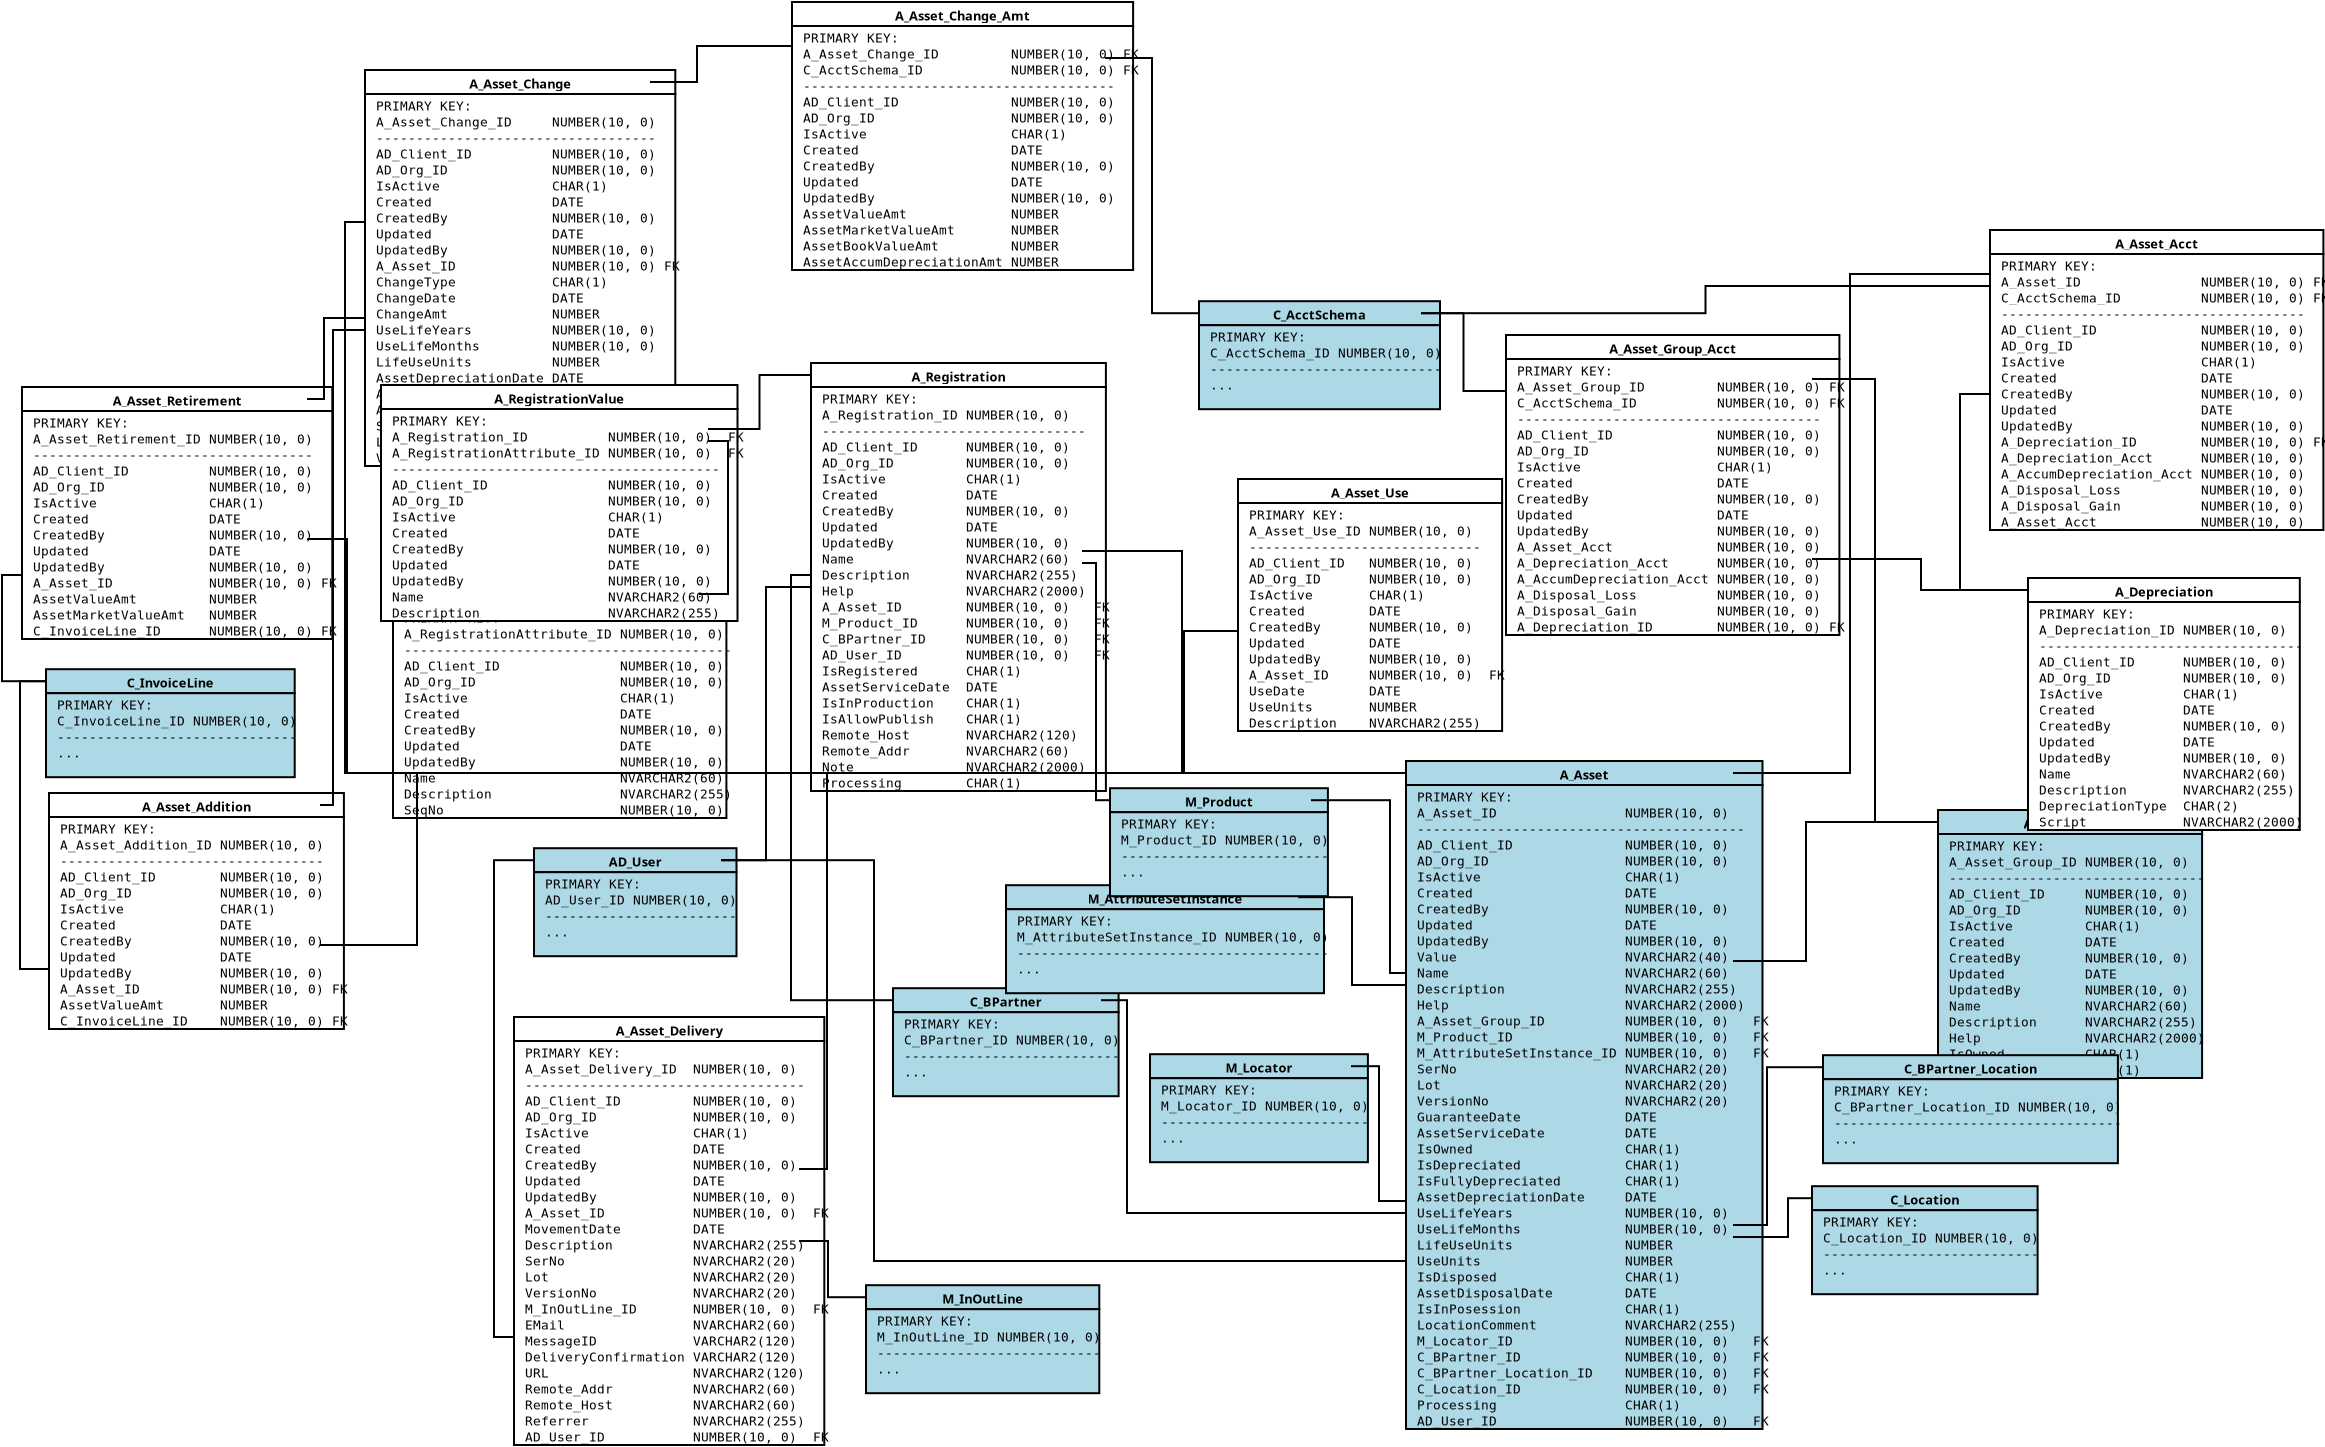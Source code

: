 <?xml version="1.0" encoding="UTF-8"?>
<dia:diagram xmlns:dia="http://www.lysator.liu.se/~alla/dia/"><dia:layer name="Background" visible="true">
<dia:object type="UML - Class" version="0" id="tab_AD_User">
	<dia:attribute name="obj_pos"><dia:point val="64.65,63.85"/></dia:attribute>
	<dia:attribute name="obj_bb"><dia:rectangle val="64.6,63.8;74.05,68.3"/></dia:attribute>
	<dia:attribute name="elem_corner"><dia:point val="64.65,63.85"/></dia:attribute>
	<dia:attribute name="elem_width"><dia:real val="9.35"/></dia:attribute>
	<dia:attribute name="elem_height"><dia:real val="19.80"/></dia:attribute>
	<dia:attribute name="name"><dia:string>#AD_User#</dia:string></dia:attribute>
	<dia:attribute name="stereotype"><dia:string>##</dia:string></dia:attribute>
	<dia:attribute name="comment"><dia:string>##</dia:string></dia:attribute>
	<dia:attribute name="abstract"><dia:boolean val="false"/></dia:attribute>
	<dia:attribute name="suppress_attributes"><dia:boolean val="false"/></dia:attribute>
	<dia:attribute name="suppress_operations"><dia:boolean val="false"/></dia:attribute>
	<dia:attribute name="visible_attributes"><dia:boolean val="true"/></dia:attribute>
	<dia:attribute name="visible_operations"><dia:boolean val="false"/></dia:attribute>
	<dia:attribute name="visible_comments"><dia:boolean val="false"/></dia:attribute>
	<dia:attribute name="foreground_color"><dia:color val="#000000"/></dia:attribute>
	<dia:attribute name="background_color"><dia:color val="#add8e6"/></dia:attribute>
	<dia:attribute name="normal_font"><dia:font family="monospace" style="0" name="Courier"/></dia:attribute>
	<dia:attribute name="abstract_font"><dia:font family="monospace" style="88" name="Courier"/></dia:attribute>
	<dia:attribute name="polymorphic_font"><dia:font family="monospace" style="8" name="Courier"/></dia:attribute>
	<dia:attribute name="classname_font"><dia:font family="sans" style="80" name="Courier"/></dia:attribute>
	<dia:attribute name="abstract_classname_font"><dia:font family="sans" style="88" name="Courier"/></dia:attribute>
	<dia:attribute name="comment_font"><dia:font family="monospace" style="0" name="Courier"/></dia:attribute>
	<dia:attribute name="font_height"><dia:real val="0.6"/></dia:attribute>
	<dia:attribute name="polymorphic_font_height"><dia:real val="0.6"/></dia:attribute>
	<dia:attribute name="abstract_font_height"><dia:real val="0.6"/></dia:attribute>
	<dia:attribute name="classname_font_height"><dia:real val="0.8"/></dia:attribute>
	<dia:attribute name="abstract_classname_font_height"><dia:real val="0.6"/></dia:attribute>
	<dia:attribute name="comment_font_height"><dia:real val="0.6"/></dia:attribute>
	<dia:attribute name="attributes">
		<dia:composite type='umlattribute'><dia:attribute name='name'><dia:string>#PRIMARY KEY:#</dia:string> </dia:attribute><dia:attribute name='type'><dia:string>##</dia:string> </dia:attribute><dia:attribute name='value'><dia:string>##</dia:string> </dia:attribute><dia:attribute name='comment'><dia:string>##</dia:string> </dia:attribute><dia:attribute name='visibility'><dia:enum val='3' /> </dia:attribute><dia:attribute name='abstract'><dia:boolean val='false' /> </dia:attribute><dia:attribute name='class_scope'><dia:boolean val='false' /> </dia:attribute></dia:composite>
		<dia:composite type='umlattribute'><dia:attribute name='name'><dia:string>#AD_User_ID NUMBER(10, 0)#</dia:string> </dia:attribute><dia:attribute name='type'><dia:string>##</dia:string> </dia:attribute><dia:attribute name='value'><dia:string>##</dia:string> </dia:attribute><dia:attribute name='comment'><dia:string>##</dia:string> </dia:attribute><dia:attribute name='visibility'><dia:enum val='3' /> </dia:attribute><dia:attribute name='abstract'><dia:boolean val='false' /> </dia:attribute><dia:attribute name='class_scope'><dia:boolean val='false' /> </dia:attribute></dia:composite>
		<dia:composite type='umlattribute'><dia:attribute name='name'><dia:string>#------------------------#</dia:string> </dia:attribute><dia:attribute name='type'><dia:string>##</dia:string> </dia:attribute><dia:attribute name='value'><dia:string>##</dia:string> </dia:attribute><dia:attribute name='comment'><dia:string>##</dia:string> </dia:attribute><dia:attribute name='visibility'><dia:enum val='3' /> </dia:attribute><dia:attribute name='abstract'><dia:boolean val='false' /> </dia:attribute><dia:attribute name='class_scope'><dia:boolean val='false' /> </dia:attribute></dia:composite>
		<dia:composite type='umlattribute'><dia:attribute name='name'><dia:string>#...#</dia:string> </dia:attribute><dia:attribute name='type'><dia:string>##</dia:string> </dia:attribute><dia:attribute name='value'><dia:string>##</dia:string> </dia:attribute><dia:attribute name='comment'><dia:string>##</dia:string> </dia:attribute><dia:attribute name='visibility'><dia:enum val='3' /> </dia:attribute><dia:attribute name='abstract'><dia:boolean val='false' /> </dia:attribute><dia:attribute name='class_scope'><dia:boolean val='false' /> </dia:attribute></dia:composite>
		<dia:composite type='umlattribute'><dia:attribute name='name'><dia:string># #</dia:string> </dia:attribute><dia:attribute name='type'><dia:string>##</dia:string> </dia:attribute><dia:attribute name='value'><dia:string>##</dia:string> </dia:attribute><dia:attribute name='comment'><dia:string>##</dia:string> </dia:attribute><dia:attribute name='visibility'><dia:enum val='3' /> </dia:attribute><dia:attribute name='abstract'><dia:boolean val='false' /> </dia:attribute><dia:attribute name='class_scope'><dia:boolean val='false' /> </dia:attribute></dia:composite>
	</dia:attribute>
	<dia:attribute name='operations' />
	<dia:attribute name='template'>
	<dia:boolean val='false' />
	</dia:attribute>
	<dia:attribute name='templates' />
</dia:object>
<dia:object type="UML - Class" version="0" id="tab_A_Asset">
	<dia:attribute name="obj_pos"><dia:point val="108.25,59.49"/></dia:attribute>
	<dia:attribute name="obj_bb"><dia:rectangle val="108.2,59.44;124.65,84.94"/></dia:attribute>
	<dia:attribute name="elem_corner"><dia:point val="108.25,59.49"/></dia:attribute>
	<dia:attribute name="elem_width"><dia:real val="16.35"/></dia:attribute>
	<dia:attribute name="elem_height"><dia:real val="24.00"/></dia:attribute>
	<dia:attribute name="name"><dia:string>#A_Asset#</dia:string></dia:attribute>
	<dia:attribute name="stereotype"><dia:string>##</dia:string></dia:attribute>
	<dia:attribute name="comment"><dia:string>##</dia:string></dia:attribute>
	<dia:attribute name="abstract"><dia:boolean val="false"/></dia:attribute>
	<dia:attribute name="suppress_attributes"><dia:boolean val="false"/></dia:attribute>
	<dia:attribute name="suppress_operations"><dia:boolean val="false"/></dia:attribute>
	<dia:attribute name="visible_attributes"><dia:boolean val="true"/></dia:attribute>
	<dia:attribute name="visible_operations"><dia:boolean val="false"/></dia:attribute>
	<dia:attribute name="visible_comments"><dia:boolean val="false"/></dia:attribute>
	<dia:attribute name="foreground_color"><dia:color val="#000000"/></dia:attribute>
	<dia:attribute name="background_color"><dia:color val="#add8e6"/></dia:attribute>
	<dia:attribute name="normal_font"><dia:font family="monospace" style="0" name="Courier"/></dia:attribute>
	<dia:attribute name="abstract_font"><dia:font family="monospace" style="88" name="Courier"/></dia:attribute>
	<dia:attribute name="polymorphic_font"><dia:font family="monospace" style="8" name="Courier"/></dia:attribute>
	<dia:attribute name="classname_font"><dia:font family="sans" style="80" name="Courier"/></dia:attribute>
	<dia:attribute name="abstract_classname_font"><dia:font family="sans" style="88" name="Courier"/></dia:attribute>
	<dia:attribute name="comment_font"><dia:font family="monospace" style="0" name="Courier"/></dia:attribute>
	<dia:attribute name="font_height"><dia:real val="0.6"/></dia:attribute>
	<dia:attribute name="polymorphic_font_height"><dia:real val="0.6"/></dia:attribute>
	<dia:attribute name="abstract_font_height"><dia:real val="0.6"/></dia:attribute>
	<dia:attribute name="classname_font_height"><dia:real val="0.8"/></dia:attribute>
	<dia:attribute name="abstract_classname_font_height"><dia:real val="0.6"/></dia:attribute>
	<dia:attribute name="comment_font_height"><dia:real val="0.6"/></dia:attribute>
	<dia:attribute name="attributes">
		<dia:composite type='umlattribute'><dia:attribute name='name'><dia:string>#PRIMARY KEY:#</dia:string> </dia:attribute><dia:attribute name='type'><dia:string>##</dia:string> </dia:attribute><dia:attribute name='value'><dia:string>##</dia:string> </dia:attribute><dia:attribute name='comment'><dia:string>##</dia:string> </dia:attribute><dia:attribute name='visibility'><dia:enum val='3' /> </dia:attribute><dia:attribute name='abstract'><dia:boolean val='false' /> </dia:attribute><dia:attribute name='class_scope'><dia:boolean val='false' /> </dia:attribute></dia:composite>
		<dia:composite type='umlattribute'><dia:attribute name='name'><dia:string>#A_Asset_ID                NUMBER(10, 0)  #</dia:string> </dia:attribute><dia:attribute name='type'><dia:string>##</dia:string> </dia:attribute><dia:attribute name='value'><dia:string>##</dia:string> </dia:attribute><dia:attribute name='comment'><dia:string>##</dia:string> </dia:attribute><dia:attribute name='visibility'><dia:enum val='3' /> </dia:attribute><dia:attribute name='abstract'><dia:boolean val='false' /> </dia:attribute><dia:attribute name='class_scope'><dia:boolean val='false' /> </dia:attribute></dia:composite>
		<dia:composite type='umlattribute'><dia:attribute name='name'><dia:string>#-----------------------------------------#</dia:string> </dia:attribute><dia:attribute name='type'><dia:string>##</dia:string> </dia:attribute><dia:attribute name='value'><dia:string>##</dia:string> </dia:attribute><dia:attribute name='comment'><dia:string>##</dia:string> </dia:attribute><dia:attribute name='visibility'><dia:enum val='3' /> </dia:attribute><dia:attribute name='abstract'><dia:boolean val='false' /> </dia:attribute><dia:attribute name='class_scope'><dia:boolean val='false' /> </dia:attribute></dia:composite>
		<dia:composite type='umlattribute'><dia:attribute name='name'><dia:string>#AD_Client_ID              NUMBER(10, 0)  #</dia:string> </dia:attribute><dia:attribute name='type'><dia:string>##</dia:string> </dia:attribute><dia:attribute name='value'><dia:string>##</dia:string> </dia:attribute><dia:attribute name='comment'><dia:string>##</dia:string> </dia:attribute><dia:attribute name='visibility'><dia:enum val='3' /> </dia:attribute><dia:attribute name='abstract'><dia:boolean val='false' /> </dia:attribute><dia:attribute name='class_scope'><dia:boolean val='false' /> </dia:attribute></dia:composite>
		<dia:composite type='umlattribute'><dia:attribute name='name'><dia:string>#AD_Org_ID                 NUMBER(10, 0)  #</dia:string> </dia:attribute><dia:attribute name='type'><dia:string>##</dia:string> </dia:attribute><dia:attribute name='value'><dia:string>##</dia:string> </dia:attribute><dia:attribute name='comment'><dia:string>##</dia:string> </dia:attribute><dia:attribute name='visibility'><dia:enum val='3' /> </dia:attribute><dia:attribute name='abstract'><dia:boolean val='false' /> </dia:attribute><dia:attribute name='class_scope'><dia:boolean val='false' /> </dia:attribute></dia:composite>
		<dia:composite type='umlattribute'><dia:attribute name='name'><dia:string>#IsActive                  CHAR(1)        #</dia:string> </dia:attribute><dia:attribute name='type'><dia:string>##</dia:string> </dia:attribute><dia:attribute name='value'><dia:string>##</dia:string> </dia:attribute><dia:attribute name='comment'><dia:string>##</dia:string> </dia:attribute><dia:attribute name='visibility'><dia:enum val='3' /> </dia:attribute><dia:attribute name='abstract'><dia:boolean val='false' /> </dia:attribute><dia:attribute name='class_scope'><dia:boolean val='false' /> </dia:attribute></dia:composite>
		<dia:composite type='umlattribute'><dia:attribute name='name'><dia:string>#Created                   DATE           #</dia:string> </dia:attribute><dia:attribute name='type'><dia:string>##</dia:string> </dia:attribute><dia:attribute name='value'><dia:string>##</dia:string> </dia:attribute><dia:attribute name='comment'><dia:string>##</dia:string> </dia:attribute><dia:attribute name='visibility'><dia:enum val='3' /> </dia:attribute><dia:attribute name='abstract'><dia:boolean val='false' /> </dia:attribute><dia:attribute name='class_scope'><dia:boolean val='false' /> </dia:attribute></dia:composite>
		<dia:composite type='umlattribute'><dia:attribute name='name'><dia:string>#CreatedBy                 NUMBER(10, 0)  #</dia:string> </dia:attribute><dia:attribute name='type'><dia:string>##</dia:string> </dia:attribute><dia:attribute name='value'><dia:string>##</dia:string> </dia:attribute><dia:attribute name='comment'><dia:string>##</dia:string> </dia:attribute><dia:attribute name='visibility'><dia:enum val='3' /> </dia:attribute><dia:attribute name='abstract'><dia:boolean val='false' /> </dia:attribute><dia:attribute name='class_scope'><dia:boolean val='false' /> </dia:attribute></dia:composite>
		<dia:composite type='umlattribute'><dia:attribute name='name'><dia:string>#Updated                   DATE           #</dia:string> </dia:attribute><dia:attribute name='type'><dia:string>##</dia:string> </dia:attribute><dia:attribute name='value'><dia:string>##</dia:string> </dia:attribute><dia:attribute name='comment'><dia:string>##</dia:string> </dia:attribute><dia:attribute name='visibility'><dia:enum val='3' /> </dia:attribute><dia:attribute name='abstract'><dia:boolean val='false' /> </dia:attribute><dia:attribute name='class_scope'><dia:boolean val='false' /> </dia:attribute></dia:composite>
		<dia:composite type='umlattribute'><dia:attribute name='name'><dia:string>#UpdatedBy                 NUMBER(10, 0)  #</dia:string> </dia:attribute><dia:attribute name='type'><dia:string>##</dia:string> </dia:attribute><dia:attribute name='value'><dia:string>##</dia:string> </dia:attribute><dia:attribute name='comment'><dia:string>##</dia:string> </dia:attribute><dia:attribute name='visibility'><dia:enum val='3' /> </dia:attribute><dia:attribute name='abstract'><dia:boolean val='false' /> </dia:attribute><dia:attribute name='class_scope'><dia:boolean val='false' /> </dia:attribute></dia:composite>
		<dia:composite type='umlattribute'><dia:attribute name='name'><dia:string>#Value                     NVARCHAR2(40)  #</dia:string> </dia:attribute><dia:attribute name='type'><dia:string>##</dia:string> </dia:attribute><dia:attribute name='value'><dia:string>##</dia:string> </dia:attribute><dia:attribute name='comment'><dia:string>##</dia:string> </dia:attribute><dia:attribute name='visibility'><dia:enum val='3' /> </dia:attribute><dia:attribute name='abstract'><dia:boolean val='false' /> </dia:attribute><dia:attribute name='class_scope'><dia:boolean val='false' /> </dia:attribute></dia:composite>
		<dia:composite type='umlattribute'><dia:attribute name='name'><dia:string>#Name                      NVARCHAR2(60)  #</dia:string> </dia:attribute><dia:attribute name='type'><dia:string>##</dia:string> </dia:attribute><dia:attribute name='value'><dia:string>##</dia:string> </dia:attribute><dia:attribute name='comment'><dia:string>##</dia:string> </dia:attribute><dia:attribute name='visibility'><dia:enum val='3' /> </dia:attribute><dia:attribute name='abstract'><dia:boolean val='false' /> </dia:attribute><dia:attribute name='class_scope'><dia:boolean val='false' /> </dia:attribute></dia:composite>
		<dia:composite type='umlattribute'><dia:attribute name='name'><dia:string>#Description               NVARCHAR2(255) #</dia:string> </dia:attribute><dia:attribute name='type'><dia:string>##</dia:string> </dia:attribute><dia:attribute name='value'><dia:string>##</dia:string> </dia:attribute><dia:attribute name='comment'><dia:string>##</dia:string> </dia:attribute><dia:attribute name='visibility'><dia:enum val='3' /> </dia:attribute><dia:attribute name='abstract'><dia:boolean val='false' /> </dia:attribute><dia:attribute name='class_scope'><dia:boolean val='false' /> </dia:attribute></dia:composite>
		<dia:composite type='umlattribute'><dia:attribute name='name'><dia:string>#Help                      NVARCHAR2(2000)#</dia:string> </dia:attribute><dia:attribute name='type'><dia:string>##</dia:string> </dia:attribute><dia:attribute name='value'><dia:string>##</dia:string> </dia:attribute><dia:attribute name='comment'><dia:string>##</dia:string> </dia:attribute><dia:attribute name='visibility'><dia:enum val='3' /> </dia:attribute><dia:attribute name='abstract'><dia:boolean val='false' /> </dia:attribute><dia:attribute name='class_scope'><dia:boolean val='false' /> </dia:attribute></dia:composite>
		<dia:composite type='umlattribute'><dia:attribute name='name'><dia:string>#A_Asset_Group_ID          NUMBER(10, 0)   FK#</dia:string> </dia:attribute><dia:attribute name='type'><dia:string>##</dia:string> </dia:attribute><dia:attribute name='value'><dia:string>##</dia:string> </dia:attribute><dia:attribute name='comment'><dia:string>##</dia:string> </dia:attribute><dia:attribute name='visibility'><dia:enum val='3' /> </dia:attribute><dia:attribute name='abstract'><dia:boolean val='false' /> </dia:attribute><dia:attribute name='class_scope'><dia:boolean val='false' /> </dia:attribute></dia:composite>
		<dia:composite type='umlattribute'><dia:attribute name='name'><dia:string>#M_Product_ID              NUMBER(10, 0)   FK#</dia:string> </dia:attribute><dia:attribute name='type'><dia:string>##</dia:string> </dia:attribute><dia:attribute name='value'><dia:string>##</dia:string> </dia:attribute><dia:attribute name='comment'><dia:string>##</dia:string> </dia:attribute><dia:attribute name='visibility'><dia:enum val='3' /> </dia:attribute><dia:attribute name='abstract'><dia:boolean val='false' /> </dia:attribute><dia:attribute name='class_scope'><dia:boolean val='false' /> </dia:attribute></dia:composite>
		<dia:composite type='umlattribute'><dia:attribute name='name'><dia:string>#M_AttributeSetInstance_ID NUMBER(10, 0)   FK#</dia:string> </dia:attribute><dia:attribute name='type'><dia:string>##</dia:string> </dia:attribute><dia:attribute name='value'><dia:string>##</dia:string> </dia:attribute><dia:attribute name='comment'><dia:string>##</dia:string> </dia:attribute><dia:attribute name='visibility'><dia:enum val='3' /> </dia:attribute><dia:attribute name='abstract'><dia:boolean val='false' /> </dia:attribute><dia:attribute name='class_scope'><dia:boolean val='false' /> </dia:attribute></dia:composite>
		<dia:composite type='umlattribute'><dia:attribute name='name'><dia:string>#SerNo                     NVARCHAR2(20)  #</dia:string> </dia:attribute><dia:attribute name='type'><dia:string>##</dia:string> </dia:attribute><dia:attribute name='value'><dia:string>##</dia:string> </dia:attribute><dia:attribute name='comment'><dia:string>##</dia:string> </dia:attribute><dia:attribute name='visibility'><dia:enum val='3' /> </dia:attribute><dia:attribute name='abstract'><dia:boolean val='false' /> </dia:attribute><dia:attribute name='class_scope'><dia:boolean val='false' /> </dia:attribute></dia:composite>
		<dia:composite type='umlattribute'><dia:attribute name='name'><dia:string>#Lot                       NVARCHAR2(20)  #</dia:string> </dia:attribute><dia:attribute name='type'><dia:string>##</dia:string> </dia:attribute><dia:attribute name='value'><dia:string>##</dia:string> </dia:attribute><dia:attribute name='comment'><dia:string>##</dia:string> </dia:attribute><dia:attribute name='visibility'><dia:enum val='3' /> </dia:attribute><dia:attribute name='abstract'><dia:boolean val='false' /> </dia:attribute><dia:attribute name='class_scope'><dia:boolean val='false' /> </dia:attribute></dia:composite>
		<dia:composite type='umlattribute'><dia:attribute name='name'><dia:string>#VersionNo                 NVARCHAR2(20)  #</dia:string> </dia:attribute><dia:attribute name='type'><dia:string>##</dia:string> </dia:attribute><dia:attribute name='value'><dia:string>##</dia:string> </dia:attribute><dia:attribute name='comment'><dia:string>##</dia:string> </dia:attribute><dia:attribute name='visibility'><dia:enum val='3' /> </dia:attribute><dia:attribute name='abstract'><dia:boolean val='false' /> </dia:attribute><dia:attribute name='class_scope'><dia:boolean val='false' /> </dia:attribute></dia:composite>
		<dia:composite type='umlattribute'><dia:attribute name='name'><dia:string>#GuaranteeDate             DATE           #</dia:string> </dia:attribute><dia:attribute name='type'><dia:string>##</dia:string> </dia:attribute><dia:attribute name='value'><dia:string>##</dia:string> </dia:attribute><dia:attribute name='comment'><dia:string>##</dia:string> </dia:attribute><dia:attribute name='visibility'><dia:enum val='3' /> </dia:attribute><dia:attribute name='abstract'><dia:boolean val='false' /> </dia:attribute><dia:attribute name='class_scope'><dia:boolean val='false' /> </dia:attribute></dia:composite>
		<dia:composite type='umlattribute'><dia:attribute name='name'><dia:string>#AssetServiceDate          DATE           #</dia:string> </dia:attribute><dia:attribute name='type'><dia:string>##</dia:string> </dia:attribute><dia:attribute name='value'><dia:string>##</dia:string> </dia:attribute><dia:attribute name='comment'><dia:string>##</dia:string> </dia:attribute><dia:attribute name='visibility'><dia:enum val='3' /> </dia:attribute><dia:attribute name='abstract'><dia:boolean val='false' /> </dia:attribute><dia:attribute name='class_scope'><dia:boolean val='false' /> </dia:attribute></dia:composite>
		<dia:composite type='umlattribute'><dia:attribute name='name'><dia:string>#IsOwned                   CHAR(1)        #</dia:string> </dia:attribute><dia:attribute name='type'><dia:string>##</dia:string> </dia:attribute><dia:attribute name='value'><dia:string>##</dia:string> </dia:attribute><dia:attribute name='comment'><dia:string>##</dia:string> </dia:attribute><dia:attribute name='visibility'><dia:enum val='3' /> </dia:attribute><dia:attribute name='abstract'><dia:boolean val='false' /> </dia:attribute><dia:attribute name='class_scope'><dia:boolean val='false' /> </dia:attribute></dia:composite>
		<dia:composite type='umlattribute'><dia:attribute name='name'><dia:string>#IsDepreciated             CHAR(1)        #</dia:string> </dia:attribute><dia:attribute name='type'><dia:string>##</dia:string> </dia:attribute><dia:attribute name='value'><dia:string>##</dia:string> </dia:attribute><dia:attribute name='comment'><dia:string>##</dia:string> </dia:attribute><dia:attribute name='visibility'><dia:enum val='3' /> </dia:attribute><dia:attribute name='abstract'><dia:boolean val='false' /> </dia:attribute><dia:attribute name='class_scope'><dia:boolean val='false' /> </dia:attribute></dia:composite>
		<dia:composite type='umlattribute'><dia:attribute name='name'><dia:string>#IsFullyDepreciated        CHAR(1)        #</dia:string> </dia:attribute><dia:attribute name='type'><dia:string>##</dia:string> </dia:attribute><dia:attribute name='value'><dia:string>##</dia:string> </dia:attribute><dia:attribute name='comment'><dia:string>##</dia:string> </dia:attribute><dia:attribute name='visibility'><dia:enum val='3' /> </dia:attribute><dia:attribute name='abstract'><dia:boolean val='false' /> </dia:attribute><dia:attribute name='class_scope'><dia:boolean val='false' /> </dia:attribute></dia:composite>
		<dia:composite type='umlattribute'><dia:attribute name='name'><dia:string>#AssetDepreciationDate     DATE           #</dia:string> </dia:attribute><dia:attribute name='type'><dia:string>##</dia:string> </dia:attribute><dia:attribute name='value'><dia:string>##</dia:string> </dia:attribute><dia:attribute name='comment'><dia:string>##</dia:string> </dia:attribute><dia:attribute name='visibility'><dia:enum val='3' /> </dia:attribute><dia:attribute name='abstract'><dia:boolean val='false' /> </dia:attribute><dia:attribute name='class_scope'><dia:boolean val='false' /> </dia:attribute></dia:composite>
		<dia:composite type='umlattribute'><dia:attribute name='name'><dia:string>#UseLifeYears              NUMBER(10, 0)  #</dia:string> </dia:attribute><dia:attribute name='type'><dia:string>##</dia:string> </dia:attribute><dia:attribute name='value'><dia:string>##</dia:string> </dia:attribute><dia:attribute name='comment'><dia:string>##</dia:string> </dia:attribute><dia:attribute name='visibility'><dia:enum val='3' /> </dia:attribute><dia:attribute name='abstract'><dia:boolean val='false' /> </dia:attribute><dia:attribute name='class_scope'><dia:boolean val='false' /> </dia:attribute></dia:composite>
		<dia:composite type='umlattribute'><dia:attribute name='name'><dia:string>#UseLifeMonths             NUMBER(10, 0)  #</dia:string> </dia:attribute><dia:attribute name='type'><dia:string>##</dia:string> </dia:attribute><dia:attribute name='value'><dia:string>##</dia:string> </dia:attribute><dia:attribute name='comment'><dia:string>##</dia:string> </dia:attribute><dia:attribute name='visibility'><dia:enum val='3' /> </dia:attribute><dia:attribute name='abstract'><dia:boolean val='false' /> </dia:attribute><dia:attribute name='class_scope'><dia:boolean val='false' /> </dia:attribute></dia:composite>
		<dia:composite type='umlattribute'><dia:attribute name='name'><dia:string>#LifeUseUnits              NUMBER         #</dia:string> </dia:attribute><dia:attribute name='type'><dia:string>##</dia:string> </dia:attribute><dia:attribute name='value'><dia:string>##</dia:string> </dia:attribute><dia:attribute name='comment'><dia:string>##</dia:string> </dia:attribute><dia:attribute name='visibility'><dia:enum val='3' /> </dia:attribute><dia:attribute name='abstract'><dia:boolean val='false' /> </dia:attribute><dia:attribute name='class_scope'><dia:boolean val='false' /> </dia:attribute></dia:composite>
		<dia:composite type='umlattribute'><dia:attribute name='name'><dia:string>#UseUnits                  NUMBER         #</dia:string> </dia:attribute><dia:attribute name='type'><dia:string>##</dia:string> </dia:attribute><dia:attribute name='value'><dia:string>##</dia:string> </dia:attribute><dia:attribute name='comment'><dia:string>##</dia:string> </dia:attribute><dia:attribute name='visibility'><dia:enum val='3' /> </dia:attribute><dia:attribute name='abstract'><dia:boolean val='false' /> </dia:attribute><dia:attribute name='class_scope'><dia:boolean val='false' /> </dia:attribute></dia:composite>
		<dia:composite type='umlattribute'><dia:attribute name='name'><dia:string>#IsDisposed                CHAR(1)        #</dia:string> </dia:attribute><dia:attribute name='type'><dia:string>##</dia:string> </dia:attribute><dia:attribute name='value'><dia:string>##</dia:string> </dia:attribute><dia:attribute name='comment'><dia:string>##</dia:string> </dia:attribute><dia:attribute name='visibility'><dia:enum val='3' /> </dia:attribute><dia:attribute name='abstract'><dia:boolean val='false' /> </dia:attribute><dia:attribute name='class_scope'><dia:boolean val='false' /> </dia:attribute></dia:composite>
		<dia:composite type='umlattribute'><dia:attribute name='name'><dia:string>#AssetDisposalDate         DATE           #</dia:string> </dia:attribute><dia:attribute name='type'><dia:string>##</dia:string> </dia:attribute><dia:attribute name='value'><dia:string>##</dia:string> </dia:attribute><dia:attribute name='comment'><dia:string>##</dia:string> </dia:attribute><dia:attribute name='visibility'><dia:enum val='3' /> </dia:attribute><dia:attribute name='abstract'><dia:boolean val='false' /> </dia:attribute><dia:attribute name='class_scope'><dia:boolean val='false' /> </dia:attribute></dia:composite>
		<dia:composite type='umlattribute'><dia:attribute name='name'><dia:string>#IsInPosession             CHAR(1)        #</dia:string> </dia:attribute><dia:attribute name='type'><dia:string>##</dia:string> </dia:attribute><dia:attribute name='value'><dia:string>##</dia:string> </dia:attribute><dia:attribute name='comment'><dia:string>##</dia:string> </dia:attribute><dia:attribute name='visibility'><dia:enum val='3' /> </dia:attribute><dia:attribute name='abstract'><dia:boolean val='false' /> </dia:attribute><dia:attribute name='class_scope'><dia:boolean val='false' /> </dia:attribute></dia:composite>
		<dia:composite type='umlattribute'><dia:attribute name='name'><dia:string>#LocationComment           NVARCHAR2(255) #</dia:string> </dia:attribute><dia:attribute name='type'><dia:string>##</dia:string> </dia:attribute><dia:attribute name='value'><dia:string>##</dia:string> </dia:attribute><dia:attribute name='comment'><dia:string>##</dia:string> </dia:attribute><dia:attribute name='visibility'><dia:enum val='3' /> </dia:attribute><dia:attribute name='abstract'><dia:boolean val='false' /> </dia:attribute><dia:attribute name='class_scope'><dia:boolean val='false' /> </dia:attribute></dia:composite>
		<dia:composite type='umlattribute'><dia:attribute name='name'><dia:string>#M_Locator_ID              NUMBER(10, 0)   FK#</dia:string> </dia:attribute><dia:attribute name='type'><dia:string>##</dia:string> </dia:attribute><dia:attribute name='value'><dia:string>##</dia:string> </dia:attribute><dia:attribute name='comment'><dia:string>##</dia:string> </dia:attribute><dia:attribute name='visibility'><dia:enum val='3' /> </dia:attribute><dia:attribute name='abstract'><dia:boolean val='false' /> </dia:attribute><dia:attribute name='class_scope'><dia:boolean val='false' /> </dia:attribute></dia:composite>
		<dia:composite type='umlattribute'><dia:attribute name='name'><dia:string>#C_BPartner_ID             NUMBER(10, 0)   FK#</dia:string> </dia:attribute><dia:attribute name='type'><dia:string>##</dia:string> </dia:attribute><dia:attribute name='value'><dia:string>##</dia:string> </dia:attribute><dia:attribute name='comment'><dia:string>##</dia:string> </dia:attribute><dia:attribute name='visibility'><dia:enum val='3' /> </dia:attribute><dia:attribute name='abstract'><dia:boolean val='false' /> </dia:attribute><dia:attribute name='class_scope'><dia:boolean val='false' /> </dia:attribute></dia:composite>
		<dia:composite type='umlattribute'><dia:attribute name='name'><dia:string>#C_BPartner_Location_ID    NUMBER(10, 0)   FK#</dia:string> </dia:attribute><dia:attribute name='type'><dia:string>##</dia:string> </dia:attribute><dia:attribute name='value'><dia:string>##</dia:string> </dia:attribute><dia:attribute name='comment'><dia:string>##</dia:string> </dia:attribute><dia:attribute name='visibility'><dia:enum val='3' /> </dia:attribute><dia:attribute name='abstract'><dia:boolean val='false' /> </dia:attribute><dia:attribute name='class_scope'><dia:boolean val='false' /> </dia:attribute></dia:composite>
		<dia:composite type='umlattribute'><dia:attribute name='name'><dia:string>#C_Location_ID             NUMBER(10, 0)   FK#</dia:string> </dia:attribute><dia:attribute name='type'><dia:string>##</dia:string> </dia:attribute><dia:attribute name='value'><dia:string>##</dia:string> </dia:attribute><dia:attribute name='comment'><dia:string>##</dia:string> </dia:attribute><dia:attribute name='visibility'><dia:enum val='3' /> </dia:attribute><dia:attribute name='abstract'><dia:boolean val='false' /> </dia:attribute><dia:attribute name='class_scope'><dia:boolean val='false' /> </dia:attribute></dia:composite>
		<dia:composite type='umlattribute'><dia:attribute name='name'><dia:string>#Processing                CHAR(1)        #</dia:string> </dia:attribute><dia:attribute name='type'><dia:string>##</dia:string> </dia:attribute><dia:attribute name='value'><dia:string>##</dia:string> </dia:attribute><dia:attribute name='comment'><dia:string>##</dia:string> </dia:attribute><dia:attribute name='visibility'><dia:enum val='3' /> </dia:attribute><dia:attribute name='abstract'><dia:boolean val='false' /> </dia:attribute><dia:attribute name='class_scope'><dia:boolean val='false' /> </dia:attribute></dia:composite>
		<dia:composite type='umlattribute'><dia:attribute name='name'><dia:string>#AD_User_ID                NUMBER(10, 0)   FK#</dia:string> </dia:attribute><dia:attribute name='type'><dia:string>##</dia:string> </dia:attribute><dia:attribute name='value'><dia:string>##</dia:string> </dia:attribute><dia:attribute name='comment'><dia:string>##</dia:string> </dia:attribute><dia:attribute name='visibility'><dia:enum val='3' /> </dia:attribute><dia:attribute name='abstract'><dia:boolean val='false' /> </dia:attribute><dia:attribute name='class_scope'><dia:boolean val='false' /> </dia:attribute></dia:composite>
	</dia:attribute>
	<dia:attribute name='operations' />
	<dia:attribute name='template'>
	<dia:boolean val='false' />
	</dia:attribute>
	<dia:attribute name='templates' />
</dia:object>
<dia:object type="UML - Class" version="0" id="tab_A_Asset_Acct">
	<dia:attribute name="obj_pos"><dia:point val="137.45,32.94"/></dia:attribute>
	<dia:attribute name="obj_bb"><dia:rectangle val="137.4,32.89;152.8,44.59"/></dia:attribute>
	<dia:attribute name="elem_corner"><dia:point val="137.45,32.94"/></dia:attribute>
	<dia:attribute name="elem_width"><dia:real val="15.30"/></dia:attribute>
	<dia:attribute name="elem_height"><dia:real val="10.20"/></dia:attribute>
	<dia:attribute name="name"><dia:string>#A_Asset_Acct#</dia:string></dia:attribute>
	<dia:attribute name="stereotype"><dia:string>##</dia:string></dia:attribute>
	<dia:attribute name="comment"><dia:string>##</dia:string></dia:attribute>
	<dia:attribute name="abstract"><dia:boolean val="false"/></dia:attribute>
	<dia:attribute name="suppress_attributes"><dia:boolean val="false"/></dia:attribute>
	<dia:attribute name="suppress_operations"><dia:boolean val="false"/></dia:attribute>
	<dia:attribute name="visible_attributes"><dia:boolean val="true"/></dia:attribute>
	<dia:attribute name="visible_operations"><dia:boolean val="false"/></dia:attribute>
	<dia:attribute name="visible_comments"><dia:boolean val="false"/></dia:attribute>
	<dia:attribute name="foreground_color"><dia:color val="#000000"/></dia:attribute>
	<dia:attribute name="background_color"><dia:color val="#ffffff"/></dia:attribute>
	<dia:attribute name="normal_font"><dia:font family="monospace" style="0" name="Courier"/></dia:attribute>
	<dia:attribute name="abstract_font"><dia:font family="monospace" style="88" name="Courier"/></dia:attribute>
	<dia:attribute name="polymorphic_font"><dia:font family="monospace" style="8" name="Courier"/></dia:attribute>
	<dia:attribute name="classname_font"><dia:font family="sans" style="80" name="Courier"/></dia:attribute>
	<dia:attribute name="abstract_classname_font"><dia:font family="sans" style="88" name="Courier"/></dia:attribute>
	<dia:attribute name="comment_font"><dia:font family="monospace" style="0" name="Courier"/></dia:attribute>
	<dia:attribute name="font_height"><dia:real val="0.6"/></dia:attribute>
	<dia:attribute name="polymorphic_font_height"><dia:real val="0.6"/></dia:attribute>
	<dia:attribute name="abstract_font_height"><dia:real val="0.6"/></dia:attribute>
	<dia:attribute name="classname_font_height"><dia:real val="0.8"/></dia:attribute>
	<dia:attribute name="abstract_classname_font_height"><dia:real val="0.6"/></dia:attribute>
	<dia:attribute name="comment_font_height"><dia:real val="0.6"/></dia:attribute>
	<dia:attribute name="attributes">
		<dia:composite type='umlattribute'><dia:attribute name='name'><dia:string>#PRIMARY KEY:#</dia:string> </dia:attribute><dia:attribute name='type'><dia:string>##</dia:string> </dia:attribute><dia:attribute name='value'><dia:string>##</dia:string> </dia:attribute><dia:attribute name='comment'><dia:string>##</dia:string> </dia:attribute><dia:attribute name='visibility'><dia:enum val='3' /> </dia:attribute><dia:attribute name='abstract'><dia:boolean val='false' /> </dia:attribute><dia:attribute name='class_scope'><dia:boolean val='false' /> </dia:attribute></dia:composite>
		<dia:composite type='umlattribute'><dia:attribute name='name'><dia:string>#A_Asset_ID               NUMBER(10, 0) FK#</dia:string> </dia:attribute><dia:attribute name='type'><dia:string>##</dia:string> </dia:attribute><dia:attribute name='value'><dia:string>##</dia:string> </dia:attribute><dia:attribute name='comment'><dia:string>##</dia:string> </dia:attribute><dia:attribute name='visibility'><dia:enum val='3' /> </dia:attribute><dia:attribute name='abstract'><dia:boolean val='false' /> </dia:attribute><dia:attribute name='class_scope'><dia:boolean val='false' /> </dia:attribute></dia:composite>
		<dia:composite type='umlattribute'><dia:attribute name='name'><dia:string>#C_AcctSchema_ID          NUMBER(10, 0) FK#</dia:string> </dia:attribute><dia:attribute name='type'><dia:string>##</dia:string> </dia:attribute><dia:attribute name='value'><dia:string>##</dia:string> </dia:attribute><dia:attribute name='comment'><dia:string>##</dia:string> </dia:attribute><dia:attribute name='visibility'><dia:enum val='3' /> </dia:attribute><dia:attribute name='abstract'><dia:boolean val='false' /> </dia:attribute><dia:attribute name='class_scope'><dia:boolean val='false' /> </dia:attribute></dia:composite>
		<dia:composite type='umlattribute'><dia:attribute name='name'><dia:string>#--------------------------------------#</dia:string> </dia:attribute><dia:attribute name='type'><dia:string>##</dia:string> </dia:attribute><dia:attribute name='value'><dia:string>##</dia:string> </dia:attribute><dia:attribute name='comment'><dia:string>##</dia:string> </dia:attribute><dia:attribute name='visibility'><dia:enum val='3' /> </dia:attribute><dia:attribute name='abstract'><dia:boolean val='false' /> </dia:attribute><dia:attribute name='class_scope'><dia:boolean val='false' /> </dia:attribute></dia:composite>
		<dia:composite type='umlattribute'><dia:attribute name='name'><dia:string>#AD_Client_ID             NUMBER(10, 0)#</dia:string> </dia:attribute><dia:attribute name='type'><dia:string>##</dia:string> </dia:attribute><dia:attribute name='value'><dia:string>##</dia:string> </dia:attribute><dia:attribute name='comment'><dia:string>##</dia:string> </dia:attribute><dia:attribute name='visibility'><dia:enum val='3' /> </dia:attribute><dia:attribute name='abstract'><dia:boolean val='false' /> </dia:attribute><dia:attribute name='class_scope'><dia:boolean val='false' /> </dia:attribute></dia:composite>
		<dia:composite type='umlattribute'><dia:attribute name='name'><dia:string>#AD_Org_ID                NUMBER(10, 0)#</dia:string> </dia:attribute><dia:attribute name='type'><dia:string>##</dia:string> </dia:attribute><dia:attribute name='value'><dia:string>##</dia:string> </dia:attribute><dia:attribute name='comment'><dia:string>##</dia:string> </dia:attribute><dia:attribute name='visibility'><dia:enum val='3' /> </dia:attribute><dia:attribute name='abstract'><dia:boolean val='false' /> </dia:attribute><dia:attribute name='class_scope'><dia:boolean val='false' /> </dia:attribute></dia:composite>
		<dia:composite type='umlattribute'><dia:attribute name='name'><dia:string>#IsActive                 CHAR(1)      #</dia:string> </dia:attribute><dia:attribute name='type'><dia:string>##</dia:string> </dia:attribute><dia:attribute name='value'><dia:string>##</dia:string> </dia:attribute><dia:attribute name='comment'><dia:string>##</dia:string> </dia:attribute><dia:attribute name='visibility'><dia:enum val='3' /> </dia:attribute><dia:attribute name='abstract'><dia:boolean val='false' /> </dia:attribute><dia:attribute name='class_scope'><dia:boolean val='false' /> </dia:attribute></dia:composite>
		<dia:composite type='umlattribute'><dia:attribute name='name'><dia:string>#Created                  DATE         #</dia:string> </dia:attribute><dia:attribute name='type'><dia:string>##</dia:string> </dia:attribute><dia:attribute name='value'><dia:string>##</dia:string> </dia:attribute><dia:attribute name='comment'><dia:string>##</dia:string> </dia:attribute><dia:attribute name='visibility'><dia:enum val='3' /> </dia:attribute><dia:attribute name='abstract'><dia:boolean val='false' /> </dia:attribute><dia:attribute name='class_scope'><dia:boolean val='false' /> </dia:attribute></dia:composite>
		<dia:composite type='umlattribute'><dia:attribute name='name'><dia:string>#CreatedBy                NUMBER(10, 0)#</dia:string> </dia:attribute><dia:attribute name='type'><dia:string>##</dia:string> </dia:attribute><dia:attribute name='value'><dia:string>##</dia:string> </dia:attribute><dia:attribute name='comment'><dia:string>##</dia:string> </dia:attribute><dia:attribute name='visibility'><dia:enum val='3' /> </dia:attribute><dia:attribute name='abstract'><dia:boolean val='false' /> </dia:attribute><dia:attribute name='class_scope'><dia:boolean val='false' /> </dia:attribute></dia:composite>
		<dia:composite type='umlattribute'><dia:attribute name='name'><dia:string>#Updated                  DATE         #</dia:string> </dia:attribute><dia:attribute name='type'><dia:string>##</dia:string> </dia:attribute><dia:attribute name='value'><dia:string>##</dia:string> </dia:attribute><dia:attribute name='comment'><dia:string>##</dia:string> </dia:attribute><dia:attribute name='visibility'><dia:enum val='3' /> </dia:attribute><dia:attribute name='abstract'><dia:boolean val='false' /> </dia:attribute><dia:attribute name='class_scope'><dia:boolean val='false' /> </dia:attribute></dia:composite>
		<dia:composite type='umlattribute'><dia:attribute name='name'><dia:string>#UpdatedBy                NUMBER(10, 0)#</dia:string> </dia:attribute><dia:attribute name='type'><dia:string>##</dia:string> </dia:attribute><dia:attribute name='value'><dia:string>##</dia:string> </dia:attribute><dia:attribute name='comment'><dia:string>##</dia:string> </dia:attribute><dia:attribute name='visibility'><dia:enum val='3' /> </dia:attribute><dia:attribute name='abstract'><dia:boolean val='false' /> </dia:attribute><dia:attribute name='class_scope'><dia:boolean val='false' /> </dia:attribute></dia:composite>
		<dia:composite type='umlattribute'><dia:attribute name='name'><dia:string>#A_Depreciation_ID        NUMBER(10, 0) FK#</dia:string> </dia:attribute><dia:attribute name='type'><dia:string>##</dia:string> </dia:attribute><dia:attribute name='value'><dia:string>##</dia:string> </dia:attribute><dia:attribute name='comment'><dia:string>##</dia:string> </dia:attribute><dia:attribute name='visibility'><dia:enum val='3' /> </dia:attribute><dia:attribute name='abstract'><dia:boolean val='false' /> </dia:attribute><dia:attribute name='class_scope'><dia:boolean val='false' /> </dia:attribute></dia:composite>
		<dia:composite type='umlattribute'><dia:attribute name='name'><dia:string>#A_Depreciation_Acct      NUMBER(10, 0)#</dia:string> </dia:attribute><dia:attribute name='type'><dia:string>##</dia:string> </dia:attribute><dia:attribute name='value'><dia:string>##</dia:string> </dia:attribute><dia:attribute name='comment'><dia:string>##</dia:string> </dia:attribute><dia:attribute name='visibility'><dia:enum val='3' /> </dia:attribute><dia:attribute name='abstract'><dia:boolean val='false' /> </dia:attribute><dia:attribute name='class_scope'><dia:boolean val='false' /> </dia:attribute></dia:composite>
		<dia:composite type='umlattribute'><dia:attribute name='name'><dia:string>#A_AccumDepreciation_Acct NUMBER(10, 0)#</dia:string> </dia:attribute><dia:attribute name='type'><dia:string>##</dia:string> </dia:attribute><dia:attribute name='value'><dia:string>##</dia:string> </dia:attribute><dia:attribute name='comment'><dia:string>##</dia:string> </dia:attribute><dia:attribute name='visibility'><dia:enum val='3' /> </dia:attribute><dia:attribute name='abstract'><dia:boolean val='false' /> </dia:attribute><dia:attribute name='class_scope'><dia:boolean val='false' /> </dia:attribute></dia:composite>
		<dia:composite type='umlattribute'><dia:attribute name='name'><dia:string>#A_Disposal_Loss          NUMBER(10, 0)#</dia:string> </dia:attribute><dia:attribute name='type'><dia:string>##</dia:string> </dia:attribute><dia:attribute name='value'><dia:string>##</dia:string> </dia:attribute><dia:attribute name='comment'><dia:string>##</dia:string> </dia:attribute><dia:attribute name='visibility'><dia:enum val='3' /> </dia:attribute><dia:attribute name='abstract'><dia:boolean val='false' /> </dia:attribute><dia:attribute name='class_scope'><dia:boolean val='false' /> </dia:attribute></dia:composite>
		<dia:composite type='umlattribute'><dia:attribute name='name'><dia:string>#A_Disposal_Gain          NUMBER(10, 0)#</dia:string> </dia:attribute><dia:attribute name='type'><dia:string>##</dia:string> </dia:attribute><dia:attribute name='value'><dia:string>##</dia:string> </dia:attribute><dia:attribute name='comment'><dia:string>##</dia:string> </dia:attribute><dia:attribute name='visibility'><dia:enum val='3' /> </dia:attribute><dia:attribute name='abstract'><dia:boolean val='false' /> </dia:attribute><dia:attribute name='class_scope'><dia:boolean val='false' /> </dia:attribute></dia:composite>
		<dia:composite type='umlattribute'><dia:attribute name='name'><dia:string>#A_Asset_Acct             NUMBER(10, 0)#</dia:string> </dia:attribute><dia:attribute name='type'><dia:string>##</dia:string> </dia:attribute><dia:attribute name='value'><dia:string>##</dia:string> </dia:attribute><dia:attribute name='comment'><dia:string>##</dia:string> </dia:attribute><dia:attribute name='visibility'><dia:enum val='3' /> </dia:attribute><dia:attribute name='abstract'><dia:boolean val='false' /> </dia:attribute><dia:attribute name='class_scope'><dia:boolean val='false' /> </dia:attribute></dia:composite>
	</dia:attribute>
	<dia:attribute name='operations' />
	<dia:attribute name='template'>
	<dia:boolean val='false' />
	</dia:attribute>
	<dia:attribute name='templates' />
</dia:object>
<dia:object type="UML - Class" version="0" id="tab_A_Asset_Addition">
	<dia:attribute name="obj_pos"><dia:point val="40.40,61.09"/></dia:attribute>
	<dia:attribute name="obj_bb"><dia:rectangle val="40.35,61.04;54,70.34"/></dia:attribute>
	<dia:attribute name="elem_corner"><dia:point val="40.40,61.09"/></dia:attribute>
	<dia:attribute name="elem_width"><dia:real val="13.55"/></dia:attribute>
	<dia:attribute name="elem_height"><dia:real val="7.80"/></dia:attribute>
	<dia:attribute name="name"><dia:string>#A_Asset_Addition#</dia:string></dia:attribute>
	<dia:attribute name="stereotype"><dia:string>##</dia:string></dia:attribute>
	<dia:attribute name="comment"><dia:string>##</dia:string></dia:attribute>
	<dia:attribute name="abstract"><dia:boolean val="false"/></dia:attribute>
	<dia:attribute name="suppress_attributes"><dia:boolean val="false"/></dia:attribute>
	<dia:attribute name="suppress_operations"><dia:boolean val="false"/></dia:attribute>
	<dia:attribute name="visible_attributes"><dia:boolean val="true"/></dia:attribute>
	<dia:attribute name="visible_operations"><dia:boolean val="false"/></dia:attribute>
	<dia:attribute name="visible_comments"><dia:boolean val="false"/></dia:attribute>
	<dia:attribute name="foreground_color"><dia:color val="#000000"/></dia:attribute>
	<dia:attribute name="background_color"><dia:color val="#ffffff"/></dia:attribute>
	<dia:attribute name="normal_font"><dia:font family="monospace" style="0" name="Courier"/></dia:attribute>
	<dia:attribute name="abstract_font"><dia:font family="monospace" style="88" name="Courier"/></dia:attribute>
	<dia:attribute name="polymorphic_font"><dia:font family="monospace" style="8" name="Courier"/></dia:attribute>
	<dia:attribute name="classname_font"><dia:font family="sans" style="80" name="Courier"/></dia:attribute>
	<dia:attribute name="abstract_classname_font"><dia:font family="sans" style="88" name="Courier"/></dia:attribute>
	<dia:attribute name="comment_font"><dia:font family="monospace" style="0" name="Courier"/></dia:attribute>
	<dia:attribute name="font_height"><dia:real val="0.6"/></dia:attribute>
	<dia:attribute name="polymorphic_font_height"><dia:real val="0.6"/></dia:attribute>
	<dia:attribute name="abstract_font_height"><dia:real val="0.6"/></dia:attribute>
	<dia:attribute name="classname_font_height"><dia:real val="0.8"/></dia:attribute>
	<dia:attribute name="abstract_classname_font_height"><dia:real val="0.6"/></dia:attribute>
	<dia:attribute name="comment_font_height"><dia:real val="0.6"/></dia:attribute>
	<dia:attribute name="attributes">
		<dia:composite type='umlattribute'><dia:attribute name='name'><dia:string>#PRIMARY KEY:#</dia:string> </dia:attribute><dia:attribute name='type'><dia:string>##</dia:string> </dia:attribute><dia:attribute name='value'><dia:string>##</dia:string> </dia:attribute><dia:attribute name='comment'><dia:string>##</dia:string> </dia:attribute><dia:attribute name='visibility'><dia:enum val='3' /> </dia:attribute><dia:attribute name='abstract'><dia:boolean val='false' /> </dia:attribute><dia:attribute name='class_scope'><dia:boolean val='false' /> </dia:attribute></dia:composite>
		<dia:composite type='umlattribute'><dia:attribute name='name'><dia:string>#A_Asset_Addition_ID NUMBER(10, 0)#</dia:string> </dia:attribute><dia:attribute name='type'><dia:string>##</dia:string> </dia:attribute><dia:attribute name='value'><dia:string>##</dia:string> </dia:attribute><dia:attribute name='comment'><dia:string>##</dia:string> </dia:attribute><dia:attribute name='visibility'><dia:enum val='3' /> </dia:attribute><dia:attribute name='abstract'><dia:boolean val='false' /> </dia:attribute><dia:attribute name='class_scope'><dia:boolean val='false' /> </dia:attribute></dia:composite>
		<dia:composite type='umlattribute'><dia:attribute name='name'><dia:string>#---------------------------------#</dia:string> </dia:attribute><dia:attribute name='type'><dia:string>##</dia:string> </dia:attribute><dia:attribute name='value'><dia:string>##</dia:string> </dia:attribute><dia:attribute name='comment'><dia:string>##</dia:string> </dia:attribute><dia:attribute name='visibility'><dia:enum val='3' /> </dia:attribute><dia:attribute name='abstract'><dia:boolean val='false' /> </dia:attribute><dia:attribute name='class_scope'><dia:boolean val='false' /> </dia:attribute></dia:composite>
		<dia:composite type='umlattribute'><dia:attribute name='name'><dia:string>#AD_Client_ID        NUMBER(10, 0)#</dia:string> </dia:attribute><dia:attribute name='type'><dia:string>##</dia:string> </dia:attribute><dia:attribute name='value'><dia:string>##</dia:string> </dia:attribute><dia:attribute name='comment'><dia:string>##</dia:string> </dia:attribute><dia:attribute name='visibility'><dia:enum val='3' /> </dia:attribute><dia:attribute name='abstract'><dia:boolean val='false' /> </dia:attribute><dia:attribute name='class_scope'><dia:boolean val='false' /> </dia:attribute></dia:composite>
		<dia:composite type='umlattribute'><dia:attribute name='name'><dia:string>#AD_Org_ID           NUMBER(10, 0)#</dia:string> </dia:attribute><dia:attribute name='type'><dia:string>##</dia:string> </dia:attribute><dia:attribute name='value'><dia:string>##</dia:string> </dia:attribute><dia:attribute name='comment'><dia:string>##</dia:string> </dia:attribute><dia:attribute name='visibility'><dia:enum val='3' /> </dia:attribute><dia:attribute name='abstract'><dia:boolean val='false' /> </dia:attribute><dia:attribute name='class_scope'><dia:boolean val='false' /> </dia:attribute></dia:composite>
		<dia:composite type='umlattribute'><dia:attribute name='name'><dia:string>#IsActive            CHAR(1)      #</dia:string> </dia:attribute><dia:attribute name='type'><dia:string>##</dia:string> </dia:attribute><dia:attribute name='value'><dia:string>##</dia:string> </dia:attribute><dia:attribute name='comment'><dia:string>##</dia:string> </dia:attribute><dia:attribute name='visibility'><dia:enum val='3' /> </dia:attribute><dia:attribute name='abstract'><dia:boolean val='false' /> </dia:attribute><dia:attribute name='class_scope'><dia:boolean val='false' /> </dia:attribute></dia:composite>
		<dia:composite type='umlattribute'><dia:attribute name='name'><dia:string>#Created             DATE         #</dia:string> </dia:attribute><dia:attribute name='type'><dia:string>##</dia:string> </dia:attribute><dia:attribute name='value'><dia:string>##</dia:string> </dia:attribute><dia:attribute name='comment'><dia:string>##</dia:string> </dia:attribute><dia:attribute name='visibility'><dia:enum val='3' /> </dia:attribute><dia:attribute name='abstract'><dia:boolean val='false' /> </dia:attribute><dia:attribute name='class_scope'><dia:boolean val='false' /> </dia:attribute></dia:composite>
		<dia:composite type='umlattribute'><dia:attribute name='name'><dia:string>#CreatedBy           NUMBER(10, 0)#</dia:string> </dia:attribute><dia:attribute name='type'><dia:string>##</dia:string> </dia:attribute><dia:attribute name='value'><dia:string>##</dia:string> </dia:attribute><dia:attribute name='comment'><dia:string>##</dia:string> </dia:attribute><dia:attribute name='visibility'><dia:enum val='3' /> </dia:attribute><dia:attribute name='abstract'><dia:boolean val='false' /> </dia:attribute><dia:attribute name='class_scope'><dia:boolean val='false' /> </dia:attribute></dia:composite>
		<dia:composite type='umlattribute'><dia:attribute name='name'><dia:string>#Updated             DATE         #</dia:string> </dia:attribute><dia:attribute name='type'><dia:string>##</dia:string> </dia:attribute><dia:attribute name='value'><dia:string>##</dia:string> </dia:attribute><dia:attribute name='comment'><dia:string>##</dia:string> </dia:attribute><dia:attribute name='visibility'><dia:enum val='3' /> </dia:attribute><dia:attribute name='abstract'><dia:boolean val='false' /> </dia:attribute><dia:attribute name='class_scope'><dia:boolean val='false' /> </dia:attribute></dia:composite>
		<dia:composite type='umlattribute'><dia:attribute name='name'><dia:string>#UpdatedBy           NUMBER(10, 0)#</dia:string> </dia:attribute><dia:attribute name='type'><dia:string>##</dia:string> </dia:attribute><dia:attribute name='value'><dia:string>##</dia:string> </dia:attribute><dia:attribute name='comment'><dia:string>##</dia:string> </dia:attribute><dia:attribute name='visibility'><dia:enum val='3' /> </dia:attribute><dia:attribute name='abstract'><dia:boolean val='false' /> </dia:attribute><dia:attribute name='class_scope'><dia:boolean val='false' /> </dia:attribute></dia:composite>
		<dia:composite type='umlattribute'><dia:attribute name='name'><dia:string>#A_Asset_ID          NUMBER(10, 0) FK#</dia:string> </dia:attribute><dia:attribute name='type'><dia:string>##</dia:string> </dia:attribute><dia:attribute name='value'><dia:string>##</dia:string> </dia:attribute><dia:attribute name='comment'><dia:string>##</dia:string> </dia:attribute><dia:attribute name='visibility'><dia:enum val='3' /> </dia:attribute><dia:attribute name='abstract'><dia:boolean val='false' /> </dia:attribute><dia:attribute name='class_scope'><dia:boolean val='false' /> </dia:attribute></dia:composite>
		<dia:composite type='umlattribute'><dia:attribute name='name'><dia:string>#AssetValueAmt       NUMBER       #</dia:string> </dia:attribute><dia:attribute name='type'><dia:string>##</dia:string> </dia:attribute><dia:attribute name='value'><dia:string>##</dia:string> </dia:attribute><dia:attribute name='comment'><dia:string>##</dia:string> </dia:attribute><dia:attribute name='visibility'><dia:enum val='3' /> </dia:attribute><dia:attribute name='abstract'><dia:boolean val='false' /> </dia:attribute><dia:attribute name='class_scope'><dia:boolean val='false' /> </dia:attribute></dia:composite>
		<dia:composite type='umlattribute'><dia:attribute name='name'><dia:string>#C_InvoiceLine_ID    NUMBER(10, 0) FK#</dia:string> </dia:attribute><dia:attribute name='type'><dia:string>##</dia:string> </dia:attribute><dia:attribute name='value'><dia:string>##</dia:string> </dia:attribute><dia:attribute name='comment'><dia:string>##</dia:string> </dia:attribute><dia:attribute name='visibility'><dia:enum val='3' /> </dia:attribute><dia:attribute name='abstract'><dia:boolean val='false' /> </dia:attribute><dia:attribute name='class_scope'><dia:boolean val='false' /> </dia:attribute></dia:composite>
	</dia:attribute>
	<dia:attribute name='operations' />
	<dia:attribute name='template'>
	<dia:boolean val='false' />
	</dia:attribute>
	<dia:attribute name='templates' />
</dia:object>
<dia:object type="UML - Class" version="0" id="tab_A_Asset_Change">
	<dia:attribute name="obj_pos"><dia:point val="56.20,24.94"/></dia:attribute>
	<dia:attribute name="obj_bb"><dia:rectangle val="56.15,24.89;70.5,40.19"/></dia:attribute>
	<dia:attribute name="elem_corner"><dia:point val="56.20,24.94"/></dia:attribute>
	<dia:attribute name="elem_width"><dia:real val="14.25"/></dia:attribute>
	<dia:attribute name="elem_height"><dia:real val="13.80"/></dia:attribute>
	<dia:attribute name="name"><dia:string>#A_Asset_Change#</dia:string></dia:attribute>
	<dia:attribute name="stereotype"><dia:string>##</dia:string></dia:attribute>
	<dia:attribute name="comment"><dia:string>##</dia:string></dia:attribute>
	<dia:attribute name="abstract"><dia:boolean val="false"/></dia:attribute>
	<dia:attribute name="suppress_attributes"><dia:boolean val="false"/></dia:attribute>
	<dia:attribute name="suppress_operations"><dia:boolean val="false"/></dia:attribute>
	<dia:attribute name="visible_attributes"><dia:boolean val="true"/></dia:attribute>
	<dia:attribute name="visible_operations"><dia:boolean val="false"/></dia:attribute>
	<dia:attribute name="visible_comments"><dia:boolean val="false"/></dia:attribute>
	<dia:attribute name="foreground_color"><dia:color val="#000000"/></dia:attribute>
	<dia:attribute name="background_color"><dia:color val="#ffffff"/></dia:attribute>
	<dia:attribute name="normal_font"><dia:font family="monospace" style="0" name="Courier"/></dia:attribute>
	<dia:attribute name="abstract_font"><dia:font family="monospace" style="88" name="Courier"/></dia:attribute>
	<dia:attribute name="polymorphic_font"><dia:font family="monospace" style="8" name="Courier"/></dia:attribute>
	<dia:attribute name="classname_font"><dia:font family="sans" style="80" name="Courier"/></dia:attribute>
	<dia:attribute name="abstract_classname_font"><dia:font family="sans" style="88" name="Courier"/></dia:attribute>
	<dia:attribute name="comment_font"><dia:font family="monospace" style="0" name="Courier"/></dia:attribute>
	<dia:attribute name="font_height"><dia:real val="0.6"/></dia:attribute>
	<dia:attribute name="polymorphic_font_height"><dia:real val="0.6"/></dia:attribute>
	<dia:attribute name="abstract_font_height"><dia:real val="0.6"/></dia:attribute>
	<dia:attribute name="classname_font_height"><dia:real val="0.8"/></dia:attribute>
	<dia:attribute name="abstract_classname_font_height"><dia:real val="0.6"/></dia:attribute>
	<dia:attribute name="comment_font_height"><dia:real val="0.6"/></dia:attribute>
	<dia:attribute name="attributes">
		<dia:composite type='umlattribute'><dia:attribute name='name'><dia:string>#PRIMARY KEY:#</dia:string> </dia:attribute><dia:attribute name='type'><dia:string>##</dia:string> </dia:attribute><dia:attribute name='value'><dia:string>##</dia:string> </dia:attribute><dia:attribute name='comment'><dia:string>##</dia:string> </dia:attribute><dia:attribute name='visibility'><dia:enum val='3' /> </dia:attribute><dia:attribute name='abstract'><dia:boolean val='false' /> </dia:attribute><dia:attribute name='class_scope'><dia:boolean val='false' /> </dia:attribute></dia:composite>
		<dia:composite type='umlattribute'><dia:attribute name='name'><dia:string>#A_Asset_Change_ID     NUMBER(10, 0)#</dia:string> </dia:attribute><dia:attribute name='type'><dia:string>##</dia:string> </dia:attribute><dia:attribute name='value'><dia:string>##</dia:string> </dia:attribute><dia:attribute name='comment'><dia:string>##</dia:string> </dia:attribute><dia:attribute name='visibility'><dia:enum val='3' /> </dia:attribute><dia:attribute name='abstract'><dia:boolean val='false' /> </dia:attribute><dia:attribute name='class_scope'><dia:boolean val='false' /> </dia:attribute></dia:composite>
		<dia:composite type='umlattribute'><dia:attribute name='name'><dia:string>#-----------------------------------#</dia:string> </dia:attribute><dia:attribute name='type'><dia:string>##</dia:string> </dia:attribute><dia:attribute name='value'><dia:string>##</dia:string> </dia:attribute><dia:attribute name='comment'><dia:string>##</dia:string> </dia:attribute><dia:attribute name='visibility'><dia:enum val='3' /> </dia:attribute><dia:attribute name='abstract'><dia:boolean val='false' /> </dia:attribute><dia:attribute name='class_scope'><dia:boolean val='false' /> </dia:attribute></dia:composite>
		<dia:composite type='umlattribute'><dia:attribute name='name'><dia:string>#AD_Client_ID          NUMBER(10, 0)#</dia:string> </dia:attribute><dia:attribute name='type'><dia:string>##</dia:string> </dia:attribute><dia:attribute name='value'><dia:string>##</dia:string> </dia:attribute><dia:attribute name='comment'><dia:string>##</dia:string> </dia:attribute><dia:attribute name='visibility'><dia:enum val='3' /> </dia:attribute><dia:attribute name='abstract'><dia:boolean val='false' /> </dia:attribute><dia:attribute name='class_scope'><dia:boolean val='false' /> </dia:attribute></dia:composite>
		<dia:composite type='umlattribute'><dia:attribute name='name'><dia:string>#AD_Org_ID             NUMBER(10, 0)#</dia:string> </dia:attribute><dia:attribute name='type'><dia:string>##</dia:string> </dia:attribute><dia:attribute name='value'><dia:string>##</dia:string> </dia:attribute><dia:attribute name='comment'><dia:string>##</dia:string> </dia:attribute><dia:attribute name='visibility'><dia:enum val='3' /> </dia:attribute><dia:attribute name='abstract'><dia:boolean val='false' /> </dia:attribute><dia:attribute name='class_scope'><dia:boolean val='false' /> </dia:attribute></dia:composite>
		<dia:composite type='umlattribute'><dia:attribute name='name'><dia:string>#IsActive              CHAR(1)      #</dia:string> </dia:attribute><dia:attribute name='type'><dia:string>##</dia:string> </dia:attribute><dia:attribute name='value'><dia:string>##</dia:string> </dia:attribute><dia:attribute name='comment'><dia:string>##</dia:string> </dia:attribute><dia:attribute name='visibility'><dia:enum val='3' /> </dia:attribute><dia:attribute name='abstract'><dia:boolean val='false' /> </dia:attribute><dia:attribute name='class_scope'><dia:boolean val='false' /> </dia:attribute></dia:composite>
		<dia:composite type='umlattribute'><dia:attribute name='name'><dia:string>#Created               DATE         #</dia:string> </dia:attribute><dia:attribute name='type'><dia:string>##</dia:string> </dia:attribute><dia:attribute name='value'><dia:string>##</dia:string> </dia:attribute><dia:attribute name='comment'><dia:string>##</dia:string> </dia:attribute><dia:attribute name='visibility'><dia:enum val='3' /> </dia:attribute><dia:attribute name='abstract'><dia:boolean val='false' /> </dia:attribute><dia:attribute name='class_scope'><dia:boolean val='false' /> </dia:attribute></dia:composite>
		<dia:composite type='umlattribute'><dia:attribute name='name'><dia:string>#CreatedBy             NUMBER(10, 0)#</dia:string> </dia:attribute><dia:attribute name='type'><dia:string>##</dia:string> </dia:attribute><dia:attribute name='value'><dia:string>##</dia:string> </dia:attribute><dia:attribute name='comment'><dia:string>##</dia:string> </dia:attribute><dia:attribute name='visibility'><dia:enum val='3' /> </dia:attribute><dia:attribute name='abstract'><dia:boolean val='false' /> </dia:attribute><dia:attribute name='class_scope'><dia:boolean val='false' /> </dia:attribute></dia:composite>
		<dia:composite type='umlattribute'><dia:attribute name='name'><dia:string>#Updated               DATE         #</dia:string> </dia:attribute><dia:attribute name='type'><dia:string>##</dia:string> </dia:attribute><dia:attribute name='value'><dia:string>##</dia:string> </dia:attribute><dia:attribute name='comment'><dia:string>##</dia:string> </dia:attribute><dia:attribute name='visibility'><dia:enum val='3' /> </dia:attribute><dia:attribute name='abstract'><dia:boolean val='false' /> </dia:attribute><dia:attribute name='class_scope'><dia:boolean val='false' /> </dia:attribute></dia:composite>
		<dia:composite type='umlattribute'><dia:attribute name='name'><dia:string>#UpdatedBy             NUMBER(10, 0)#</dia:string> </dia:attribute><dia:attribute name='type'><dia:string>##</dia:string> </dia:attribute><dia:attribute name='value'><dia:string>##</dia:string> </dia:attribute><dia:attribute name='comment'><dia:string>##</dia:string> </dia:attribute><dia:attribute name='visibility'><dia:enum val='3' /> </dia:attribute><dia:attribute name='abstract'><dia:boolean val='false' /> </dia:attribute><dia:attribute name='class_scope'><dia:boolean val='false' /> </dia:attribute></dia:composite>
		<dia:composite type='umlattribute'><dia:attribute name='name'><dia:string>#A_Asset_ID            NUMBER(10, 0) FK#</dia:string> </dia:attribute><dia:attribute name='type'><dia:string>##</dia:string> </dia:attribute><dia:attribute name='value'><dia:string>##</dia:string> </dia:attribute><dia:attribute name='comment'><dia:string>##</dia:string> </dia:attribute><dia:attribute name='visibility'><dia:enum val='3' /> </dia:attribute><dia:attribute name='abstract'><dia:boolean val='false' /> </dia:attribute><dia:attribute name='class_scope'><dia:boolean val='false' /> </dia:attribute></dia:composite>
		<dia:composite type='umlattribute'><dia:attribute name='name'><dia:string>#ChangeType            CHAR(1)      #</dia:string> </dia:attribute><dia:attribute name='type'><dia:string>##</dia:string> </dia:attribute><dia:attribute name='value'><dia:string>##</dia:string> </dia:attribute><dia:attribute name='comment'><dia:string>##</dia:string> </dia:attribute><dia:attribute name='visibility'><dia:enum val='3' /> </dia:attribute><dia:attribute name='abstract'><dia:boolean val='false' /> </dia:attribute><dia:attribute name='class_scope'><dia:boolean val='false' /> </dia:attribute></dia:composite>
		<dia:composite type='umlattribute'><dia:attribute name='name'><dia:string>#ChangeDate            DATE         #</dia:string> </dia:attribute><dia:attribute name='type'><dia:string>##</dia:string> </dia:attribute><dia:attribute name='value'><dia:string>##</dia:string> </dia:attribute><dia:attribute name='comment'><dia:string>##</dia:string> </dia:attribute><dia:attribute name='visibility'><dia:enum val='3' /> </dia:attribute><dia:attribute name='abstract'><dia:boolean val='false' /> </dia:attribute><dia:attribute name='class_scope'><dia:boolean val='false' /> </dia:attribute></dia:composite>
		<dia:composite type='umlattribute'><dia:attribute name='name'><dia:string>#ChangeAmt             NUMBER       #</dia:string> </dia:attribute><dia:attribute name='type'><dia:string>##</dia:string> </dia:attribute><dia:attribute name='value'><dia:string>##</dia:string> </dia:attribute><dia:attribute name='comment'><dia:string>##</dia:string> </dia:attribute><dia:attribute name='visibility'><dia:enum val='3' /> </dia:attribute><dia:attribute name='abstract'><dia:boolean val='false' /> </dia:attribute><dia:attribute name='class_scope'><dia:boolean val='false' /> </dia:attribute></dia:composite>
		<dia:composite type='umlattribute'><dia:attribute name='name'><dia:string>#UseLifeYears          NUMBER(10, 0)#</dia:string> </dia:attribute><dia:attribute name='type'><dia:string>##</dia:string> </dia:attribute><dia:attribute name='value'><dia:string>##</dia:string> </dia:attribute><dia:attribute name='comment'><dia:string>##</dia:string> </dia:attribute><dia:attribute name='visibility'><dia:enum val='3' /> </dia:attribute><dia:attribute name='abstract'><dia:boolean val='false' /> </dia:attribute><dia:attribute name='class_scope'><dia:boolean val='false' /> </dia:attribute></dia:composite>
		<dia:composite type='umlattribute'><dia:attribute name='name'><dia:string>#UseLifeMonths         NUMBER(10, 0)#</dia:string> </dia:attribute><dia:attribute name='type'><dia:string>##</dia:string> </dia:attribute><dia:attribute name='value'><dia:string>##</dia:string> </dia:attribute><dia:attribute name='comment'><dia:string>##</dia:string> </dia:attribute><dia:attribute name='visibility'><dia:enum val='3' /> </dia:attribute><dia:attribute name='abstract'><dia:boolean val='false' /> </dia:attribute><dia:attribute name='class_scope'><dia:boolean val='false' /> </dia:attribute></dia:composite>
		<dia:composite type='umlattribute'><dia:attribute name='name'><dia:string>#LifeUseUnits          NUMBER       #</dia:string> </dia:attribute><dia:attribute name='type'><dia:string>##</dia:string> </dia:attribute><dia:attribute name='value'><dia:string>##</dia:string> </dia:attribute><dia:attribute name='comment'><dia:string>##</dia:string> </dia:attribute><dia:attribute name='visibility'><dia:enum val='3' /> </dia:attribute><dia:attribute name='abstract'><dia:boolean val='false' /> </dia:attribute><dia:attribute name='class_scope'><dia:boolean val='false' /> </dia:attribute></dia:composite>
		<dia:composite type='umlattribute'><dia:attribute name='name'><dia:string>#AssetDepreciationDate DATE         #</dia:string> </dia:attribute><dia:attribute name='type'><dia:string>##</dia:string> </dia:attribute><dia:attribute name='value'><dia:string>##</dia:string> </dia:attribute><dia:attribute name='comment'><dia:string>##</dia:string> </dia:attribute><dia:attribute name='visibility'><dia:enum val='3' /> </dia:attribute><dia:attribute name='abstract'><dia:boolean val='false' /> </dia:attribute><dia:attribute name='class_scope'><dia:boolean val='false' /> </dia:attribute></dia:composite>
		<dia:composite type='umlattribute'><dia:attribute name='name'><dia:string>#A_Asset_Retirement_ID NUMBER(10, 0) FK#</dia:string> </dia:attribute><dia:attribute name='type'><dia:string>##</dia:string> </dia:attribute><dia:attribute name='value'><dia:string>##</dia:string> </dia:attribute><dia:attribute name='comment'><dia:string>##</dia:string> </dia:attribute><dia:attribute name='visibility'><dia:enum val='3' /> </dia:attribute><dia:attribute name='abstract'><dia:boolean val='false' /> </dia:attribute><dia:attribute name='class_scope'><dia:boolean val='false' /> </dia:attribute></dia:composite>
		<dia:composite type='umlattribute'><dia:attribute name='name'><dia:string>#A_Asset_Addition_ID   NUMBER(10, 0) FK#</dia:string> </dia:attribute><dia:attribute name='type'><dia:string>##</dia:string> </dia:attribute><dia:attribute name='value'><dia:string>##</dia:string> </dia:attribute><dia:attribute name='comment'><dia:string>##</dia:string> </dia:attribute><dia:attribute name='visibility'><dia:enum val='3' /> </dia:attribute><dia:attribute name='abstract'><dia:boolean val='false' /> </dia:attribute><dia:attribute name='class_scope'><dia:boolean val='false' /> </dia:attribute></dia:composite>
		<dia:composite type='umlattribute'><dia:attribute name='name'><dia:string>#SerNo                 NVARCHAR2(20)#</dia:string> </dia:attribute><dia:attribute name='type'><dia:string>##</dia:string> </dia:attribute><dia:attribute name='value'><dia:string>##</dia:string> </dia:attribute><dia:attribute name='comment'><dia:string>##</dia:string> </dia:attribute><dia:attribute name='visibility'><dia:enum val='3' /> </dia:attribute><dia:attribute name='abstract'><dia:boolean val='false' /> </dia:attribute><dia:attribute name='class_scope'><dia:boolean val='false' /> </dia:attribute></dia:composite>
		<dia:composite type='umlattribute'><dia:attribute name='name'><dia:string>#Lot                   NVARCHAR2(20)#</dia:string> </dia:attribute><dia:attribute name='type'><dia:string>##</dia:string> </dia:attribute><dia:attribute name='value'><dia:string>##</dia:string> </dia:attribute><dia:attribute name='comment'><dia:string>##</dia:string> </dia:attribute><dia:attribute name='visibility'><dia:enum val='3' /> </dia:attribute><dia:attribute name='abstract'><dia:boolean val='false' /> </dia:attribute><dia:attribute name='class_scope'><dia:boolean val='false' /> </dia:attribute></dia:composite>
		<dia:composite type='umlattribute'><dia:attribute name='name'><dia:string>#VersionNo             NVARCHAR2(20)#</dia:string> </dia:attribute><dia:attribute name='type'><dia:string>##</dia:string> </dia:attribute><dia:attribute name='value'><dia:string>##</dia:string> </dia:attribute><dia:attribute name='comment'><dia:string>##</dia:string> </dia:attribute><dia:attribute name='visibility'><dia:enum val='3' /> </dia:attribute><dia:attribute name='abstract'><dia:boolean val='false' /> </dia:attribute><dia:attribute name='class_scope'><dia:boolean val='false' /> </dia:attribute></dia:composite>
	</dia:attribute>
	<dia:attribute name='operations' />
	<dia:attribute name='template'>
	<dia:boolean val='false' />
	</dia:attribute>
	<dia:attribute name='templates' />
</dia:object>
<dia:object type="UML - Class" version="0" id="tab_A_Asset_Change_Amt">
	<dia:attribute name="obj_pos"><dia:point val="77.55,21.54"/></dia:attribute>
	<dia:attribute name="obj_bb"><dia:rectangle val="77.5,21.49;93.25,31.99"/></dia:attribute>
	<dia:attribute name="elem_corner"><dia:point val="77.55,21.54"/></dia:attribute>
	<dia:attribute name="elem_width"><dia:real val="15.65"/></dia:attribute>
	<dia:attribute name="elem_height"><dia:real val="9.00"/></dia:attribute>
	<dia:attribute name="name"><dia:string>#A_Asset_Change_Amt#</dia:string></dia:attribute>
	<dia:attribute name="stereotype"><dia:string>##</dia:string></dia:attribute>
	<dia:attribute name="comment"><dia:string>##</dia:string></dia:attribute>
	<dia:attribute name="abstract"><dia:boolean val="false"/></dia:attribute>
	<dia:attribute name="suppress_attributes"><dia:boolean val="false"/></dia:attribute>
	<dia:attribute name="suppress_operations"><dia:boolean val="false"/></dia:attribute>
	<dia:attribute name="visible_attributes"><dia:boolean val="true"/></dia:attribute>
	<dia:attribute name="visible_operations"><dia:boolean val="false"/></dia:attribute>
	<dia:attribute name="visible_comments"><dia:boolean val="false"/></dia:attribute>
	<dia:attribute name="foreground_color"><dia:color val="#000000"/></dia:attribute>
	<dia:attribute name="background_color"><dia:color val="#ffffff"/></dia:attribute>
	<dia:attribute name="normal_font"><dia:font family="monospace" style="0" name="Courier"/></dia:attribute>
	<dia:attribute name="abstract_font"><dia:font family="monospace" style="88" name="Courier"/></dia:attribute>
	<dia:attribute name="polymorphic_font"><dia:font family="monospace" style="8" name="Courier"/></dia:attribute>
	<dia:attribute name="classname_font"><dia:font family="sans" style="80" name="Courier"/></dia:attribute>
	<dia:attribute name="abstract_classname_font"><dia:font family="sans" style="88" name="Courier"/></dia:attribute>
	<dia:attribute name="comment_font"><dia:font family="monospace" style="0" name="Courier"/></dia:attribute>
	<dia:attribute name="font_height"><dia:real val="0.6"/></dia:attribute>
	<dia:attribute name="polymorphic_font_height"><dia:real val="0.6"/></dia:attribute>
	<dia:attribute name="abstract_font_height"><dia:real val="0.6"/></dia:attribute>
	<dia:attribute name="classname_font_height"><dia:real val="0.8"/></dia:attribute>
	<dia:attribute name="abstract_classname_font_height"><dia:real val="0.6"/></dia:attribute>
	<dia:attribute name="comment_font_height"><dia:real val="0.6"/></dia:attribute>
	<dia:attribute name="attributes">
		<dia:composite type='umlattribute'><dia:attribute name='name'><dia:string>#PRIMARY KEY:#</dia:string> </dia:attribute><dia:attribute name='type'><dia:string>##</dia:string> </dia:attribute><dia:attribute name='value'><dia:string>##</dia:string> </dia:attribute><dia:attribute name='comment'><dia:string>##</dia:string> </dia:attribute><dia:attribute name='visibility'><dia:enum val='3' /> </dia:attribute><dia:attribute name='abstract'><dia:boolean val='false' /> </dia:attribute><dia:attribute name='class_scope'><dia:boolean val='false' /> </dia:attribute></dia:composite>
		<dia:composite type='umlattribute'><dia:attribute name='name'><dia:string>#A_Asset_Change_ID         NUMBER(10, 0) FK#</dia:string> </dia:attribute><dia:attribute name='type'><dia:string>##</dia:string> </dia:attribute><dia:attribute name='value'><dia:string>##</dia:string> </dia:attribute><dia:attribute name='comment'><dia:string>##</dia:string> </dia:attribute><dia:attribute name='visibility'><dia:enum val='3' /> </dia:attribute><dia:attribute name='abstract'><dia:boolean val='false' /> </dia:attribute><dia:attribute name='class_scope'><dia:boolean val='false' /> </dia:attribute></dia:composite>
		<dia:composite type='umlattribute'><dia:attribute name='name'><dia:string>#C_AcctSchema_ID           NUMBER(10, 0) FK#</dia:string> </dia:attribute><dia:attribute name='type'><dia:string>##</dia:string> </dia:attribute><dia:attribute name='value'><dia:string>##</dia:string> </dia:attribute><dia:attribute name='comment'><dia:string>##</dia:string> </dia:attribute><dia:attribute name='visibility'><dia:enum val='3' /> </dia:attribute><dia:attribute name='abstract'><dia:boolean val='false' /> </dia:attribute><dia:attribute name='class_scope'><dia:boolean val='false' /> </dia:attribute></dia:composite>
		<dia:composite type='umlattribute'><dia:attribute name='name'><dia:string>#---------------------------------------#</dia:string> </dia:attribute><dia:attribute name='type'><dia:string>##</dia:string> </dia:attribute><dia:attribute name='value'><dia:string>##</dia:string> </dia:attribute><dia:attribute name='comment'><dia:string>##</dia:string> </dia:attribute><dia:attribute name='visibility'><dia:enum val='3' /> </dia:attribute><dia:attribute name='abstract'><dia:boolean val='false' /> </dia:attribute><dia:attribute name='class_scope'><dia:boolean val='false' /> </dia:attribute></dia:composite>
		<dia:composite type='umlattribute'><dia:attribute name='name'><dia:string>#AD_Client_ID              NUMBER(10, 0)#</dia:string> </dia:attribute><dia:attribute name='type'><dia:string>##</dia:string> </dia:attribute><dia:attribute name='value'><dia:string>##</dia:string> </dia:attribute><dia:attribute name='comment'><dia:string>##</dia:string> </dia:attribute><dia:attribute name='visibility'><dia:enum val='3' /> </dia:attribute><dia:attribute name='abstract'><dia:boolean val='false' /> </dia:attribute><dia:attribute name='class_scope'><dia:boolean val='false' /> </dia:attribute></dia:composite>
		<dia:composite type='umlattribute'><dia:attribute name='name'><dia:string>#AD_Org_ID                 NUMBER(10, 0)#</dia:string> </dia:attribute><dia:attribute name='type'><dia:string>##</dia:string> </dia:attribute><dia:attribute name='value'><dia:string>##</dia:string> </dia:attribute><dia:attribute name='comment'><dia:string>##</dia:string> </dia:attribute><dia:attribute name='visibility'><dia:enum val='3' /> </dia:attribute><dia:attribute name='abstract'><dia:boolean val='false' /> </dia:attribute><dia:attribute name='class_scope'><dia:boolean val='false' /> </dia:attribute></dia:composite>
		<dia:composite type='umlattribute'><dia:attribute name='name'><dia:string>#IsActive                  CHAR(1)      #</dia:string> </dia:attribute><dia:attribute name='type'><dia:string>##</dia:string> </dia:attribute><dia:attribute name='value'><dia:string>##</dia:string> </dia:attribute><dia:attribute name='comment'><dia:string>##</dia:string> </dia:attribute><dia:attribute name='visibility'><dia:enum val='3' /> </dia:attribute><dia:attribute name='abstract'><dia:boolean val='false' /> </dia:attribute><dia:attribute name='class_scope'><dia:boolean val='false' /> </dia:attribute></dia:composite>
		<dia:composite type='umlattribute'><dia:attribute name='name'><dia:string>#Created                   DATE         #</dia:string> </dia:attribute><dia:attribute name='type'><dia:string>##</dia:string> </dia:attribute><dia:attribute name='value'><dia:string>##</dia:string> </dia:attribute><dia:attribute name='comment'><dia:string>##</dia:string> </dia:attribute><dia:attribute name='visibility'><dia:enum val='3' /> </dia:attribute><dia:attribute name='abstract'><dia:boolean val='false' /> </dia:attribute><dia:attribute name='class_scope'><dia:boolean val='false' /> </dia:attribute></dia:composite>
		<dia:composite type='umlattribute'><dia:attribute name='name'><dia:string>#CreatedBy                 NUMBER(10, 0)#</dia:string> </dia:attribute><dia:attribute name='type'><dia:string>##</dia:string> </dia:attribute><dia:attribute name='value'><dia:string>##</dia:string> </dia:attribute><dia:attribute name='comment'><dia:string>##</dia:string> </dia:attribute><dia:attribute name='visibility'><dia:enum val='3' /> </dia:attribute><dia:attribute name='abstract'><dia:boolean val='false' /> </dia:attribute><dia:attribute name='class_scope'><dia:boolean val='false' /> </dia:attribute></dia:composite>
		<dia:composite type='umlattribute'><dia:attribute name='name'><dia:string>#Updated                   DATE         #</dia:string> </dia:attribute><dia:attribute name='type'><dia:string>##</dia:string> </dia:attribute><dia:attribute name='value'><dia:string>##</dia:string> </dia:attribute><dia:attribute name='comment'><dia:string>##</dia:string> </dia:attribute><dia:attribute name='visibility'><dia:enum val='3' /> </dia:attribute><dia:attribute name='abstract'><dia:boolean val='false' /> </dia:attribute><dia:attribute name='class_scope'><dia:boolean val='false' /> </dia:attribute></dia:composite>
		<dia:composite type='umlattribute'><dia:attribute name='name'><dia:string>#UpdatedBy                 NUMBER(10, 0)#</dia:string> </dia:attribute><dia:attribute name='type'><dia:string>##</dia:string> </dia:attribute><dia:attribute name='value'><dia:string>##</dia:string> </dia:attribute><dia:attribute name='comment'><dia:string>##</dia:string> </dia:attribute><dia:attribute name='visibility'><dia:enum val='3' /> </dia:attribute><dia:attribute name='abstract'><dia:boolean val='false' /> </dia:attribute><dia:attribute name='class_scope'><dia:boolean val='false' /> </dia:attribute></dia:composite>
		<dia:composite type='umlattribute'><dia:attribute name='name'><dia:string>#AssetValueAmt             NUMBER       #</dia:string> </dia:attribute><dia:attribute name='type'><dia:string>##</dia:string> </dia:attribute><dia:attribute name='value'><dia:string>##</dia:string> </dia:attribute><dia:attribute name='comment'><dia:string>##</dia:string> </dia:attribute><dia:attribute name='visibility'><dia:enum val='3' /> </dia:attribute><dia:attribute name='abstract'><dia:boolean val='false' /> </dia:attribute><dia:attribute name='class_scope'><dia:boolean val='false' /> </dia:attribute></dia:composite>
		<dia:composite type='umlattribute'><dia:attribute name='name'><dia:string>#AssetMarketValueAmt       NUMBER       #</dia:string> </dia:attribute><dia:attribute name='type'><dia:string>##</dia:string> </dia:attribute><dia:attribute name='value'><dia:string>##</dia:string> </dia:attribute><dia:attribute name='comment'><dia:string>##</dia:string> </dia:attribute><dia:attribute name='visibility'><dia:enum val='3' /> </dia:attribute><dia:attribute name='abstract'><dia:boolean val='false' /> </dia:attribute><dia:attribute name='class_scope'><dia:boolean val='false' /> </dia:attribute></dia:composite>
		<dia:composite type='umlattribute'><dia:attribute name='name'><dia:string>#AssetBookValueAmt         NUMBER       #</dia:string> </dia:attribute><dia:attribute name='type'><dia:string>##</dia:string> </dia:attribute><dia:attribute name='value'><dia:string>##</dia:string> </dia:attribute><dia:attribute name='comment'><dia:string>##</dia:string> </dia:attribute><dia:attribute name='visibility'><dia:enum val='3' /> </dia:attribute><dia:attribute name='abstract'><dia:boolean val='false' /> </dia:attribute><dia:attribute name='class_scope'><dia:boolean val='false' /> </dia:attribute></dia:composite>
		<dia:composite type='umlattribute'><dia:attribute name='name'><dia:string>#AssetAccumDepreciationAmt NUMBER       #</dia:string> </dia:attribute><dia:attribute name='type'><dia:string>##</dia:string> </dia:attribute><dia:attribute name='value'><dia:string>##</dia:string> </dia:attribute><dia:attribute name='comment'><dia:string>##</dia:string> </dia:attribute><dia:attribute name='visibility'><dia:enum val='3' /> </dia:attribute><dia:attribute name='abstract'><dia:boolean val='false' /> </dia:attribute><dia:attribute name='class_scope'><dia:boolean val='false' /> </dia:attribute></dia:composite>
	</dia:attribute>
	<dia:attribute name='operations' />
	<dia:attribute name='template'>
	<dia:boolean val='false' />
	</dia:attribute>
	<dia:attribute name='templates' />
</dia:object>
<dia:object type="UML - Class" version="0" id="tab_A_Asset_Delivery">
	<dia:attribute name="obj_pos"><dia:point val="63.65,72.29"/></dia:attribute>
	<dia:attribute name="obj_bb"><dia:rectangle val="63.6,72.24;77.95,88.74"/></dia:attribute>
	<dia:attribute name="elem_corner"><dia:point val="63.65,72.29"/></dia:attribute>
	<dia:attribute name="elem_width"><dia:real val="14.25"/></dia:attribute>
	<dia:attribute name="elem_height"><dia:real val="15.00"/></dia:attribute>
	<dia:attribute name="name"><dia:string>#A_Asset_Delivery#</dia:string></dia:attribute>
	<dia:attribute name="stereotype"><dia:string>##</dia:string></dia:attribute>
	<dia:attribute name="comment"><dia:string>##</dia:string></dia:attribute>
	<dia:attribute name="abstract"><dia:boolean val="false"/></dia:attribute>
	<dia:attribute name="suppress_attributes"><dia:boolean val="false"/></dia:attribute>
	<dia:attribute name="suppress_operations"><dia:boolean val="false"/></dia:attribute>
	<dia:attribute name="visible_attributes"><dia:boolean val="true"/></dia:attribute>
	<dia:attribute name="visible_operations"><dia:boolean val="false"/></dia:attribute>
	<dia:attribute name="visible_comments"><dia:boolean val="false"/></dia:attribute>
	<dia:attribute name="foreground_color"><dia:color val="#000000"/></dia:attribute>
	<dia:attribute name="background_color"><dia:color val="#ffffff"/></dia:attribute>
	<dia:attribute name="normal_font"><dia:font family="monospace" style="0" name="Courier"/></dia:attribute>
	<dia:attribute name="abstract_font"><dia:font family="monospace" style="88" name="Courier"/></dia:attribute>
	<dia:attribute name="polymorphic_font"><dia:font family="monospace" style="8" name="Courier"/></dia:attribute>
	<dia:attribute name="classname_font"><dia:font family="sans" style="80" name="Courier"/></dia:attribute>
	<dia:attribute name="abstract_classname_font"><dia:font family="sans" style="88" name="Courier"/></dia:attribute>
	<dia:attribute name="comment_font"><dia:font family="monospace" style="0" name="Courier"/></dia:attribute>
	<dia:attribute name="font_height"><dia:real val="0.6"/></dia:attribute>
	<dia:attribute name="polymorphic_font_height"><dia:real val="0.6"/></dia:attribute>
	<dia:attribute name="abstract_font_height"><dia:real val="0.6"/></dia:attribute>
	<dia:attribute name="classname_font_height"><dia:real val="0.8"/></dia:attribute>
	<dia:attribute name="abstract_classname_font_height"><dia:real val="0.6"/></dia:attribute>
	<dia:attribute name="comment_font_height"><dia:real val="0.6"/></dia:attribute>
	<dia:attribute name="attributes">
		<dia:composite type='umlattribute'><dia:attribute name='name'><dia:string>#PRIMARY KEY:#</dia:string> </dia:attribute><dia:attribute name='type'><dia:string>##</dia:string> </dia:attribute><dia:attribute name='value'><dia:string>##</dia:string> </dia:attribute><dia:attribute name='comment'><dia:string>##</dia:string> </dia:attribute><dia:attribute name='visibility'><dia:enum val='3' /> </dia:attribute><dia:attribute name='abstract'><dia:boolean val='false' /> </dia:attribute><dia:attribute name='class_scope'><dia:boolean val='false' /> </dia:attribute></dia:composite>
		<dia:composite type='umlattribute'><dia:attribute name='name'><dia:string>#A_Asset_Delivery_ID  NUMBER(10, 0) #</dia:string> </dia:attribute><dia:attribute name='type'><dia:string>##</dia:string> </dia:attribute><dia:attribute name='value'><dia:string>##</dia:string> </dia:attribute><dia:attribute name='comment'><dia:string>##</dia:string> </dia:attribute><dia:attribute name='visibility'><dia:enum val='3' /> </dia:attribute><dia:attribute name='abstract'><dia:boolean val='false' /> </dia:attribute><dia:attribute name='class_scope'><dia:boolean val='false' /> </dia:attribute></dia:composite>
		<dia:composite type='umlattribute'><dia:attribute name='name'><dia:string>#-----------------------------------#</dia:string> </dia:attribute><dia:attribute name='type'><dia:string>##</dia:string> </dia:attribute><dia:attribute name='value'><dia:string>##</dia:string> </dia:attribute><dia:attribute name='comment'><dia:string>##</dia:string> </dia:attribute><dia:attribute name='visibility'><dia:enum val='3' /> </dia:attribute><dia:attribute name='abstract'><dia:boolean val='false' /> </dia:attribute><dia:attribute name='class_scope'><dia:boolean val='false' /> </dia:attribute></dia:composite>
		<dia:composite type='umlattribute'><dia:attribute name='name'><dia:string>#AD_Client_ID         NUMBER(10, 0) #</dia:string> </dia:attribute><dia:attribute name='type'><dia:string>##</dia:string> </dia:attribute><dia:attribute name='value'><dia:string>##</dia:string> </dia:attribute><dia:attribute name='comment'><dia:string>##</dia:string> </dia:attribute><dia:attribute name='visibility'><dia:enum val='3' /> </dia:attribute><dia:attribute name='abstract'><dia:boolean val='false' /> </dia:attribute><dia:attribute name='class_scope'><dia:boolean val='false' /> </dia:attribute></dia:composite>
		<dia:composite type='umlattribute'><dia:attribute name='name'><dia:string>#AD_Org_ID            NUMBER(10, 0) #</dia:string> </dia:attribute><dia:attribute name='type'><dia:string>##</dia:string> </dia:attribute><dia:attribute name='value'><dia:string>##</dia:string> </dia:attribute><dia:attribute name='comment'><dia:string>##</dia:string> </dia:attribute><dia:attribute name='visibility'><dia:enum val='3' /> </dia:attribute><dia:attribute name='abstract'><dia:boolean val='false' /> </dia:attribute><dia:attribute name='class_scope'><dia:boolean val='false' /> </dia:attribute></dia:composite>
		<dia:composite type='umlattribute'><dia:attribute name='name'><dia:string>#IsActive             CHAR(1)       #</dia:string> </dia:attribute><dia:attribute name='type'><dia:string>##</dia:string> </dia:attribute><dia:attribute name='value'><dia:string>##</dia:string> </dia:attribute><dia:attribute name='comment'><dia:string>##</dia:string> </dia:attribute><dia:attribute name='visibility'><dia:enum val='3' /> </dia:attribute><dia:attribute name='abstract'><dia:boolean val='false' /> </dia:attribute><dia:attribute name='class_scope'><dia:boolean val='false' /> </dia:attribute></dia:composite>
		<dia:composite type='umlattribute'><dia:attribute name='name'><dia:string>#Created              DATE          #</dia:string> </dia:attribute><dia:attribute name='type'><dia:string>##</dia:string> </dia:attribute><dia:attribute name='value'><dia:string>##</dia:string> </dia:attribute><dia:attribute name='comment'><dia:string>##</dia:string> </dia:attribute><dia:attribute name='visibility'><dia:enum val='3' /> </dia:attribute><dia:attribute name='abstract'><dia:boolean val='false' /> </dia:attribute><dia:attribute name='class_scope'><dia:boolean val='false' /> </dia:attribute></dia:composite>
		<dia:composite type='umlattribute'><dia:attribute name='name'><dia:string>#CreatedBy            NUMBER(10, 0) #</dia:string> </dia:attribute><dia:attribute name='type'><dia:string>##</dia:string> </dia:attribute><dia:attribute name='value'><dia:string>##</dia:string> </dia:attribute><dia:attribute name='comment'><dia:string>##</dia:string> </dia:attribute><dia:attribute name='visibility'><dia:enum val='3' /> </dia:attribute><dia:attribute name='abstract'><dia:boolean val='false' /> </dia:attribute><dia:attribute name='class_scope'><dia:boolean val='false' /> </dia:attribute></dia:composite>
		<dia:composite type='umlattribute'><dia:attribute name='name'><dia:string>#Updated              DATE          #</dia:string> </dia:attribute><dia:attribute name='type'><dia:string>##</dia:string> </dia:attribute><dia:attribute name='value'><dia:string>##</dia:string> </dia:attribute><dia:attribute name='comment'><dia:string>##</dia:string> </dia:attribute><dia:attribute name='visibility'><dia:enum val='3' /> </dia:attribute><dia:attribute name='abstract'><dia:boolean val='false' /> </dia:attribute><dia:attribute name='class_scope'><dia:boolean val='false' /> </dia:attribute></dia:composite>
		<dia:composite type='umlattribute'><dia:attribute name='name'><dia:string>#UpdatedBy            NUMBER(10, 0) #</dia:string> </dia:attribute><dia:attribute name='type'><dia:string>##</dia:string> </dia:attribute><dia:attribute name='value'><dia:string>##</dia:string> </dia:attribute><dia:attribute name='comment'><dia:string>##</dia:string> </dia:attribute><dia:attribute name='visibility'><dia:enum val='3' /> </dia:attribute><dia:attribute name='abstract'><dia:boolean val='false' /> </dia:attribute><dia:attribute name='class_scope'><dia:boolean val='false' /> </dia:attribute></dia:composite>
		<dia:composite type='umlattribute'><dia:attribute name='name'><dia:string>#A_Asset_ID           NUMBER(10, 0)  FK#</dia:string> </dia:attribute><dia:attribute name='type'><dia:string>##</dia:string> </dia:attribute><dia:attribute name='value'><dia:string>##</dia:string> </dia:attribute><dia:attribute name='comment'><dia:string>##</dia:string> </dia:attribute><dia:attribute name='visibility'><dia:enum val='3' /> </dia:attribute><dia:attribute name='abstract'><dia:boolean val='false' /> </dia:attribute><dia:attribute name='class_scope'><dia:boolean val='false' /> </dia:attribute></dia:composite>
		<dia:composite type='umlattribute'><dia:attribute name='name'><dia:string>#MovementDate         DATE          #</dia:string> </dia:attribute><dia:attribute name='type'><dia:string>##</dia:string> </dia:attribute><dia:attribute name='value'><dia:string>##</dia:string> </dia:attribute><dia:attribute name='comment'><dia:string>##</dia:string> </dia:attribute><dia:attribute name='visibility'><dia:enum val='3' /> </dia:attribute><dia:attribute name='abstract'><dia:boolean val='false' /> </dia:attribute><dia:attribute name='class_scope'><dia:boolean val='false' /> </dia:attribute></dia:composite>
		<dia:composite type='umlattribute'><dia:attribute name='name'><dia:string>#Description          NVARCHAR2(255)#</dia:string> </dia:attribute><dia:attribute name='type'><dia:string>##</dia:string> </dia:attribute><dia:attribute name='value'><dia:string>##</dia:string> </dia:attribute><dia:attribute name='comment'><dia:string>##</dia:string> </dia:attribute><dia:attribute name='visibility'><dia:enum val='3' /> </dia:attribute><dia:attribute name='abstract'><dia:boolean val='false' /> </dia:attribute><dia:attribute name='class_scope'><dia:boolean val='false' /> </dia:attribute></dia:composite>
		<dia:composite type='umlattribute'><dia:attribute name='name'><dia:string>#SerNo                NVARCHAR2(20) #</dia:string> </dia:attribute><dia:attribute name='type'><dia:string>##</dia:string> </dia:attribute><dia:attribute name='value'><dia:string>##</dia:string> </dia:attribute><dia:attribute name='comment'><dia:string>##</dia:string> </dia:attribute><dia:attribute name='visibility'><dia:enum val='3' /> </dia:attribute><dia:attribute name='abstract'><dia:boolean val='false' /> </dia:attribute><dia:attribute name='class_scope'><dia:boolean val='false' /> </dia:attribute></dia:composite>
		<dia:composite type='umlattribute'><dia:attribute name='name'><dia:string>#Lot                  NVARCHAR2(20) #</dia:string> </dia:attribute><dia:attribute name='type'><dia:string>##</dia:string> </dia:attribute><dia:attribute name='value'><dia:string>##</dia:string> </dia:attribute><dia:attribute name='comment'><dia:string>##</dia:string> </dia:attribute><dia:attribute name='visibility'><dia:enum val='3' /> </dia:attribute><dia:attribute name='abstract'><dia:boolean val='false' /> </dia:attribute><dia:attribute name='class_scope'><dia:boolean val='false' /> </dia:attribute></dia:composite>
		<dia:composite type='umlattribute'><dia:attribute name='name'><dia:string>#VersionNo            NVARCHAR2(20) #</dia:string> </dia:attribute><dia:attribute name='type'><dia:string>##</dia:string> </dia:attribute><dia:attribute name='value'><dia:string>##</dia:string> </dia:attribute><dia:attribute name='comment'><dia:string>##</dia:string> </dia:attribute><dia:attribute name='visibility'><dia:enum val='3' /> </dia:attribute><dia:attribute name='abstract'><dia:boolean val='false' /> </dia:attribute><dia:attribute name='class_scope'><dia:boolean val='false' /> </dia:attribute></dia:composite>
		<dia:composite type='umlattribute'><dia:attribute name='name'><dia:string>#M_InOutLine_ID       NUMBER(10, 0)  FK#</dia:string> </dia:attribute><dia:attribute name='type'><dia:string>##</dia:string> </dia:attribute><dia:attribute name='value'><dia:string>##</dia:string> </dia:attribute><dia:attribute name='comment'><dia:string>##</dia:string> </dia:attribute><dia:attribute name='visibility'><dia:enum val='3' /> </dia:attribute><dia:attribute name='abstract'><dia:boolean val='false' /> </dia:attribute><dia:attribute name='class_scope'><dia:boolean val='false' /> </dia:attribute></dia:composite>
		<dia:composite type='umlattribute'><dia:attribute name='name'><dia:string>#EMail                NVARCHAR2(60) #</dia:string> </dia:attribute><dia:attribute name='type'><dia:string>##</dia:string> </dia:attribute><dia:attribute name='value'><dia:string>##</dia:string> </dia:attribute><dia:attribute name='comment'><dia:string>##</dia:string> </dia:attribute><dia:attribute name='visibility'><dia:enum val='3' /> </dia:attribute><dia:attribute name='abstract'><dia:boolean val='false' /> </dia:attribute><dia:attribute name='class_scope'><dia:boolean val='false' /> </dia:attribute></dia:composite>
		<dia:composite type='umlattribute'><dia:attribute name='name'><dia:string>#MessageID            VARCHAR2(120) #</dia:string> </dia:attribute><dia:attribute name='type'><dia:string>##</dia:string> </dia:attribute><dia:attribute name='value'><dia:string>##</dia:string> </dia:attribute><dia:attribute name='comment'><dia:string>##</dia:string> </dia:attribute><dia:attribute name='visibility'><dia:enum val='3' /> </dia:attribute><dia:attribute name='abstract'><dia:boolean val='false' /> </dia:attribute><dia:attribute name='class_scope'><dia:boolean val='false' /> </dia:attribute></dia:composite>
		<dia:composite type='umlattribute'><dia:attribute name='name'><dia:string>#DeliveryConfirmation VARCHAR2(120) #</dia:string> </dia:attribute><dia:attribute name='type'><dia:string>##</dia:string> </dia:attribute><dia:attribute name='value'><dia:string>##</dia:string> </dia:attribute><dia:attribute name='comment'><dia:string>##</dia:string> </dia:attribute><dia:attribute name='visibility'><dia:enum val='3' /> </dia:attribute><dia:attribute name='abstract'><dia:boolean val='false' /> </dia:attribute><dia:attribute name='class_scope'><dia:boolean val='false' /> </dia:attribute></dia:composite>
		<dia:composite type='umlattribute'><dia:attribute name='name'><dia:string>#URL                  NVARCHAR2(120)#</dia:string> </dia:attribute><dia:attribute name='type'><dia:string>##</dia:string> </dia:attribute><dia:attribute name='value'><dia:string>##</dia:string> </dia:attribute><dia:attribute name='comment'><dia:string>##</dia:string> </dia:attribute><dia:attribute name='visibility'><dia:enum val='3' /> </dia:attribute><dia:attribute name='abstract'><dia:boolean val='false' /> </dia:attribute><dia:attribute name='class_scope'><dia:boolean val='false' /> </dia:attribute></dia:composite>
		<dia:composite type='umlattribute'><dia:attribute name='name'><dia:string>#Remote_Addr          NVARCHAR2(60) #</dia:string> </dia:attribute><dia:attribute name='type'><dia:string>##</dia:string> </dia:attribute><dia:attribute name='value'><dia:string>##</dia:string> </dia:attribute><dia:attribute name='comment'><dia:string>##</dia:string> </dia:attribute><dia:attribute name='visibility'><dia:enum val='3' /> </dia:attribute><dia:attribute name='abstract'><dia:boolean val='false' /> </dia:attribute><dia:attribute name='class_scope'><dia:boolean val='false' /> </dia:attribute></dia:composite>
		<dia:composite type='umlattribute'><dia:attribute name='name'><dia:string>#Remote_Host          NVARCHAR2(60) #</dia:string> </dia:attribute><dia:attribute name='type'><dia:string>##</dia:string> </dia:attribute><dia:attribute name='value'><dia:string>##</dia:string> </dia:attribute><dia:attribute name='comment'><dia:string>##</dia:string> </dia:attribute><dia:attribute name='visibility'><dia:enum val='3' /> </dia:attribute><dia:attribute name='abstract'><dia:boolean val='false' /> </dia:attribute><dia:attribute name='class_scope'><dia:boolean val='false' /> </dia:attribute></dia:composite>
		<dia:composite type='umlattribute'><dia:attribute name='name'><dia:string>#Referrer             NVARCHAR2(255)#</dia:string> </dia:attribute><dia:attribute name='type'><dia:string>##</dia:string> </dia:attribute><dia:attribute name='value'><dia:string>##</dia:string> </dia:attribute><dia:attribute name='comment'><dia:string>##</dia:string> </dia:attribute><dia:attribute name='visibility'><dia:enum val='3' /> </dia:attribute><dia:attribute name='abstract'><dia:boolean val='false' /> </dia:attribute><dia:attribute name='class_scope'><dia:boolean val='false' /> </dia:attribute></dia:composite>
		<dia:composite type='umlattribute'><dia:attribute name='name'><dia:string>#AD_User_ID           NUMBER(10, 0)  FK#</dia:string> </dia:attribute><dia:attribute name='type'><dia:string>##</dia:string> </dia:attribute><dia:attribute name='value'><dia:string>##</dia:string> </dia:attribute><dia:attribute name='comment'><dia:string>##</dia:string> </dia:attribute><dia:attribute name='visibility'><dia:enum val='3' /> </dia:attribute><dia:attribute name='abstract'><dia:boolean val='false' /> </dia:attribute><dia:attribute name='class_scope'><dia:boolean val='false' /> </dia:attribute></dia:composite>
	</dia:attribute>
	<dia:attribute name='operations' />
	<dia:attribute name='template'>
	<dia:boolean val='false' />
	</dia:attribute>
	<dia:attribute name='templates' />
</dia:object>
<dia:object type="UML - Class" version="0" id="tab_A_Asset_Group">
	<dia:attribute name="obj_pos"><dia:point val="134.85,61.94"/></dia:attribute>
	<dia:attribute name="obj_bb"><dia:rectangle val="134.8,61.89;147.05,72.39"/></dia:attribute>
	<dia:attribute name="elem_corner"><dia:point val="134.85,61.94"/></dia:attribute>
	<dia:attribute name="elem_width"><dia:real val="12.15"/></dia:attribute>
	<dia:attribute name="elem_height"><dia:real val="9.00"/></dia:attribute>
	<dia:attribute name="name"><dia:string>#A_Asset_Group#</dia:string></dia:attribute>
	<dia:attribute name="stereotype"><dia:string>##</dia:string></dia:attribute>
	<dia:attribute name="comment"><dia:string>##</dia:string></dia:attribute>
	<dia:attribute name="abstract"><dia:boolean val="false"/></dia:attribute>
	<dia:attribute name="suppress_attributes"><dia:boolean val="false"/></dia:attribute>
	<dia:attribute name="suppress_operations"><dia:boolean val="false"/></dia:attribute>
	<dia:attribute name="visible_attributes"><dia:boolean val="true"/></dia:attribute>
	<dia:attribute name="visible_operations"><dia:boolean val="false"/></dia:attribute>
	<dia:attribute name="visible_comments"><dia:boolean val="false"/></dia:attribute>
	<dia:attribute name="foreground_color"><dia:color val="#000000"/></dia:attribute>
	<dia:attribute name="background_color"><dia:color val="#add8e6"/></dia:attribute>
	<dia:attribute name="normal_font"><dia:font family="monospace" style="0" name="Courier"/></dia:attribute>
	<dia:attribute name="abstract_font"><dia:font family="monospace" style="88" name="Courier"/></dia:attribute>
	<dia:attribute name="polymorphic_font"><dia:font family="monospace" style="8" name="Courier"/></dia:attribute>
	<dia:attribute name="classname_font"><dia:font family="sans" style="80" name="Courier"/></dia:attribute>
	<dia:attribute name="abstract_classname_font"><dia:font family="sans" style="88" name="Courier"/></dia:attribute>
	<dia:attribute name="comment_font"><dia:font family="monospace" style="0" name="Courier"/></dia:attribute>
	<dia:attribute name="font_height"><dia:real val="0.6"/></dia:attribute>
	<dia:attribute name="polymorphic_font_height"><dia:real val="0.6"/></dia:attribute>
	<dia:attribute name="abstract_font_height"><dia:real val="0.6"/></dia:attribute>
	<dia:attribute name="classname_font_height"><dia:real val="0.8"/></dia:attribute>
	<dia:attribute name="abstract_classname_font_height"><dia:real val="0.6"/></dia:attribute>
	<dia:attribute name="comment_font_height"><dia:real val="0.6"/></dia:attribute>
	<dia:attribute name="attributes">
		<dia:composite type='umlattribute'><dia:attribute name='name'><dia:string>#PRIMARY KEY:#</dia:string> </dia:attribute><dia:attribute name='type'><dia:string>##</dia:string> </dia:attribute><dia:attribute name='value'><dia:string>##</dia:string> </dia:attribute><dia:attribute name='comment'><dia:string>##</dia:string> </dia:attribute><dia:attribute name='visibility'><dia:enum val='3' /> </dia:attribute><dia:attribute name='abstract'><dia:boolean val='false' /> </dia:attribute><dia:attribute name='class_scope'><dia:boolean val='false' /> </dia:attribute></dia:composite>
		<dia:composite type='umlattribute'><dia:attribute name='name'><dia:string>#A_Asset_Group_ID NUMBER(10, 0)  #</dia:string> </dia:attribute><dia:attribute name='type'><dia:string>##</dia:string> </dia:attribute><dia:attribute name='value'><dia:string>##</dia:string> </dia:attribute><dia:attribute name='comment'><dia:string>##</dia:string> </dia:attribute><dia:attribute name='visibility'><dia:enum val='3' /> </dia:attribute><dia:attribute name='abstract'><dia:boolean val='false' /> </dia:attribute><dia:attribute name='class_scope'><dia:boolean val='false' /> </dia:attribute></dia:composite>
		<dia:composite type='umlattribute'><dia:attribute name='name'><dia:string>#--------------------------------#</dia:string> </dia:attribute><dia:attribute name='type'><dia:string>##</dia:string> </dia:attribute><dia:attribute name='value'><dia:string>##</dia:string> </dia:attribute><dia:attribute name='comment'><dia:string>##</dia:string> </dia:attribute><dia:attribute name='visibility'><dia:enum val='3' /> </dia:attribute><dia:attribute name='abstract'><dia:boolean val='false' /> </dia:attribute><dia:attribute name='class_scope'><dia:boolean val='false' /> </dia:attribute></dia:composite>
		<dia:composite type='umlattribute'><dia:attribute name='name'><dia:string>#AD_Client_ID     NUMBER(10, 0)  #</dia:string> </dia:attribute><dia:attribute name='type'><dia:string>##</dia:string> </dia:attribute><dia:attribute name='value'><dia:string>##</dia:string> </dia:attribute><dia:attribute name='comment'><dia:string>##</dia:string> </dia:attribute><dia:attribute name='visibility'><dia:enum val='3' /> </dia:attribute><dia:attribute name='abstract'><dia:boolean val='false' /> </dia:attribute><dia:attribute name='class_scope'><dia:boolean val='false' /> </dia:attribute></dia:composite>
		<dia:composite type='umlattribute'><dia:attribute name='name'><dia:string>#AD_Org_ID        NUMBER(10, 0)  #</dia:string> </dia:attribute><dia:attribute name='type'><dia:string>##</dia:string> </dia:attribute><dia:attribute name='value'><dia:string>##</dia:string> </dia:attribute><dia:attribute name='comment'><dia:string>##</dia:string> </dia:attribute><dia:attribute name='visibility'><dia:enum val='3' /> </dia:attribute><dia:attribute name='abstract'><dia:boolean val='false' /> </dia:attribute><dia:attribute name='class_scope'><dia:boolean val='false' /> </dia:attribute></dia:composite>
		<dia:composite type='umlattribute'><dia:attribute name='name'><dia:string>#IsActive         CHAR(1)        #</dia:string> </dia:attribute><dia:attribute name='type'><dia:string>##</dia:string> </dia:attribute><dia:attribute name='value'><dia:string>##</dia:string> </dia:attribute><dia:attribute name='comment'><dia:string>##</dia:string> </dia:attribute><dia:attribute name='visibility'><dia:enum val='3' /> </dia:attribute><dia:attribute name='abstract'><dia:boolean val='false' /> </dia:attribute><dia:attribute name='class_scope'><dia:boolean val='false' /> </dia:attribute></dia:composite>
		<dia:composite type='umlattribute'><dia:attribute name='name'><dia:string>#Created          DATE           #</dia:string> </dia:attribute><dia:attribute name='type'><dia:string>##</dia:string> </dia:attribute><dia:attribute name='value'><dia:string>##</dia:string> </dia:attribute><dia:attribute name='comment'><dia:string>##</dia:string> </dia:attribute><dia:attribute name='visibility'><dia:enum val='3' /> </dia:attribute><dia:attribute name='abstract'><dia:boolean val='false' /> </dia:attribute><dia:attribute name='class_scope'><dia:boolean val='false' /> </dia:attribute></dia:composite>
		<dia:composite type='umlattribute'><dia:attribute name='name'><dia:string>#CreatedBy        NUMBER(10, 0)  #</dia:string> </dia:attribute><dia:attribute name='type'><dia:string>##</dia:string> </dia:attribute><dia:attribute name='value'><dia:string>##</dia:string> </dia:attribute><dia:attribute name='comment'><dia:string>##</dia:string> </dia:attribute><dia:attribute name='visibility'><dia:enum val='3' /> </dia:attribute><dia:attribute name='abstract'><dia:boolean val='false' /> </dia:attribute><dia:attribute name='class_scope'><dia:boolean val='false' /> </dia:attribute></dia:composite>
		<dia:composite type='umlattribute'><dia:attribute name='name'><dia:string>#Updated          DATE           #</dia:string> </dia:attribute><dia:attribute name='type'><dia:string>##</dia:string> </dia:attribute><dia:attribute name='value'><dia:string>##</dia:string> </dia:attribute><dia:attribute name='comment'><dia:string>##</dia:string> </dia:attribute><dia:attribute name='visibility'><dia:enum val='3' /> </dia:attribute><dia:attribute name='abstract'><dia:boolean val='false' /> </dia:attribute><dia:attribute name='class_scope'><dia:boolean val='false' /> </dia:attribute></dia:composite>
		<dia:composite type='umlattribute'><dia:attribute name='name'><dia:string>#UpdatedBy        NUMBER(10, 0)  #</dia:string> </dia:attribute><dia:attribute name='type'><dia:string>##</dia:string> </dia:attribute><dia:attribute name='value'><dia:string>##</dia:string> </dia:attribute><dia:attribute name='comment'><dia:string>##</dia:string> </dia:attribute><dia:attribute name='visibility'><dia:enum val='3' /> </dia:attribute><dia:attribute name='abstract'><dia:boolean val='false' /> </dia:attribute><dia:attribute name='class_scope'><dia:boolean val='false' /> </dia:attribute></dia:composite>
		<dia:composite type='umlattribute'><dia:attribute name='name'><dia:string>#Name             NVARCHAR2(60)  #</dia:string> </dia:attribute><dia:attribute name='type'><dia:string>##</dia:string> </dia:attribute><dia:attribute name='value'><dia:string>##</dia:string> </dia:attribute><dia:attribute name='comment'><dia:string>##</dia:string> </dia:attribute><dia:attribute name='visibility'><dia:enum val='3' /> </dia:attribute><dia:attribute name='abstract'><dia:boolean val='false' /> </dia:attribute><dia:attribute name='class_scope'><dia:boolean val='false' /> </dia:attribute></dia:composite>
		<dia:composite type='umlattribute'><dia:attribute name='name'><dia:string>#Description      NVARCHAR2(255) #</dia:string> </dia:attribute><dia:attribute name='type'><dia:string>##</dia:string> </dia:attribute><dia:attribute name='value'><dia:string>##</dia:string> </dia:attribute><dia:attribute name='comment'><dia:string>##</dia:string> </dia:attribute><dia:attribute name='visibility'><dia:enum val='3' /> </dia:attribute><dia:attribute name='abstract'><dia:boolean val='false' /> </dia:attribute><dia:attribute name='class_scope'><dia:boolean val='false' /> </dia:attribute></dia:composite>
		<dia:composite type='umlattribute'><dia:attribute name='name'><dia:string>#Help             NVARCHAR2(2000)#</dia:string> </dia:attribute><dia:attribute name='type'><dia:string>##</dia:string> </dia:attribute><dia:attribute name='value'><dia:string>##</dia:string> </dia:attribute><dia:attribute name='comment'><dia:string>##</dia:string> </dia:attribute><dia:attribute name='visibility'><dia:enum val='3' /> </dia:attribute><dia:attribute name='abstract'><dia:boolean val='false' /> </dia:attribute><dia:attribute name='class_scope'><dia:boolean val='false' /> </dia:attribute></dia:composite>
		<dia:composite type='umlattribute'><dia:attribute name='name'><dia:string>#IsOwned          CHAR(1)        #</dia:string> </dia:attribute><dia:attribute name='type'><dia:string>##</dia:string> </dia:attribute><dia:attribute name='value'><dia:string>##</dia:string> </dia:attribute><dia:attribute name='comment'><dia:string>##</dia:string> </dia:attribute><dia:attribute name='visibility'><dia:enum val='3' /> </dia:attribute><dia:attribute name='abstract'><dia:boolean val='false' /> </dia:attribute><dia:attribute name='class_scope'><dia:boolean val='false' /> </dia:attribute></dia:composite>
		<dia:composite type='umlattribute'><dia:attribute name='name'><dia:string>#IsDepreciated    CHAR(1)        #</dia:string> </dia:attribute><dia:attribute name='type'><dia:string>##</dia:string> </dia:attribute><dia:attribute name='value'><dia:string>##</dia:string> </dia:attribute><dia:attribute name='comment'><dia:string>##</dia:string> </dia:attribute><dia:attribute name='visibility'><dia:enum val='3' /> </dia:attribute><dia:attribute name='abstract'><dia:boolean val='false' /> </dia:attribute><dia:attribute name='class_scope'><dia:boolean val='false' /> </dia:attribute></dia:composite>
	</dia:attribute>
	<dia:attribute name='operations' />
	<dia:attribute name='template'>
	<dia:boolean val='false' />
	</dia:attribute>
	<dia:attribute name='templates' />
</dia:object>
<dia:object type="UML - Class" version="0" id="tab_A_Asset_Group_Acct">
	<dia:attribute name="obj_pos"><dia:point val="113.25,38.19"/></dia:attribute>
	<dia:attribute name="obj_bb"><dia:rectangle val="113.2,38.14;128.6,49.84"/></dia:attribute>
	<dia:attribute name="elem_corner"><dia:point val="113.25,38.19"/></dia:attribute>
	<dia:attribute name="elem_width"><dia:real val="15.30"/></dia:attribute>
	<dia:attribute name="elem_height"><dia:real val="10.20"/></dia:attribute>
	<dia:attribute name="name"><dia:string>#A_Asset_Group_Acct#</dia:string></dia:attribute>
	<dia:attribute name="stereotype"><dia:string>##</dia:string></dia:attribute>
	<dia:attribute name="comment"><dia:string>##</dia:string></dia:attribute>
	<dia:attribute name="abstract"><dia:boolean val="false"/></dia:attribute>
	<dia:attribute name="suppress_attributes"><dia:boolean val="false"/></dia:attribute>
	<dia:attribute name="suppress_operations"><dia:boolean val="false"/></dia:attribute>
	<dia:attribute name="visible_attributes"><dia:boolean val="true"/></dia:attribute>
	<dia:attribute name="visible_operations"><dia:boolean val="false"/></dia:attribute>
	<dia:attribute name="visible_comments"><dia:boolean val="false"/></dia:attribute>
	<dia:attribute name="foreground_color"><dia:color val="#000000"/></dia:attribute>
	<dia:attribute name="background_color"><dia:color val="#ffffff"/></dia:attribute>
	<dia:attribute name="normal_font"><dia:font family="monospace" style="0" name="Courier"/></dia:attribute>
	<dia:attribute name="abstract_font"><dia:font family="monospace" style="88" name="Courier"/></dia:attribute>
	<dia:attribute name="polymorphic_font"><dia:font family="monospace" style="8" name="Courier"/></dia:attribute>
	<dia:attribute name="classname_font"><dia:font family="sans" style="80" name="Courier"/></dia:attribute>
	<dia:attribute name="abstract_classname_font"><dia:font family="sans" style="88" name="Courier"/></dia:attribute>
	<dia:attribute name="comment_font"><dia:font family="monospace" style="0" name="Courier"/></dia:attribute>
	<dia:attribute name="font_height"><dia:real val="0.6"/></dia:attribute>
	<dia:attribute name="polymorphic_font_height"><dia:real val="0.6"/></dia:attribute>
	<dia:attribute name="abstract_font_height"><dia:real val="0.6"/></dia:attribute>
	<dia:attribute name="classname_font_height"><dia:real val="0.8"/></dia:attribute>
	<dia:attribute name="abstract_classname_font_height"><dia:real val="0.6"/></dia:attribute>
	<dia:attribute name="comment_font_height"><dia:real val="0.6"/></dia:attribute>
	<dia:attribute name="attributes">
		<dia:composite type='umlattribute'><dia:attribute name='name'><dia:string>#PRIMARY KEY:#</dia:string> </dia:attribute><dia:attribute name='type'><dia:string>##</dia:string> </dia:attribute><dia:attribute name='value'><dia:string>##</dia:string> </dia:attribute><dia:attribute name='comment'><dia:string>##</dia:string> </dia:attribute><dia:attribute name='visibility'><dia:enum val='3' /> </dia:attribute><dia:attribute name='abstract'><dia:boolean val='false' /> </dia:attribute><dia:attribute name='class_scope'><dia:boolean val='false' /> </dia:attribute></dia:composite>
		<dia:composite type='umlattribute'><dia:attribute name='name'><dia:string>#A_Asset_Group_ID         NUMBER(10, 0) FK#</dia:string> </dia:attribute><dia:attribute name='type'><dia:string>##</dia:string> </dia:attribute><dia:attribute name='value'><dia:string>##</dia:string> </dia:attribute><dia:attribute name='comment'><dia:string>##</dia:string> </dia:attribute><dia:attribute name='visibility'><dia:enum val='3' /> </dia:attribute><dia:attribute name='abstract'><dia:boolean val='false' /> </dia:attribute><dia:attribute name='class_scope'><dia:boolean val='false' /> </dia:attribute></dia:composite>
		<dia:composite type='umlattribute'><dia:attribute name='name'><dia:string>#C_AcctSchema_ID          NUMBER(10, 0) FK#</dia:string> </dia:attribute><dia:attribute name='type'><dia:string>##</dia:string> </dia:attribute><dia:attribute name='value'><dia:string>##</dia:string> </dia:attribute><dia:attribute name='comment'><dia:string>##</dia:string> </dia:attribute><dia:attribute name='visibility'><dia:enum val='3' /> </dia:attribute><dia:attribute name='abstract'><dia:boolean val='false' /> </dia:attribute><dia:attribute name='class_scope'><dia:boolean val='false' /> </dia:attribute></dia:composite>
		<dia:composite type='umlattribute'><dia:attribute name='name'><dia:string>#--------------------------------------#</dia:string> </dia:attribute><dia:attribute name='type'><dia:string>##</dia:string> </dia:attribute><dia:attribute name='value'><dia:string>##</dia:string> </dia:attribute><dia:attribute name='comment'><dia:string>##</dia:string> </dia:attribute><dia:attribute name='visibility'><dia:enum val='3' /> </dia:attribute><dia:attribute name='abstract'><dia:boolean val='false' /> </dia:attribute><dia:attribute name='class_scope'><dia:boolean val='false' /> </dia:attribute></dia:composite>
		<dia:composite type='umlattribute'><dia:attribute name='name'><dia:string>#AD_Client_ID             NUMBER(10, 0)#</dia:string> </dia:attribute><dia:attribute name='type'><dia:string>##</dia:string> </dia:attribute><dia:attribute name='value'><dia:string>##</dia:string> </dia:attribute><dia:attribute name='comment'><dia:string>##</dia:string> </dia:attribute><dia:attribute name='visibility'><dia:enum val='3' /> </dia:attribute><dia:attribute name='abstract'><dia:boolean val='false' /> </dia:attribute><dia:attribute name='class_scope'><dia:boolean val='false' /> </dia:attribute></dia:composite>
		<dia:composite type='umlattribute'><dia:attribute name='name'><dia:string>#AD_Org_ID                NUMBER(10, 0)#</dia:string> </dia:attribute><dia:attribute name='type'><dia:string>##</dia:string> </dia:attribute><dia:attribute name='value'><dia:string>##</dia:string> </dia:attribute><dia:attribute name='comment'><dia:string>##</dia:string> </dia:attribute><dia:attribute name='visibility'><dia:enum val='3' /> </dia:attribute><dia:attribute name='abstract'><dia:boolean val='false' /> </dia:attribute><dia:attribute name='class_scope'><dia:boolean val='false' /> </dia:attribute></dia:composite>
		<dia:composite type='umlattribute'><dia:attribute name='name'><dia:string>#IsActive                 CHAR(1)      #</dia:string> </dia:attribute><dia:attribute name='type'><dia:string>##</dia:string> </dia:attribute><dia:attribute name='value'><dia:string>##</dia:string> </dia:attribute><dia:attribute name='comment'><dia:string>##</dia:string> </dia:attribute><dia:attribute name='visibility'><dia:enum val='3' /> </dia:attribute><dia:attribute name='abstract'><dia:boolean val='false' /> </dia:attribute><dia:attribute name='class_scope'><dia:boolean val='false' /> </dia:attribute></dia:composite>
		<dia:composite type='umlattribute'><dia:attribute name='name'><dia:string>#Created                  DATE         #</dia:string> </dia:attribute><dia:attribute name='type'><dia:string>##</dia:string> </dia:attribute><dia:attribute name='value'><dia:string>##</dia:string> </dia:attribute><dia:attribute name='comment'><dia:string>##</dia:string> </dia:attribute><dia:attribute name='visibility'><dia:enum val='3' /> </dia:attribute><dia:attribute name='abstract'><dia:boolean val='false' /> </dia:attribute><dia:attribute name='class_scope'><dia:boolean val='false' /> </dia:attribute></dia:composite>
		<dia:composite type='umlattribute'><dia:attribute name='name'><dia:string>#CreatedBy                NUMBER(10, 0)#</dia:string> </dia:attribute><dia:attribute name='type'><dia:string>##</dia:string> </dia:attribute><dia:attribute name='value'><dia:string>##</dia:string> </dia:attribute><dia:attribute name='comment'><dia:string>##</dia:string> </dia:attribute><dia:attribute name='visibility'><dia:enum val='3' /> </dia:attribute><dia:attribute name='abstract'><dia:boolean val='false' /> </dia:attribute><dia:attribute name='class_scope'><dia:boolean val='false' /> </dia:attribute></dia:composite>
		<dia:composite type='umlattribute'><dia:attribute name='name'><dia:string>#Updated                  DATE         #</dia:string> </dia:attribute><dia:attribute name='type'><dia:string>##</dia:string> </dia:attribute><dia:attribute name='value'><dia:string>##</dia:string> </dia:attribute><dia:attribute name='comment'><dia:string>##</dia:string> </dia:attribute><dia:attribute name='visibility'><dia:enum val='3' /> </dia:attribute><dia:attribute name='abstract'><dia:boolean val='false' /> </dia:attribute><dia:attribute name='class_scope'><dia:boolean val='false' /> </dia:attribute></dia:composite>
		<dia:composite type='umlattribute'><dia:attribute name='name'><dia:string>#UpdatedBy                NUMBER(10, 0)#</dia:string> </dia:attribute><dia:attribute name='type'><dia:string>##</dia:string> </dia:attribute><dia:attribute name='value'><dia:string>##</dia:string> </dia:attribute><dia:attribute name='comment'><dia:string>##</dia:string> </dia:attribute><dia:attribute name='visibility'><dia:enum val='3' /> </dia:attribute><dia:attribute name='abstract'><dia:boolean val='false' /> </dia:attribute><dia:attribute name='class_scope'><dia:boolean val='false' /> </dia:attribute></dia:composite>
		<dia:composite type='umlattribute'><dia:attribute name='name'><dia:string>#A_Asset_Acct             NUMBER(10, 0)#</dia:string> </dia:attribute><dia:attribute name='type'><dia:string>##</dia:string> </dia:attribute><dia:attribute name='value'><dia:string>##</dia:string> </dia:attribute><dia:attribute name='comment'><dia:string>##</dia:string> </dia:attribute><dia:attribute name='visibility'><dia:enum val='3' /> </dia:attribute><dia:attribute name='abstract'><dia:boolean val='false' /> </dia:attribute><dia:attribute name='class_scope'><dia:boolean val='false' /> </dia:attribute></dia:composite>
		<dia:composite type='umlattribute'><dia:attribute name='name'><dia:string>#A_Depreciation_Acct      NUMBER(10, 0)#</dia:string> </dia:attribute><dia:attribute name='type'><dia:string>##</dia:string> </dia:attribute><dia:attribute name='value'><dia:string>##</dia:string> </dia:attribute><dia:attribute name='comment'><dia:string>##</dia:string> </dia:attribute><dia:attribute name='visibility'><dia:enum val='3' /> </dia:attribute><dia:attribute name='abstract'><dia:boolean val='false' /> </dia:attribute><dia:attribute name='class_scope'><dia:boolean val='false' /> </dia:attribute></dia:composite>
		<dia:composite type='umlattribute'><dia:attribute name='name'><dia:string>#A_AccumDepreciation_Acct NUMBER(10, 0)#</dia:string> </dia:attribute><dia:attribute name='type'><dia:string>##</dia:string> </dia:attribute><dia:attribute name='value'><dia:string>##</dia:string> </dia:attribute><dia:attribute name='comment'><dia:string>##</dia:string> </dia:attribute><dia:attribute name='visibility'><dia:enum val='3' /> </dia:attribute><dia:attribute name='abstract'><dia:boolean val='false' /> </dia:attribute><dia:attribute name='class_scope'><dia:boolean val='false' /> </dia:attribute></dia:composite>
		<dia:composite type='umlattribute'><dia:attribute name='name'><dia:string>#A_Disposal_Loss          NUMBER(10, 0)#</dia:string> </dia:attribute><dia:attribute name='type'><dia:string>##</dia:string> </dia:attribute><dia:attribute name='value'><dia:string>##</dia:string> </dia:attribute><dia:attribute name='comment'><dia:string>##</dia:string> </dia:attribute><dia:attribute name='visibility'><dia:enum val='3' /> </dia:attribute><dia:attribute name='abstract'><dia:boolean val='false' /> </dia:attribute><dia:attribute name='class_scope'><dia:boolean val='false' /> </dia:attribute></dia:composite>
		<dia:composite type='umlattribute'><dia:attribute name='name'><dia:string>#A_Disposal_Gain          NUMBER(10, 0)#</dia:string> </dia:attribute><dia:attribute name='type'><dia:string>##</dia:string> </dia:attribute><dia:attribute name='value'><dia:string>##</dia:string> </dia:attribute><dia:attribute name='comment'><dia:string>##</dia:string> </dia:attribute><dia:attribute name='visibility'><dia:enum val='3' /> </dia:attribute><dia:attribute name='abstract'><dia:boolean val='false' /> </dia:attribute><dia:attribute name='class_scope'><dia:boolean val='false' /> </dia:attribute></dia:composite>
		<dia:composite type='umlattribute'><dia:attribute name='name'><dia:string>#A_Depreciation_ID        NUMBER(10, 0) FK#</dia:string> </dia:attribute><dia:attribute name='type'><dia:string>##</dia:string> </dia:attribute><dia:attribute name='value'><dia:string>##</dia:string> </dia:attribute><dia:attribute name='comment'><dia:string>##</dia:string> </dia:attribute><dia:attribute name='visibility'><dia:enum val='3' /> </dia:attribute><dia:attribute name='abstract'><dia:boolean val='false' /> </dia:attribute><dia:attribute name='class_scope'><dia:boolean val='false' /> </dia:attribute></dia:composite>
	</dia:attribute>
	<dia:attribute name='operations' />
	<dia:attribute name='template'>
	<dia:boolean val='false' />
	</dia:attribute>
	<dia:attribute name='templates' />
</dia:object>
<dia:object type="UML - Class" version="0" id="tab_A_Asset_Retirement">
	<dia:attribute name="obj_pos"><dia:point val="39.05,40.79"/></dia:attribute>
	<dia:attribute name="obj_bb"><dia:rectangle val="39,40.74;53.35,50.64"/></dia:attribute>
	<dia:attribute name="elem_corner"><dia:point val="39.05,40.79"/></dia:attribute>
	<dia:attribute name="elem_width"><dia:real val="14.25"/></dia:attribute>
	<dia:attribute name="elem_height"><dia:real val="8.40"/></dia:attribute>
	<dia:attribute name="name"><dia:string>#A_Asset_Retirement#</dia:string></dia:attribute>
	<dia:attribute name="stereotype"><dia:string>##</dia:string></dia:attribute>
	<dia:attribute name="comment"><dia:string>##</dia:string></dia:attribute>
	<dia:attribute name="abstract"><dia:boolean val="false"/></dia:attribute>
	<dia:attribute name="suppress_attributes"><dia:boolean val="false"/></dia:attribute>
	<dia:attribute name="suppress_operations"><dia:boolean val="false"/></dia:attribute>
	<dia:attribute name="visible_attributes"><dia:boolean val="true"/></dia:attribute>
	<dia:attribute name="visible_operations"><dia:boolean val="false"/></dia:attribute>
	<dia:attribute name="visible_comments"><dia:boolean val="false"/></dia:attribute>
	<dia:attribute name="foreground_color"><dia:color val="#000000"/></dia:attribute>
	<dia:attribute name="background_color"><dia:color val="#ffffff"/></dia:attribute>
	<dia:attribute name="normal_font"><dia:font family="monospace" style="0" name="Courier"/></dia:attribute>
	<dia:attribute name="abstract_font"><dia:font family="monospace" style="88" name="Courier"/></dia:attribute>
	<dia:attribute name="polymorphic_font"><dia:font family="monospace" style="8" name="Courier"/></dia:attribute>
	<dia:attribute name="classname_font"><dia:font family="sans" style="80" name="Courier"/></dia:attribute>
	<dia:attribute name="abstract_classname_font"><dia:font family="sans" style="88" name="Courier"/></dia:attribute>
	<dia:attribute name="comment_font"><dia:font family="monospace" style="0" name="Courier"/></dia:attribute>
	<dia:attribute name="font_height"><dia:real val="0.6"/></dia:attribute>
	<dia:attribute name="polymorphic_font_height"><dia:real val="0.6"/></dia:attribute>
	<dia:attribute name="abstract_font_height"><dia:real val="0.6"/></dia:attribute>
	<dia:attribute name="classname_font_height"><dia:real val="0.8"/></dia:attribute>
	<dia:attribute name="abstract_classname_font_height"><dia:real val="0.6"/></dia:attribute>
	<dia:attribute name="comment_font_height"><dia:real val="0.6"/></dia:attribute>
	<dia:attribute name="attributes">
		<dia:composite type='umlattribute'><dia:attribute name='name'><dia:string>#PRIMARY KEY:#</dia:string> </dia:attribute><dia:attribute name='type'><dia:string>##</dia:string> </dia:attribute><dia:attribute name='value'><dia:string>##</dia:string> </dia:attribute><dia:attribute name='comment'><dia:string>##</dia:string> </dia:attribute><dia:attribute name='visibility'><dia:enum val='3' /> </dia:attribute><dia:attribute name='abstract'><dia:boolean val='false' /> </dia:attribute><dia:attribute name='class_scope'><dia:boolean val='false' /> </dia:attribute></dia:composite>
		<dia:composite type='umlattribute'><dia:attribute name='name'><dia:string>#A_Asset_Retirement_ID NUMBER(10, 0)#</dia:string> </dia:attribute><dia:attribute name='type'><dia:string>##</dia:string> </dia:attribute><dia:attribute name='value'><dia:string>##</dia:string> </dia:attribute><dia:attribute name='comment'><dia:string>##</dia:string> </dia:attribute><dia:attribute name='visibility'><dia:enum val='3' /> </dia:attribute><dia:attribute name='abstract'><dia:boolean val='false' /> </dia:attribute><dia:attribute name='class_scope'><dia:boolean val='false' /> </dia:attribute></dia:composite>
		<dia:composite type='umlattribute'><dia:attribute name='name'><dia:string>#-----------------------------------#</dia:string> </dia:attribute><dia:attribute name='type'><dia:string>##</dia:string> </dia:attribute><dia:attribute name='value'><dia:string>##</dia:string> </dia:attribute><dia:attribute name='comment'><dia:string>##</dia:string> </dia:attribute><dia:attribute name='visibility'><dia:enum val='3' /> </dia:attribute><dia:attribute name='abstract'><dia:boolean val='false' /> </dia:attribute><dia:attribute name='class_scope'><dia:boolean val='false' /> </dia:attribute></dia:composite>
		<dia:composite type='umlattribute'><dia:attribute name='name'><dia:string>#AD_Client_ID          NUMBER(10, 0)#</dia:string> </dia:attribute><dia:attribute name='type'><dia:string>##</dia:string> </dia:attribute><dia:attribute name='value'><dia:string>##</dia:string> </dia:attribute><dia:attribute name='comment'><dia:string>##</dia:string> </dia:attribute><dia:attribute name='visibility'><dia:enum val='3' /> </dia:attribute><dia:attribute name='abstract'><dia:boolean val='false' /> </dia:attribute><dia:attribute name='class_scope'><dia:boolean val='false' /> </dia:attribute></dia:composite>
		<dia:composite type='umlattribute'><dia:attribute name='name'><dia:string>#AD_Org_ID             NUMBER(10, 0)#</dia:string> </dia:attribute><dia:attribute name='type'><dia:string>##</dia:string> </dia:attribute><dia:attribute name='value'><dia:string>##</dia:string> </dia:attribute><dia:attribute name='comment'><dia:string>##</dia:string> </dia:attribute><dia:attribute name='visibility'><dia:enum val='3' /> </dia:attribute><dia:attribute name='abstract'><dia:boolean val='false' /> </dia:attribute><dia:attribute name='class_scope'><dia:boolean val='false' /> </dia:attribute></dia:composite>
		<dia:composite type='umlattribute'><dia:attribute name='name'><dia:string>#IsActive              CHAR(1)      #</dia:string> </dia:attribute><dia:attribute name='type'><dia:string>##</dia:string> </dia:attribute><dia:attribute name='value'><dia:string>##</dia:string> </dia:attribute><dia:attribute name='comment'><dia:string>##</dia:string> </dia:attribute><dia:attribute name='visibility'><dia:enum val='3' /> </dia:attribute><dia:attribute name='abstract'><dia:boolean val='false' /> </dia:attribute><dia:attribute name='class_scope'><dia:boolean val='false' /> </dia:attribute></dia:composite>
		<dia:composite type='umlattribute'><dia:attribute name='name'><dia:string>#Created               DATE         #</dia:string> </dia:attribute><dia:attribute name='type'><dia:string>##</dia:string> </dia:attribute><dia:attribute name='value'><dia:string>##</dia:string> </dia:attribute><dia:attribute name='comment'><dia:string>##</dia:string> </dia:attribute><dia:attribute name='visibility'><dia:enum val='3' /> </dia:attribute><dia:attribute name='abstract'><dia:boolean val='false' /> </dia:attribute><dia:attribute name='class_scope'><dia:boolean val='false' /> </dia:attribute></dia:composite>
		<dia:composite type='umlattribute'><dia:attribute name='name'><dia:string>#CreatedBy             NUMBER(10, 0)#</dia:string> </dia:attribute><dia:attribute name='type'><dia:string>##</dia:string> </dia:attribute><dia:attribute name='value'><dia:string>##</dia:string> </dia:attribute><dia:attribute name='comment'><dia:string>##</dia:string> </dia:attribute><dia:attribute name='visibility'><dia:enum val='3' /> </dia:attribute><dia:attribute name='abstract'><dia:boolean val='false' /> </dia:attribute><dia:attribute name='class_scope'><dia:boolean val='false' /> </dia:attribute></dia:composite>
		<dia:composite type='umlattribute'><dia:attribute name='name'><dia:string>#Updated               DATE         #</dia:string> </dia:attribute><dia:attribute name='type'><dia:string>##</dia:string> </dia:attribute><dia:attribute name='value'><dia:string>##</dia:string> </dia:attribute><dia:attribute name='comment'><dia:string>##</dia:string> </dia:attribute><dia:attribute name='visibility'><dia:enum val='3' /> </dia:attribute><dia:attribute name='abstract'><dia:boolean val='false' /> </dia:attribute><dia:attribute name='class_scope'><dia:boolean val='false' /> </dia:attribute></dia:composite>
		<dia:composite type='umlattribute'><dia:attribute name='name'><dia:string>#UpdatedBy             NUMBER(10, 0)#</dia:string> </dia:attribute><dia:attribute name='type'><dia:string>##</dia:string> </dia:attribute><dia:attribute name='value'><dia:string>##</dia:string> </dia:attribute><dia:attribute name='comment'><dia:string>##</dia:string> </dia:attribute><dia:attribute name='visibility'><dia:enum val='3' /> </dia:attribute><dia:attribute name='abstract'><dia:boolean val='false' /> </dia:attribute><dia:attribute name='class_scope'><dia:boolean val='false' /> </dia:attribute></dia:composite>
		<dia:composite type='umlattribute'><dia:attribute name='name'><dia:string>#A_Asset_ID            NUMBER(10, 0) FK#</dia:string> </dia:attribute><dia:attribute name='type'><dia:string>##</dia:string> </dia:attribute><dia:attribute name='value'><dia:string>##</dia:string> </dia:attribute><dia:attribute name='comment'><dia:string>##</dia:string> </dia:attribute><dia:attribute name='visibility'><dia:enum val='3' /> </dia:attribute><dia:attribute name='abstract'><dia:boolean val='false' /> </dia:attribute><dia:attribute name='class_scope'><dia:boolean val='false' /> </dia:attribute></dia:composite>
		<dia:composite type='umlattribute'><dia:attribute name='name'><dia:string>#AssetValueAmt         NUMBER       #</dia:string> </dia:attribute><dia:attribute name='type'><dia:string>##</dia:string> </dia:attribute><dia:attribute name='value'><dia:string>##</dia:string> </dia:attribute><dia:attribute name='comment'><dia:string>##</dia:string> </dia:attribute><dia:attribute name='visibility'><dia:enum val='3' /> </dia:attribute><dia:attribute name='abstract'><dia:boolean val='false' /> </dia:attribute><dia:attribute name='class_scope'><dia:boolean val='false' /> </dia:attribute></dia:composite>
		<dia:composite type='umlattribute'><dia:attribute name='name'><dia:string>#AssetMarketValueAmt   NUMBER       #</dia:string> </dia:attribute><dia:attribute name='type'><dia:string>##</dia:string> </dia:attribute><dia:attribute name='value'><dia:string>##</dia:string> </dia:attribute><dia:attribute name='comment'><dia:string>##</dia:string> </dia:attribute><dia:attribute name='visibility'><dia:enum val='3' /> </dia:attribute><dia:attribute name='abstract'><dia:boolean val='false' /> </dia:attribute><dia:attribute name='class_scope'><dia:boolean val='false' /> </dia:attribute></dia:composite>
		<dia:composite type='umlattribute'><dia:attribute name='name'><dia:string>#C_InvoiceLine_ID      NUMBER(10, 0) FK#</dia:string> </dia:attribute><dia:attribute name='type'><dia:string>##</dia:string> </dia:attribute><dia:attribute name='value'><dia:string>##</dia:string> </dia:attribute><dia:attribute name='comment'><dia:string>##</dia:string> </dia:attribute><dia:attribute name='visibility'><dia:enum val='3' /> </dia:attribute><dia:attribute name='abstract'><dia:boolean val='false' /> </dia:attribute><dia:attribute name='class_scope'><dia:boolean val='false' /> </dia:attribute></dia:composite>
	</dia:attribute>
	<dia:attribute name='operations' />
	<dia:attribute name='template'>
	<dia:boolean val='false' />
	</dia:attribute>
	<dia:attribute name='templates' />
</dia:object>
<dia:object type="UML - Class" version="0" id="tab_A_Asset_Use">
	<dia:attribute name="obj_pos"><dia:point val="99.85,45.39"/></dia:attribute>
	<dia:attribute name="obj_bb"><dia:rectangle val="99.8,45.34;112.05,55.24"/></dia:attribute>
	<dia:attribute name="elem_corner"><dia:point val="99.85,45.39"/></dia:attribute>
	<dia:attribute name="elem_width"><dia:real val="12.15"/></dia:attribute>
	<dia:attribute name="elem_height"><dia:real val="8.40"/></dia:attribute>
	<dia:attribute name="name"><dia:string>#A_Asset_Use#</dia:string></dia:attribute>
	<dia:attribute name="stereotype"><dia:string>##</dia:string></dia:attribute>
	<dia:attribute name="comment"><dia:string>##</dia:string></dia:attribute>
	<dia:attribute name="abstract"><dia:boolean val="false"/></dia:attribute>
	<dia:attribute name="suppress_attributes"><dia:boolean val="false"/></dia:attribute>
	<dia:attribute name="suppress_operations"><dia:boolean val="false"/></dia:attribute>
	<dia:attribute name="visible_attributes"><dia:boolean val="true"/></dia:attribute>
	<dia:attribute name="visible_operations"><dia:boolean val="false"/></dia:attribute>
	<dia:attribute name="visible_comments"><dia:boolean val="false"/></dia:attribute>
	<dia:attribute name="foreground_color"><dia:color val="#000000"/></dia:attribute>
	<dia:attribute name="background_color"><dia:color val="#ffffff"/></dia:attribute>
	<dia:attribute name="normal_font"><dia:font family="monospace" style="0" name="Courier"/></dia:attribute>
	<dia:attribute name="abstract_font"><dia:font family="monospace" style="88" name="Courier"/></dia:attribute>
	<dia:attribute name="polymorphic_font"><dia:font family="monospace" style="8" name="Courier"/></dia:attribute>
	<dia:attribute name="classname_font"><dia:font family="sans" style="80" name="Courier"/></dia:attribute>
	<dia:attribute name="abstract_classname_font"><dia:font family="sans" style="88" name="Courier"/></dia:attribute>
	<dia:attribute name="comment_font"><dia:font family="monospace" style="0" name="Courier"/></dia:attribute>
	<dia:attribute name="font_height"><dia:real val="0.6"/></dia:attribute>
	<dia:attribute name="polymorphic_font_height"><dia:real val="0.6"/></dia:attribute>
	<dia:attribute name="abstract_font_height"><dia:real val="0.6"/></dia:attribute>
	<dia:attribute name="classname_font_height"><dia:real val="0.8"/></dia:attribute>
	<dia:attribute name="abstract_classname_font_height"><dia:real val="0.6"/></dia:attribute>
	<dia:attribute name="comment_font_height"><dia:real val="0.6"/></dia:attribute>
	<dia:attribute name="attributes">
		<dia:composite type='umlattribute'><dia:attribute name='name'><dia:string>#PRIMARY KEY:#</dia:string> </dia:attribute><dia:attribute name='type'><dia:string>##</dia:string> </dia:attribute><dia:attribute name='value'><dia:string>##</dia:string> </dia:attribute><dia:attribute name='comment'><dia:string>##</dia:string> </dia:attribute><dia:attribute name='visibility'><dia:enum val='3' /> </dia:attribute><dia:attribute name='abstract'><dia:boolean val='false' /> </dia:attribute><dia:attribute name='class_scope'><dia:boolean val='false' /> </dia:attribute></dia:composite>
		<dia:composite type='umlattribute'><dia:attribute name='name'><dia:string>#A_Asset_Use_ID NUMBER(10, 0) #</dia:string> </dia:attribute><dia:attribute name='type'><dia:string>##</dia:string> </dia:attribute><dia:attribute name='value'><dia:string>##</dia:string> </dia:attribute><dia:attribute name='comment'><dia:string>##</dia:string> </dia:attribute><dia:attribute name='visibility'><dia:enum val='3' /> </dia:attribute><dia:attribute name='abstract'><dia:boolean val='false' /> </dia:attribute><dia:attribute name='class_scope'><dia:boolean val='false' /> </dia:attribute></dia:composite>
		<dia:composite type='umlattribute'><dia:attribute name='name'><dia:string>#-----------------------------#</dia:string> </dia:attribute><dia:attribute name='type'><dia:string>##</dia:string> </dia:attribute><dia:attribute name='value'><dia:string>##</dia:string> </dia:attribute><dia:attribute name='comment'><dia:string>##</dia:string> </dia:attribute><dia:attribute name='visibility'><dia:enum val='3' /> </dia:attribute><dia:attribute name='abstract'><dia:boolean val='false' /> </dia:attribute><dia:attribute name='class_scope'><dia:boolean val='false' /> </dia:attribute></dia:composite>
		<dia:composite type='umlattribute'><dia:attribute name='name'><dia:string>#AD_Client_ID   NUMBER(10, 0) #</dia:string> </dia:attribute><dia:attribute name='type'><dia:string>##</dia:string> </dia:attribute><dia:attribute name='value'><dia:string>##</dia:string> </dia:attribute><dia:attribute name='comment'><dia:string>##</dia:string> </dia:attribute><dia:attribute name='visibility'><dia:enum val='3' /> </dia:attribute><dia:attribute name='abstract'><dia:boolean val='false' /> </dia:attribute><dia:attribute name='class_scope'><dia:boolean val='false' /> </dia:attribute></dia:composite>
		<dia:composite type='umlattribute'><dia:attribute name='name'><dia:string>#AD_Org_ID      NUMBER(10, 0) #</dia:string> </dia:attribute><dia:attribute name='type'><dia:string>##</dia:string> </dia:attribute><dia:attribute name='value'><dia:string>##</dia:string> </dia:attribute><dia:attribute name='comment'><dia:string>##</dia:string> </dia:attribute><dia:attribute name='visibility'><dia:enum val='3' /> </dia:attribute><dia:attribute name='abstract'><dia:boolean val='false' /> </dia:attribute><dia:attribute name='class_scope'><dia:boolean val='false' /> </dia:attribute></dia:composite>
		<dia:composite type='umlattribute'><dia:attribute name='name'><dia:string>#IsActive       CHAR(1)       #</dia:string> </dia:attribute><dia:attribute name='type'><dia:string>##</dia:string> </dia:attribute><dia:attribute name='value'><dia:string>##</dia:string> </dia:attribute><dia:attribute name='comment'><dia:string>##</dia:string> </dia:attribute><dia:attribute name='visibility'><dia:enum val='3' /> </dia:attribute><dia:attribute name='abstract'><dia:boolean val='false' /> </dia:attribute><dia:attribute name='class_scope'><dia:boolean val='false' /> </dia:attribute></dia:composite>
		<dia:composite type='umlattribute'><dia:attribute name='name'><dia:string>#Created        DATE          #</dia:string> </dia:attribute><dia:attribute name='type'><dia:string>##</dia:string> </dia:attribute><dia:attribute name='value'><dia:string>##</dia:string> </dia:attribute><dia:attribute name='comment'><dia:string>##</dia:string> </dia:attribute><dia:attribute name='visibility'><dia:enum val='3' /> </dia:attribute><dia:attribute name='abstract'><dia:boolean val='false' /> </dia:attribute><dia:attribute name='class_scope'><dia:boolean val='false' /> </dia:attribute></dia:composite>
		<dia:composite type='umlattribute'><dia:attribute name='name'><dia:string>#CreatedBy      NUMBER(10, 0) #</dia:string> </dia:attribute><dia:attribute name='type'><dia:string>##</dia:string> </dia:attribute><dia:attribute name='value'><dia:string>##</dia:string> </dia:attribute><dia:attribute name='comment'><dia:string>##</dia:string> </dia:attribute><dia:attribute name='visibility'><dia:enum val='3' /> </dia:attribute><dia:attribute name='abstract'><dia:boolean val='false' /> </dia:attribute><dia:attribute name='class_scope'><dia:boolean val='false' /> </dia:attribute></dia:composite>
		<dia:composite type='umlattribute'><dia:attribute name='name'><dia:string>#Updated        DATE          #</dia:string> </dia:attribute><dia:attribute name='type'><dia:string>##</dia:string> </dia:attribute><dia:attribute name='value'><dia:string>##</dia:string> </dia:attribute><dia:attribute name='comment'><dia:string>##</dia:string> </dia:attribute><dia:attribute name='visibility'><dia:enum val='3' /> </dia:attribute><dia:attribute name='abstract'><dia:boolean val='false' /> </dia:attribute><dia:attribute name='class_scope'><dia:boolean val='false' /> </dia:attribute></dia:composite>
		<dia:composite type='umlattribute'><dia:attribute name='name'><dia:string>#UpdatedBy      NUMBER(10, 0) #</dia:string> </dia:attribute><dia:attribute name='type'><dia:string>##</dia:string> </dia:attribute><dia:attribute name='value'><dia:string>##</dia:string> </dia:attribute><dia:attribute name='comment'><dia:string>##</dia:string> </dia:attribute><dia:attribute name='visibility'><dia:enum val='3' /> </dia:attribute><dia:attribute name='abstract'><dia:boolean val='false' /> </dia:attribute><dia:attribute name='class_scope'><dia:boolean val='false' /> </dia:attribute></dia:composite>
		<dia:composite type='umlattribute'><dia:attribute name='name'><dia:string>#A_Asset_ID     NUMBER(10, 0)  FK#</dia:string> </dia:attribute><dia:attribute name='type'><dia:string>##</dia:string> </dia:attribute><dia:attribute name='value'><dia:string>##</dia:string> </dia:attribute><dia:attribute name='comment'><dia:string>##</dia:string> </dia:attribute><dia:attribute name='visibility'><dia:enum val='3' /> </dia:attribute><dia:attribute name='abstract'><dia:boolean val='false' /> </dia:attribute><dia:attribute name='class_scope'><dia:boolean val='false' /> </dia:attribute></dia:composite>
		<dia:composite type='umlattribute'><dia:attribute name='name'><dia:string>#UseDate        DATE          #</dia:string> </dia:attribute><dia:attribute name='type'><dia:string>##</dia:string> </dia:attribute><dia:attribute name='value'><dia:string>##</dia:string> </dia:attribute><dia:attribute name='comment'><dia:string>##</dia:string> </dia:attribute><dia:attribute name='visibility'><dia:enum val='3' /> </dia:attribute><dia:attribute name='abstract'><dia:boolean val='false' /> </dia:attribute><dia:attribute name='class_scope'><dia:boolean val='false' /> </dia:attribute></dia:composite>
		<dia:composite type='umlattribute'><dia:attribute name='name'><dia:string>#UseUnits       NUMBER        #</dia:string> </dia:attribute><dia:attribute name='type'><dia:string>##</dia:string> </dia:attribute><dia:attribute name='value'><dia:string>##</dia:string> </dia:attribute><dia:attribute name='comment'><dia:string>##</dia:string> </dia:attribute><dia:attribute name='visibility'><dia:enum val='3' /> </dia:attribute><dia:attribute name='abstract'><dia:boolean val='false' /> </dia:attribute><dia:attribute name='class_scope'><dia:boolean val='false' /> </dia:attribute></dia:composite>
		<dia:composite type='umlattribute'><dia:attribute name='name'><dia:string>#Description    NVARCHAR2(255)#</dia:string> </dia:attribute><dia:attribute name='type'><dia:string>##</dia:string> </dia:attribute><dia:attribute name='value'><dia:string>##</dia:string> </dia:attribute><dia:attribute name='comment'><dia:string>##</dia:string> </dia:attribute><dia:attribute name='visibility'><dia:enum val='3' /> </dia:attribute><dia:attribute name='abstract'><dia:boolean val='false' /> </dia:attribute><dia:attribute name='class_scope'><dia:boolean val='false' /> </dia:attribute></dia:composite>
	</dia:attribute>
	<dia:attribute name='operations' />
	<dia:attribute name='template'>
	<dia:boolean val='false' />
	</dia:attribute>
	<dia:attribute name='templates' />
</dia:object>
<dia:object type="UML - Class" version="0" id="tab_A_Depreciation">
	<dia:attribute name="obj_pos"><dia:point val="139.35,50.34"/></dia:attribute>
	<dia:attribute name="obj_bb"><dia:rectangle val="139.3,50.29;151.9,60.19"/></dia:attribute>
	<dia:attribute name="elem_corner"><dia:point val="139.35,50.34"/></dia:attribute>
	<dia:attribute name="elem_width"><dia:real val="12.50"/></dia:attribute>
	<dia:attribute name="elem_height"><dia:real val="8.40"/></dia:attribute>
	<dia:attribute name="name"><dia:string>#A_Depreciation#</dia:string></dia:attribute>
	<dia:attribute name="stereotype"><dia:string>##</dia:string></dia:attribute>
	<dia:attribute name="comment"><dia:string>##</dia:string></dia:attribute>
	<dia:attribute name="abstract"><dia:boolean val="false"/></dia:attribute>
	<dia:attribute name="suppress_attributes"><dia:boolean val="false"/></dia:attribute>
	<dia:attribute name="suppress_operations"><dia:boolean val="false"/></dia:attribute>
	<dia:attribute name="visible_attributes"><dia:boolean val="true"/></dia:attribute>
	<dia:attribute name="visible_operations"><dia:boolean val="false"/></dia:attribute>
	<dia:attribute name="visible_comments"><dia:boolean val="false"/></dia:attribute>
	<dia:attribute name="foreground_color"><dia:color val="#000000"/></dia:attribute>
	<dia:attribute name="background_color"><dia:color val="#ffffff"/></dia:attribute>
	<dia:attribute name="normal_font"><dia:font family="monospace" style="0" name="Courier"/></dia:attribute>
	<dia:attribute name="abstract_font"><dia:font family="monospace" style="88" name="Courier"/></dia:attribute>
	<dia:attribute name="polymorphic_font"><dia:font family="monospace" style="8" name="Courier"/></dia:attribute>
	<dia:attribute name="classname_font"><dia:font family="sans" style="80" name="Courier"/></dia:attribute>
	<dia:attribute name="abstract_classname_font"><dia:font family="sans" style="88" name="Courier"/></dia:attribute>
	<dia:attribute name="comment_font"><dia:font family="monospace" style="0" name="Courier"/></dia:attribute>
	<dia:attribute name="font_height"><dia:real val="0.6"/></dia:attribute>
	<dia:attribute name="polymorphic_font_height"><dia:real val="0.6"/></dia:attribute>
	<dia:attribute name="abstract_font_height"><dia:real val="0.6"/></dia:attribute>
	<dia:attribute name="classname_font_height"><dia:real val="0.8"/></dia:attribute>
	<dia:attribute name="abstract_classname_font_height"><dia:real val="0.6"/></dia:attribute>
	<dia:attribute name="comment_font_height"><dia:real val="0.6"/></dia:attribute>
	<dia:attribute name="attributes">
		<dia:composite type='umlattribute'><dia:attribute name='name'><dia:string>#PRIMARY KEY:#</dia:string> </dia:attribute><dia:attribute name='type'><dia:string>##</dia:string> </dia:attribute><dia:attribute name='value'><dia:string>##</dia:string> </dia:attribute><dia:attribute name='comment'><dia:string>##</dia:string> </dia:attribute><dia:attribute name='visibility'><dia:enum val='3' /> </dia:attribute><dia:attribute name='abstract'><dia:boolean val='false' /> </dia:attribute><dia:attribute name='class_scope'><dia:boolean val='false' /> </dia:attribute></dia:composite>
		<dia:composite type='umlattribute'><dia:attribute name='name'><dia:string>#A_Depreciation_ID NUMBER(10, 0)  #</dia:string> </dia:attribute><dia:attribute name='type'><dia:string>##</dia:string> </dia:attribute><dia:attribute name='value'><dia:string>##</dia:string> </dia:attribute><dia:attribute name='comment'><dia:string>##</dia:string> </dia:attribute><dia:attribute name='visibility'><dia:enum val='3' /> </dia:attribute><dia:attribute name='abstract'><dia:boolean val='false' /> </dia:attribute><dia:attribute name='class_scope'><dia:boolean val='false' /> </dia:attribute></dia:composite>
		<dia:composite type='umlattribute'><dia:attribute name='name'><dia:string>#---------------------------------#</dia:string> </dia:attribute><dia:attribute name='type'><dia:string>##</dia:string> </dia:attribute><dia:attribute name='value'><dia:string>##</dia:string> </dia:attribute><dia:attribute name='comment'><dia:string>##</dia:string> </dia:attribute><dia:attribute name='visibility'><dia:enum val='3' /> </dia:attribute><dia:attribute name='abstract'><dia:boolean val='false' /> </dia:attribute><dia:attribute name='class_scope'><dia:boolean val='false' /> </dia:attribute></dia:composite>
		<dia:composite type='umlattribute'><dia:attribute name='name'><dia:string>#AD_Client_ID      NUMBER(10, 0)  #</dia:string> </dia:attribute><dia:attribute name='type'><dia:string>##</dia:string> </dia:attribute><dia:attribute name='value'><dia:string>##</dia:string> </dia:attribute><dia:attribute name='comment'><dia:string>##</dia:string> </dia:attribute><dia:attribute name='visibility'><dia:enum val='3' /> </dia:attribute><dia:attribute name='abstract'><dia:boolean val='false' /> </dia:attribute><dia:attribute name='class_scope'><dia:boolean val='false' /> </dia:attribute></dia:composite>
		<dia:composite type='umlattribute'><dia:attribute name='name'><dia:string>#AD_Org_ID         NUMBER(10, 0)  #</dia:string> </dia:attribute><dia:attribute name='type'><dia:string>##</dia:string> </dia:attribute><dia:attribute name='value'><dia:string>##</dia:string> </dia:attribute><dia:attribute name='comment'><dia:string>##</dia:string> </dia:attribute><dia:attribute name='visibility'><dia:enum val='3' /> </dia:attribute><dia:attribute name='abstract'><dia:boolean val='false' /> </dia:attribute><dia:attribute name='class_scope'><dia:boolean val='false' /> </dia:attribute></dia:composite>
		<dia:composite type='umlattribute'><dia:attribute name='name'><dia:string>#IsActive          CHAR(1)        #</dia:string> </dia:attribute><dia:attribute name='type'><dia:string>##</dia:string> </dia:attribute><dia:attribute name='value'><dia:string>##</dia:string> </dia:attribute><dia:attribute name='comment'><dia:string>##</dia:string> </dia:attribute><dia:attribute name='visibility'><dia:enum val='3' /> </dia:attribute><dia:attribute name='abstract'><dia:boolean val='false' /> </dia:attribute><dia:attribute name='class_scope'><dia:boolean val='false' /> </dia:attribute></dia:composite>
		<dia:composite type='umlattribute'><dia:attribute name='name'><dia:string>#Created           DATE           #</dia:string> </dia:attribute><dia:attribute name='type'><dia:string>##</dia:string> </dia:attribute><dia:attribute name='value'><dia:string>##</dia:string> </dia:attribute><dia:attribute name='comment'><dia:string>##</dia:string> </dia:attribute><dia:attribute name='visibility'><dia:enum val='3' /> </dia:attribute><dia:attribute name='abstract'><dia:boolean val='false' /> </dia:attribute><dia:attribute name='class_scope'><dia:boolean val='false' /> </dia:attribute></dia:composite>
		<dia:composite type='umlattribute'><dia:attribute name='name'><dia:string>#CreatedBy         NUMBER(10, 0)  #</dia:string> </dia:attribute><dia:attribute name='type'><dia:string>##</dia:string> </dia:attribute><dia:attribute name='value'><dia:string>##</dia:string> </dia:attribute><dia:attribute name='comment'><dia:string>##</dia:string> </dia:attribute><dia:attribute name='visibility'><dia:enum val='3' /> </dia:attribute><dia:attribute name='abstract'><dia:boolean val='false' /> </dia:attribute><dia:attribute name='class_scope'><dia:boolean val='false' /> </dia:attribute></dia:composite>
		<dia:composite type='umlattribute'><dia:attribute name='name'><dia:string>#Updated           DATE           #</dia:string> </dia:attribute><dia:attribute name='type'><dia:string>##</dia:string> </dia:attribute><dia:attribute name='value'><dia:string>##</dia:string> </dia:attribute><dia:attribute name='comment'><dia:string>##</dia:string> </dia:attribute><dia:attribute name='visibility'><dia:enum val='3' /> </dia:attribute><dia:attribute name='abstract'><dia:boolean val='false' /> </dia:attribute><dia:attribute name='class_scope'><dia:boolean val='false' /> </dia:attribute></dia:composite>
		<dia:composite type='umlattribute'><dia:attribute name='name'><dia:string>#UpdatedBy         NUMBER(10, 0)  #</dia:string> </dia:attribute><dia:attribute name='type'><dia:string>##</dia:string> </dia:attribute><dia:attribute name='value'><dia:string>##</dia:string> </dia:attribute><dia:attribute name='comment'><dia:string>##</dia:string> </dia:attribute><dia:attribute name='visibility'><dia:enum val='3' /> </dia:attribute><dia:attribute name='abstract'><dia:boolean val='false' /> </dia:attribute><dia:attribute name='class_scope'><dia:boolean val='false' /> </dia:attribute></dia:composite>
		<dia:composite type='umlattribute'><dia:attribute name='name'><dia:string>#Name              NVARCHAR2(60)  #</dia:string> </dia:attribute><dia:attribute name='type'><dia:string>##</dia:string> </dia:attribute><dia:attribute name='value'><dia:string>##</dia:string> </dia:attribute><dia:attribute name='comment'><dia:string>##</dia:string> </dia:attribute><dia:attribute name='visibility'><dia:enum val='3' /> </dia:attribute><dia:attribute name='abstract'><dia:boolean val='false' /> </dia:attribute><dia:attribute name='class_scope'><dia:boolean val='false' /> </dia:attribute></dia:composite>
		<dia:composite type='umlattribute'><dia:attribute name='name'><dia:string>#Description       NVARCHAR2(255) #</dia:string> </dia:attribute><dia:attribute name='type'><dia:string>##</dia:string> </dia:attribute><dia:attribute name='value'><dia:string>##</dia:string> </dia:attribute><dia:attribute name='comment'><dia:string>##</dia:string> </dia:attribute><dia:attribute name='visibility'><dia:enum val='3' /> </dia:attribute><dia:attribute name='abstract'><dia:boolean val='false' /> </dia:attribute><dia:attribute name='class_scope'><dia:boolean val='false' /> </dia:attribute></dia:composite>
		<dia:composite type='umlattribute'><dia:attribute name='name'><dia:string>#DepreciationType  CHAR(2)        #</dia:string> </dia:attribute><dia:attribute name='type'><dia:string>##</dia:string> </dia:attribute><dia:attribute name='value'><dia:string>##</dia:string> </dia:attribute><dia:attribute name='comment'><dia:string>##</dia:string> </dia:attribute><dia:attribute name='visibility'><dia:enum val='3' /> </dia:attribute><dia:attribute name='abstract'><dia:boolean val='false' /> </dia:attribute><dia:attribute name='class_scope'><dia:boolean val='false' /> </dia:attribute></dia:composite>
		<dia:composite type='umlattribute'><dia:attribute name='name'><dia:string>#Script            NVARCHAR2(2000)#</dia:string> </dia:attribute><dia:attribute name='type'><dia:string>##</dia:string> </dia:attribute><dia:attribute name='value'><dia:string>##</dia:string> </dia:attribute><dia:attribute name='comment'><dia:string>##</dia:string> </dia:attribute><dia:attribute name='visibility'><dia:enum val='3' /> </dia:attribute><dia:attribute name='abstract'><dia:boolean val='false' /> </dia:attribute><dia:attribute name='class_scope'><dia:boolean val='false' /> </dia:attribute></dia:composite>
	</dia:attribute>
	<dia:attribute name='operations' />
	<dia:attribute name='template'>
	<dia:boolean val='false' />
	</dia:attribute>
	<dia:attribute name='templates' />
</dia:object>
<dia:object type="UML - Class" version="0" id="tab_A_Registration">
	<dia:attribute name="obj_pos"><dia:point val="78.50,39.59"/></dia:attribute>
	<dia:attribute name="obj_bb"><dia:rectangle val="78.45,39.54;92.1,56.04"/></dia:attribute>
	<dia:attribute name="elem_corner"><dia:point val="78.50,39.59"/></dia:attribute>
	<dia:attribute name="elem_width"><dia:real val="13.55"/></dia:attribute>
	<dia:attribute name="elem_height"><dia:real val="15.00"/></dia:attribute>
	<dia:attribute name="name"><dia:string>#A_Registration#</dia:string></dia:attribute>
	<dia:attribute name="stereotype"><dia:string>##</dia:string></dia:attribute>
	<dia:attribute name="comment"><dia:string>##</dia:string></dia:attribute>
	<dia:attribute name="abstract"><dia:boolean val="false"/></dia:attribute>
	<dia:attribute name="suppress_attributes"><dia:boolean val="false"/></dia:attribute>
	<dia:attribute name="suppress_operations"><dia:boolean val="false"/></dia:attribute>
	<dia:attribute name="visible_attributes"><dia:boolean val="true"/></dia:attribute>
	<dia:attribute name="visible_operations"><dia:boolean val="false"/></dia:attribute>
	<dia:attribute name="visible_comments"><dia:boolean val="false"/></dia:attribute>
	<dia:attribute name="foreground_color"><dia:color val="#000000"/></dia:attribute>
	<dia:attribute name="background_color"><dia:color val="#ffffff"/></dia:attribute>
	<dia:attribute name="normal_font"><dia:font family="monospace" style="0" name="Courier"/></dia:attribute>
	<dia:attribute name="abstract_font"><dia:font family="monospace" style="88" name="Courier"/></dia:attribute>
	<dia:attribute name="polymorphic_font"><dia:font family="monospace" style="8" name="Courier"/></dia:attribute>
	<dia:attribute name="classname_font"><dia:font family="sans" style="80" name="Courier"/></dia:attribute>
	<dia:attribute name="abstract_classname_font"><dia:font family="sans" style="88" name="Courier"/></dia:attribute>
	<dia:attribute name="comment_font"><dia:font family="monospace" style="0" name="Courier"/></dia:attribute>
	<dia:attribute name="font_height"><dia:real val="0.6"/></dia:attribute>
	<dia:attribute name="polymorphic_font_height"><dia:real val="0.6"/></dia:attribute>
	<dia:attribute name="abstract_font_height"><dia:real val="0.6"/></dia:attribute>
	<dia:attribute name="classname_font_height"><dia:real val="0.8"/></dia:attribute>
	<dia:attribute name="abstract_classname_font_height"><dia:real val="0.6"/></dia:attribute>
	<dia:attribute name="comment_font_height"><dia:real val="0.6"/></dia:attribute>
	<dia:attribute name="attributes">
		<dia:composite type='umlattribute'><dia:attribute name='name'><dia:string>#PRIMARY KEY:#</dia:string> </dia:attribute><dia:attribute name='type'><dia:string>##</dia:string> </dia:attribute><dia:attribute name='value'><dia:string>##</dia:string> </dia:attribute><dia:attribute name='comment'><dia:string>##</dia:string> </dia:attribute><dia:attribute name='visibility'><dia:enum val='3' /> </dia:attribute><dia:attribute name='abstract'><dia:boolean val='false' /> </dia:attribute><dia:attribute name='class_scope'><dia:boolean val='false' /> </dia:attribute></dia:composite>
		<dia:composite type='umlattribute'><dia:attribute name='name'><dia:string>#A_Registration_ID NUMBER(10, 0)  #</dia:string> </dia:attribute><dia:attribute name='type'><dia:string>##</dia:string> </dia:attribute><dia:attribute name='value'><dia:string>##</dia:string> </dia:attribute><dia:attribute name='comment'><dia:string>##</dia:string> </dia:attribute><dia:attribute name='visibility'><dia:enum val='3' /> </dia:attribute><dia:attribute name='abstract'><dia:boolean val='false' /> </dia:attribute><dia:attribute name='class_scope'><dia:boolean val='false' /> </dia:attribute></dia:composite>
		<dia:composite type='umlattribute'><dia:attribute name='name'><dia:string>#---------------------------------#</dia:string> </dia:attribute><dia:attribute name='type'><dia:string>##</dia:string> </dia:attribute><dia:attribute name='value'><dia:string>##</dia:string> </dia:attribute><dia:attribute name='comment'><dia:string>##</dia:string> </dia:attribute><dia:attribute name='visibility'><dia:enum val='3' /> </dia:attribute><dia:attribute name='abstract'><dia:boolean val='false' /> </dia:attribute><dia:attribute name='class_scope'><dia:boolean val='false' /> </dia:attribute></dia:composite>
		<dia:composite type='umlattribute'><dia:attribute name='name'><dia:string>#AD_Client_ID      NUMBER(10, 0)  #</dia:string> </dia:attribute><dia:attribute name='type'><dia:string>##</dia:string> </dia:attribute><dia:attribute name='value'><dia:string>##</dia:string> </dia:attribute><dia:attribute name='comment'><dia:string>##</dia:string> </dia:attribute><dia:attribute name='visibility'><dia:enum val='3' /> </dia:attribute><dia:attribute name='abstract'><dia:boolean val='false' /> </dia:attribute><dia:attribute name='class_scope'><dia:boolean val='false' /> </dia:attribute></dia:composite>
		<dia:composite type='umlattribute'><dia:attribute name='name'><dia:string>#AD_Org_ID         NUMBER(10, 0)  #</dia:string> </dia:attribute><dia:attribute name='type'><dia:string>##</dia:string> </dia:attribute><dia:attribute name='value'><dia:string>##</dia:string> </dia:attribute><dia:attribute name='comment'><dia:string>##</dia:string> </dia:attribute><dia:attribute name='visibility'><dia:enum val='3' /> </dia:attribute><dia:attribute name='abstract'><dia:boolean val='false' /> </dia:attribute><dia:attribute name='class_scope'><dia:boolean val='false' /> </dia:attribute></dia:composite>
		<dia:composite type='umlattribute'><dia:attribute name='name'><dia:string>#IsActive          CHAR(1)        #</dia:string> </dia:attribute><dia:attribute name='type'><dia:string>##</dia:string> </dia:attribute><dia:attribute name='value'><dia:string>##</dia:string> </dia:attribute><dia:attribute name='comment'><dia:string>##</dia:string> </dia:attribute><dia:attribute name='visibility'><dia:enum val='3' /> </dia:attribute><dia:attribute name='abstract'><dia:boolean val='false' /> </dia:attribute><dia:attribute name='class_scope'><dia:boolean val='false' /> </dia:attribute></dia:composite>
		<dia:composite type='umlattribute'><dia:attribute name='name'><dia:string>#Created           DATE           #</dia:string> </dia:attribute><dia:attribute name='type'><dia:string>##</dia:string> </dia:attribute><dia:attribute name='value'><dia:string>##</dia:string> </dia:attribute><dia:attribute name='comment'><dia:string>##</dia:string> </dia:attribute><dia:attribute name='visibility'><dia:enum val='3' /> </dia:attribute><dia:attribute name='abstract'><dia:boolean val='false' /> </dia:attribute><dia:attribute name='class_scope'><dia:boolean val='false' /> </dia:attribute></dia:composite>
		<dia:composite type='umlattribute'><dia:attribute name='name'><dia:string>#CreatedBy         NUMBER(10, 0)  #</dia:string> </dia:attribute><dia:attribute name='type'><dia:string>##</dia:string> </dia:attribute><dia:attribute name='value'><dia:string>##</dia:string> </dia:attribute><dia:attribute name='comment'><dia:string>##</dia:string> </dia:attribute><dia:attribute name='visibility'><dia:enum val='3' /> </dia:attribute><dia:attribute name='abstract'><dia:boolean val='false' /> </dia:attribute><dia:attribute name='class_scope'><dia:boolean val='false' /> </dia:attribute></dia:composite>
		<dia:composite type='umlattribute'><dia:attribute name='name'><dia:string>#Updated           DATE           #</dia:string> </dia:attribute><dia:attribute name='type'><dia:string>##</dia:string> </dia:attribute><dia:attribute name='value'><dia:string>##</dia:string> </dia:attribute><dia:attribute name='comment'><dia:string>##</dia:string> </dia:attribute><dia:attribute name='visibility'><dia:enum val='3' /> </dia:attribute><dia:attribute name='abstract'><dia:boolean val='false' /> </dia:attribute><dia:attribute name='class_scope'><dia:boolean val='false' /> </dia:attribute></dia:composite>
		<dia:composite type='umlattribute'><dia:attribute name='name'><dia:string>#UpdatedBy         NUMBER(10, 0)  #</dia:string> </dia:attribute><dia:attribute name='type'><dia:string>##</dia:string> </dia:attribute><dia:attribute name='value'><dia:string>##</dia:string> </dia:attribute><dia:attribute name='comment'><dia:string>##</dia:string> </dia:attribute><dia:attribute name='visibility'><dia:enum val='3' /> </dia:attribute><dia:attribute name='abstract'><dia:boolean val='false' /> </dia:attribute><dia:attribute name='class_scope'><dia:boolean val='false' /> </dia:attribute></dia:composite>
		<dia:composite type='umlattribute'><dia:attribute name='name'><dia:string>#Name              NVARCHAR2(60)  #</dia:string> </dia:attribute><dia:attribute name='type'><dia:string>##</dia:string> </dia:attribute><dia:attribute name='value'><dia:string>##</dia:string> </dia:attribute><dia:attribute name='comment'><dia:string>##</dia:string> </dia:attribute><dia:attribute name='visibility'><dia:enum val='3' /> </dia:attribute><dia:attribute name='abstract'><dia:boolean val='false' /> </dia:attribute><dia:attribute name='class_scope'><dia:boolean val='false' /> </dia:attribute></dia:composite>
		<dia:composite type='umlattribute'><dia:attribute name='name'><dia:string>#Description       NVARCHAR2(255) #</dia:string> </dia:attribute><dia:attribute name='type'><dia:string>##</dia:string> </dia:attribute><dia:attribute name='value'><dia:string>##</dia:string> </dia:attribute><dia:attribute name='comment'><dia:string>##</dia:string> </dia:attribute><dia:attribute name='visibility'><dia:enum val='3' /> </dia:attribute><dia:attribute name='abstract'><dia:boolean val='false' /> </dia:attribute><dia:attribute name='class_scope'><dia:boolean val='false' /> </dia:attribute></dia:composite>
		<dia:composite type='umlattribute'><dia:attribute name='name'><dia:string>#Help              NVARCHAR2(2000)#</dia:string> </dia:attribute><dia:attribute name='type'><dia:string>##</dia:string> </dia:attribute><dia:attribute name='value'><dia:string>##</dia:string> </dia:attribute><dia:attribute name='comment'><dia:string>##</dia:string> </dia:attribute><dia:attribute name='visibility'><dia:enum val='3' /> </dia:attribute><dia:attribute name='abstract'><dia:boolean val='false' /> </dia:attribute><dia:attribute name='class_scope'><dia:boolean val='false' /> </dia:attribute></dia:composite>
		<dia:composite type='umlattribute'><dia:attribute name='name'><dia:string>#A_Asset_ID        NUMBER(10, 0)   FK#</dia:string> </dia:attribute><dia:attribute name='type'><dia:string>##</dia:string> </dia:attribute><dia:attribute name='value'><dia:string>##</dia:string> </dia:attribute><dia:attribute name='comment'><dia:string>##</dia:string> </dia:attribute><dia:attribute name='visibility'><dia:enum val='3' /> </dia:attribute><dia:attribute name='abstract'><dia:boolean val='false' /> </dia:attribute><dia:attribute name='class_scope'><dia:boolean val='false' /> </dia:attribute></dia:composite>
		<dia:composite type='umlattribute'><dia:attribute name='name'><dia:string>#M_Product_ID      NUMBER(10, 0)   FK#</dia:string> </dia:attribute><dia:attribute name='type'><dia:string>##</dia:string> </dia:attribute><dia:attribute name='value'><dia:string>##</dia:string> </dia:attribute><dia:attribute name='comment'><dia:string>##</dia:string> </dia:attribute><dia:attribute name='visibility'><dia:enum val='3' /> </dia:attribute><dia:attribute name='abstract'><dia:boolean val='false' /> </dia:attribute><dia:attribute name='class_scope'><dia:boolean val='false' /> </dia:attribute></dia:composite>
		<dia:composite type='umlattribute'><dia:attribute name='name'><dia:string>#C_BPartner_ID     NUMBER(10, 0)   FK#</dia:string> </dia:attribute><dia:attribute name='type'><dia:string>##</dia:string> </dia:attribute><dia:attribute name='value'><dia:string>##</dia:string> </dia:attribute><dia:attribute name='comment'><dia:string>##</dia:string> </dia:attribute><dia:attribute name='visibility'><dia:enum val='3' /> </dia:attribute><dia:attribute name='abstract'><dia:boolean val='false' /> </dia:attribute><dia:attribute name='class_scope'><dia:boolean val='false' /> </dia:attribute></dia:composite>
		<dia:composite type='umlattribute'><dia:attribute name='name'><dia:string>#AD_User_ID        NUMBER(10, 0)   FK#</dia:string> </dia:attribute><dia:attribute name='type'><dia:string>##</dia:string> </dia:attribute><dia:attribute name='value'><dia:string>##</dia:string> </dia:attribute><dia:attribute name='comment'><dia:string>##</dia:string> </dia:attribute><dia:attribute name='visibility'><dia:enum val='3' /> </dia:attribute><dia:attribute name='abstract'><dia:boolean val='false' /> </dia:attribute><dia:attribute name='class_scope'><dia:boolean val='false' /> </dia:attribute></dia:composite>
		<dia:composite type='umlattribute'><dia:attribute name='name'><dia:string>#IsRegistered      CHAR(1)        #</dia:string> </dia:attribute><dia:attribute name='type'><dia:string>##</dia:string> </dia:attribute><dia:attribute name='value'><dia:string>##</dia:string> </dia:attribute><dia:attribute name='comment'><dia:string>##</dia:string> </dia:attribute><dia:attribute name='visibility'><dia:enum val='3' /> </dia:attribute><dia:attribute name='abstract'><dia:boolean val='false' /> </dia:attribute><dia:attribute name='class_scope'><dia:boolean val='false' /> </dia:attribute></dia:composite>
		<dia:composite type='umlattribute'><dia:attribute name='name'><dia:string>#AssetServiceDate  DATE           #</dia:string> </dia:attribute><dia:attribute name='type'><dia:string>##</dia:string> </dia:attribute><dia:attribute name='value'><dia:string>##</dia:string> </dia:attribute><dia:attribute name='comment'><dia:string>##</dia:string> </dia:attribute><dia:attribute name='visibility'><dia:enum val='3' /> </dia:attribute><dia:attribute name='abstract'><dia:boolean val='false' /> </dia:attribute><dia:attribute name='class_scope'><dia:boolean val='false' /> </dia:attribute></dia:composite>
		<dia:composite type='umlattribute'><dia:attribute name='name'><dia:string>#IsInProduction    CHAR(1)        #</dia:string> </dia:attribute><dia:attribute name='type'><dia:string>##</dia:string> </dia:attribute><dia:attribute name='value'><dia:string>##</dia:string> </dia:attribute><dia:attribute name='comment'><dia:string>##</dia:string> </dia:attribute><dia:attribute name='visibility'><dia:enum val='3' /> </dia:attribute><dia:attribute name='abstract'><dia:boolean val='false' /> </dia:attribute><dia:attribute name='class_scope'><dia:boolean val='false' /> </dia:attribute></dia:composite>
		<dia:composite type='umlattribute'><dia:attribute name='name'><dia:string>#IsAllowPublish    CHAR(1)        #</dia:string> </dia:attribute><dia:attribute name='type'><dia:string>##</dia:string> </dia:attribute><dia:attribute name='value'><dia:string>##</dia:string> </dia:attribute><dia:attribute name='comment'><dia:string>##</dia:string> </dia:attribute><dia:attribute name='visibility'><dia:enum val='3' /> </dia:attribute><dia:attribute name='abstract'><dia:boolean val='false' /> </dia:attribute><dia:attribute name='class_scope'><dia:boolean val='false' /> </dia:attribute></dia:composite>
		<dia:composite type='umlattribute'><dia:attribute name='name'><dia:string>#Remote_Host       NVARCHAR2(120) #</dia:string> </dia:attribute><dia:attribute name='type'><dia:string>##</dia:string> </dia:attribute><dia:attribute name='value'><dia:string>##</dia:string> </dia:attribute><dia:attribute name='comment'><dia:string>##</dia:string> </dia:attribute><dia:attribute name='visibility'><dia:enum val='3' /> </dia:attribute><dia:attribute name='abstract'><dia:boolean val='false' /> </dia:attribute><dia:attribute name='class_scope'><dia:boolean val='false' /> </dia:attribute></dia:composite>
		<dia:composite type='umlattribute'><dia:attribute name='name'><dia:string>#Remote_Addr       NVARCHAR2(60)  #</dia:string> </dia:attribute><dia:attribute name='type'><dia:string>##</dia:string> </dia:attribute><dia:attribute name='value'><dia:string>##</dia:string> </dia:attribute><dia:attribute name='comment'><dia:string>##</dia:string> </dia:attribute><dia:attribute name='visibility'><dia:enum val='3' /> </dia:attribute><dia:attribute name='abstract'><dia:boolean val='false' /> </dia:attribute><dia:attribute name='class_scope'><dia:boolean val='false' /> </dia:attribute></dia:composite>
		<dia:composite type='umlattribute'><dia:attribute name='name'><dia:string>#Note              NVARCHAR2(2000)#</dia:string> </dia:attribute><dia:attribute name='type'><dia:string>##</dia:string> </dia:attribute><dia:attribute name='value'><dia:string>##</dia:string> </dia:attribute><dia:attribute name='comment'><dia:string>##</dia:string> </dia:attribute><dia:attribute name='visibility'><dia:enum val='3' /> </dia:attribute><dia:attribute name='abstract'><dia:boolean val='false' /> </dia:attribute><dia:attribute name='class_scope'><dia:boolean val='false' /> </dia:attribute></dia:composite>
		<dia:composite type='umlattribute'><dia:attribute name='name'><dia:string>#Processing        CHAR(1)        #</dia:string> </dia:attribute><dia:attribute name='type'><dia:string>##</dia:string> </dia:attribute><dia:attribute name='value'><dia:string>##</dia:string> </dia:attribute><dia:attribute name='comment'><dia:string>##</dia:string> </dia:attribute><dia:attribute name='visibility'><dia:enum val='3' /> </dia:attribute><dia:attribute name='abstract'><dia:boolean val='false' /> </dia:attribute><dia:attribute name='class_scope'><dia:boolean val='false' /> </dia:attribute></dia:composite>
	</dia:attribute>
	<dia:attribute name='operations' />
	<dia:attribute name='template'>
	<dia:boolean val='false' />
	</dia:attribute>
	<dia:attribute name='templates' />
</dia:object>
<dia:object type="UML - Class" version="0" id="tab_A_RegistrationAttribute">
	<dia:attribute name="obj_pos"><dia:point val="57.60,50.54"/></dia:attribute>
	<dia:attribute name="obj_bb"><dia:rectangle val="57.55,50.49;72.95,59.79"/></dia:attribute>
	<dia:attribute name="elem_corner"><dia:point val="57.60,50.54"/></dia:attribute>
	<dia:attribute name="elem_width"><dia:real val="15.30"/></dia:attribute>
	<dia:attribute name="elem_height"><dia:real val="7.80"/></dia:attribute>
	<dia:attribute name="name"><dia:string>#A_RegistrationAttribute#</dia:string></dia:attribute>
	<dia:attribute name="stereotype"><dia:string>##</dia:string></dia:attribute>
	<dia:attribute name="comment"><dia:string>##</dia:string></dia:attribute>
	<dia:attribute name="abstract"><dia:boolean val="false"/></dia:attribute>
	<dia:attribute name="suppress_attributes"><dia:boolean val="false"/></dia:attribute>
	<dia:attribute name="suppress_operations"><dia:boolean val="false"/></dia:attribute>
	<dia:attribute name="visible_attributes"><dia:boolean val="true"/></dia:attribute>
	<dia:attribute name="visible_operations"><dia:boolean val="false"/></dia:attribute>
	<dia:attribute name="visible_comments"><dia:boolean val="false"/></dia:attribute>
	<dia:attribute name="foreground_color"><dia:color val="#000000"/></dia:attribute>
	<dia:attribute name="background_color"><dia:color val="#ffffff"/></dia:attribute>
	<dia:attribute name="normal_font"><dia:font family="monospace" style="0" name="Courier"/></dia:attribute>
	<dia:attribute name="abstract_font"><dia:font family="monospace" style="88" name="Courier"/></dia:attribute>
	<dia:attribute name="polymorphic_font"><dia:font family="monospace" style="8" name="Courier"/></dia:attribute>
	<dia:attribute name="classname_font"><dia:font family="sans" style="80" name="Courier"/></dia:attribute>
	<dia:attribute name="abstract_classname_font"><dia:font family="sans" style="88" name="Courier"/></dia:attribute>
	<dia:attribute name="comment_font"><dia:font family="monospace" style="0" name="Courier"/></dia:attribute>
	<dia:attribute name="font_height"><dia:real val="0.6"/></dia:attribute>
	<dia:attribute name="polymorphic_font_height"><dia:real val="0.6"/></dia:attribute>
	<dia:attribute name="abstract_font_height"><dia:real val="0.6"/></dia:attribute>
	<dia:attribute name="classname_font_height"><dia:real val="0.8"/></dia:attribute>
	<dia:attribute name="abstract_classname_font_height"><dia:real val="0.6"/></dia:attribute>
	<dia:attribute name="comment_font_height"><dia:real val="0.6"/></dia:attribute>
	<dia:attribute name="attributes">
		<dia:composite type='umlattribute'><dia:attribute name='name'><dia:string>#PRIMARY KEY:#</dia:string> </dia:attribute><dia:attribute name='type'><dia:string>##</dia:string> </dia:attribute><dia:attribute name='value'><dia:string>##</dia:string> </dia:attribute><dia:attribute name='comment'><dia:string>##</dia:string> </dia:attribute><dia:attribute name='visibility'><dia:enum val='3' /> </dia:attribute><dia:attribute name='abstract'><dia:boolean val='false' /> </dia:attribute><dia:attribute name='class_scope'><dia:boolean val='false' /> </dia:attribute></dia:composite>
		<dia:composite type='umlattribute'><dia:attribute name='name'><dia:string>#A_RegistrationAttribute_ID NUMBER(10, 0) #</dia:string> </dia:attribute><dia:attribute name='type'><dia:string>##</dia:string> </dia:attribute><dia:attribute name='value'><dia:string>##</dia:string> </dia:attribute><dia:attribute name='comment'><dia:string>##</dia:string> </dia:attribute><dia:attribute name='visibility'><dia:enum val='3' /> </dia:attribute><dia:attribute name='abstract'><dia:boolean val='false' /> </dia:attribute><dia:attribute name='class_scope'><dia:boolean val='false' /> </dia:attribute></dia:composite>
		<dia:composite type='umlattribute'><dia:attribute name='name'><dia:string>#-----------------------------------------#</dia:string> </dia:attribute><dia:attribute name='type'><dia:string>##</dia:string> </dia:attribute><dia:attribute name='value'><dia:string>##</dia:string> </dia:attribute><dia:attribute name='comment'><dia:string>##</dia:string> </dia:attribute><dia:attribute name='visibility'><dia:enum val='3' /> </dia:attribute><dia:attribute name='abstract'><dia:boolean val='false' /> </dia:attribute><dia:attribute name='class_scope'><dia:boolean val='false' /> </dia:attribute></dia:composite>
		<dia:composite type='umlattribute'><dia:attribute name='name'><dia:string>#AD_Client_ID               NUMBER(10, 0) #</dia:string> </dia:attribute><dia:attribute name='type'><dia:string>##</dia:string> </dia:attribute><dia:attribute name='value'><dia:string>##</dia:string> </dia:attribute><dia:attribute name='comment'><dia:string>##</dia:string> </dia:attribute><dia:attribute name='visibility'><dia:enum val='3' /> </dia:attribute><dia:attribute name='abstract'><dia:boolean val='false' /> </dia:attribute><dia:attribute name='class_scope'><dia:boolean val='false' /> </dia:attribute></dia:composite>
		<dia:composite type='umlattribute'><dia:attribute name='name'><dia:string>#AD_Org_ID                  NUMBER(10, 0) #</dia:string> </dia:attribute><dia:attribute name='type'><dia:string>##</dia:string> </dia:attribute><dia:attribute name='value'><dia:string>##</dia:string> </dia:attribute><dia:attribute name='comment'><dia:string>##</dia:string> </dia:attribute><dia:attribute name='visibility'><dia:enum val='3' /> </dia:attribute><dia:attribute name='abstract'><dia:boolean val='false' /> </dia:attribute><dia:attribute name='class_scope'><dia:boolean val='false' /> </dia:attribute></dia:composite>
		<dia:composite type='umlattribute'><dia:attribute name='name'><dia:string>#IsActive                   CHAR(1)       #</dia:string> </dia:attribute><dia:attribute name='type'><dia:string>##</dia:string> </dia:attribute><dia:attribute name='value'><dia:string>##</dia:string> </dia:attribute><dia:attribute name='comment'><dia:string>##</dia:string> </dia:attribute><dia:attribute name='visibility'><dia:enum val='3' /> </dia:attribute><dia:attribute name='abstract'><dia:boolean val='false' /> </dia:attribute><dia:attribute name='class_scope'><dia:boolean val='false' /> </dia:attribute></dia:composite>
		<dia:composite type='umlattribute'><dia:attribute name='name'><dia:string>#Created                    DATE          #</dia:string> </dia:attribute><dia:attribute name='type'><dia:string>##</dia:string> </dia:attribute><dia:attribute name='value'><dia:string>##</dia:string> </dia:attribute><dia:attribute name='comment'><dia:string>##</dia:string> </dia:attribute><dia:attribute name='visibility'><dia:enum val='3' /> </dia:attribute><dia:attribute name='abstract'><dia:boolean val='false' /> </dia:attribute><dia:attribute name='class_scope'><dia:boolean val='false' /> </dia:attribute></dia:composite>
		<dia:composite type='umlattribute'><dia:attribute name='name'><dia:string>#CreatedBy                  NUMBER(10, 0) #</dia:string> </dia:attribute><dia:attribute name='type'><dia:string>##</dia:string> </dia:attribute><dia:attribute name='value'><dia:string>##</dia:string> </dia:attribute><dia:attribute name='comment'><dia:string>##</dia:string> </dia:attribute><dia:attribute name='visibility'><dia:enum val='3' /> </dia:attribute><dia:attribute name='abstract'><dia:boolean val='false' /> </dia:attribute><dia:attribute name='class_scope'><dia:boolean val='false' /> </dia:attribute></dia:composite>
		<dia:composite type='umlattribute'><dia:attribute name='name'><dia:string>#Updated                    DATE          #</dia:string> </dia:attribute><dia:attribute name='type'><dia:string>##</dia:string> </dia:attribute><dia:attribute name='value'><dia:string>##</dia:string> </dia:attribute><dia:attribute name='comment'><dia:string>##</dia:string> </dia:attribute><dia:attribute name='visibility'><dia:enum val='3' /> </dia:attribute><dia:attribute name='abstract'><dia:boolean val='false' /> </dia:attribute><dia:attribute name='class_scope'><dia:boolean val='false' /> </dia:attribute></dia:composite>
		<dia:composite type='umlattribute'><dia:attribute name='name'><dia:string>#UpdatedBy                  NUMBER(10, 0) #</dia:string> </dia:attribute><dia:attribute name='type'><dia:string>##</dia:string> </dia:attribute><dia:attribute name='value'><dia:string>##</dia:string> </dia:attribute><dia:attribute name='comment'><dia:string>##</dia:string> </dia:attribute><dia:attribute name='visibility'><dia:enum val='3' /> </dia:attribute><dia:attribute name='abstract'><dia:boolean val='false' /> </dia:attribute><dia:attribute name='class_scope'><dia:boolean val='false' /> </dia:attribute></dia:composite>
		<dia:composite type='umlattribute'><dia:attribute name='name'><dia:string>#Name                       NVARCHAR2(60) #</dia:string> </dia:attribute><dia:attribute name='type'><dia:string>##</dia:string> </dia:attribute><dia:attribute name='value'><dia:string>##</dia:string> </dia:attribute><dia:attribute name='comment'><dia:string>##</dia:string> </dia:attribute><dia:attribute name='visibility'><dia:enum val='3' /> </dia:attribute><dia:attribute name='abstract'><dia:boolean val='false' /> </dia:attribute><dia:attribute name='class_scope'><dia:boolean val='false' /> </dia:attribute></dia:composite>
		<dia:composite type='umlattribute'><dia:attribute name='name'><dia:string>#Description                NVARCHAR2(255)#</dia:string> </dia:attribute><dia:attribute name='type'><dia:string>##</dia:string> </dia:attribute><dia:attribute name='value'><dia:string>##</dia:string> </dia:attribute><dia:attribute name='comment'><dia:string>##</dia:string> </dia:attribute><dia:attribute name='visibility'><dia:enum val='3' /> </dia:attribute><dia:attribute name='abstract'><dia:boolean val='false' /> </dia:attribute><dia:attribute name='class_scope'><dia:boolean val='false' /> </dia:attribute></dia:composite>
		<dia:composite type='umlattribute'><dia:attribute name='name'><dia:string>#SeqNo                      NUMBER(10, 0) #</dia:string> </dia:attribute><dia:attribute name='type'><dia:string>##</dia:string> </dia:attribute><dia:attribute name='value'><dia:string>##</dia:string> </dia:attribute><dia:attribute name='comment'><dia:string>##</dia:string> </dia:attribute><dia:attribute name='visibility'><dia:enum val='3' /> </dia:attribute><dia:attribute name='abstract'><dia:boolean val='false' /> </dia:attribute><dia:attribute name='class_scope'><dia:boolean val='false' /> </dia:attribute></dia:composite>
	</dia:attribute>
	<dia:attribute name='operations' />
	<dia:attribute name='template'>
	<dia:boolean val='false' />
	</dia:attribute>
	<dia:attribute name='templates' />
</dia:object>
<dia:object type="UML - Class" version="0" id="tab_A_RegistrationValue">
	<dia:attribute name="obj_pos"><dia:point val="57.00,40.69"/></dia:attribute>
	<dia:attribute name="obj_bb"><dia:rectangle val="56.95,40.64;73.4,49.94"/></dia:attribute>
	<dia:attribute name="elem_corner"><dia:point val="57.00,40.69"/></dia:attribute>
	<dia:attribute name="elem_width"><dia:real val="16.35"/></dia:attribute>
	<dia:attribute name="elem_height"><dia:real val="7.80"/></dia:attribute>
	<dia:attribute name="name"><dia:string>#A_RegistrationValue#</dia:string></dia:attribute>
	<dia:attribute name="stereotype"><dia:string>##</dia:string></dia:attribute>
	<dia:attribute name="comment"><dia:string>##</dia:string></dia:attribute>
	<dia:attribute name="abstract"><dia:boolean val="false"/></dia:attribute>
	<dia:attribute name="suppress_attributes"><dia:boolean val="false"/></dia:attribute>
	<dia:attribute name="suppress_operations"><dia:boolean val="false"/></dia:attribute>
	<dia:attribute name="visible_attributes"><dia:boolean val="true"/></dia:attribute>
	<dia:attribute name="visible_operations"><dia:boolean val="false"/></dia:attribute>
	<dia:attribute name="visible_comments"><dia:boolean val="false"/></dia:attribute>
	<dia:attribute name="foreground_color"><dia:color val="#000000"/></dia:attribute>
	<dia:attribute name="background_color"><dia:color val="#ffffff"/></dia:attribute>
	<dia:attribute name="normal_font"><dia:font family="monospace" style="0" name="Courier"/></dia:attribute>
	<dia:attribute name="abstract_font"><dia:font family="monospace" style="88" name="Courier"/></dia:attribute>
	<dia:attribute name="polymorphic_font"><dia:font family="monospace" style="8" name="Courier"/></dia:attribute>
	<dia:attribute name="classname_font"><dia:font family="sans" style="80" name="Courier"/></dia:attribute>
	<dia:attribute name="abstract_classname_font"><dia:font family="sans" style="88" name="Courier"/></dia:attribute>
	<dia:attribute name="comment_font"><dia:font family="monospace" style="0" name="Courier"/></dia:attribute>
	<dia:attribute name="font_height"><dia:real val="0.6"/></dia:attribute>
	<dia:attribute name="polymorphic_font_height"><dia:real val="0.6"/></dia:attribute>
	<dia:attribute name="abstract_font_height"><dia:real val="0.6"/></dia:attribute>
	<dia:attribute name="classname_font_height"><dia:real val="0.8"/></dia:attribute>
	<dia:attribute name="abstract_classname_font_height"><dia:real val="0.6"/></dia:attribute>
	<dia:attribute name="comment_font_height"><dia:real val="0.6"/></dia:attribute>
	<dia:attribute name="attributes">
		<dia:composite type='umlattribute'><dia:attribute name='name'><dia:string>#PRIMARY KEY:#</dia:string> </dia:attribute><dia:attribute name='type'><dia:string>##</dia:string> </dia:attribute><dia:attribute name='value'><dia:string>##</dia:string> </dia:attribute><dia:attribute name='comment'><dia:string>##</dia:string> </dia:attribute><dia:attribute name='visibility'><dia:enum val='3' /> </dia:attribute><dia:attribute name='abstract'><dia:boolean val='false' /> </dia:attribute><dia:attribute name='class_scope'><dia:boolean val='false' /> </dia:attribute></dia:composite>
		<dia:composite type='umlattribute'><dia:attribute name='name'><dia:string>#A_Registration_ID          NUMBER(10, 0)  FK#</dia:string> </dia:attribute><dia:attribute name='type'><dia:string>##</dia:string> </dia:attribute><dia:attribute name='value'><dia:string>##</dia:string> </dia:attribute><dia:attribute name='comment'><dia:string>##</dia:string> </dia:attribute><dia:attribute name='visibility'><dia:enum val='3' /> </dia:attribute><dia:attribute name='abstract'><dia:boolean val='false' /> </dia:attribute><dia:attribute name='class_scope'><dia:boolean val='false' /> </dia:attribute></dia:composite>
		<dia:composite type='umlattribute'><dia:attribute name='name'><dia:string>#A_RegistrationAttribute_ID NUMBER(10, 0)  FK#</dia:string> </dia:attribute><dia:attribute name='type'><dia:string>##</dia:string> </dia:attribute><dia:attribute name='value'><dia:string>##</dia:string> </dia:attribute><dia:attribute name='comment'><dia:string>##</dia:string> </dia:attribute><dia:attribute name='visibility'><dia:enum val='3' /> </dia:attribute><dia:attribute name='abstract'><dia:boolean val='false' /> </dia:attribute><dia:attribute name='class_scope'><dia:boolean val='false' /> </dia:attribute></dia:composite>
		<dia:composite type='umlattribute'><dia:attribute name='name'><dia:string>#-----------------------------------------#</dia:string> </dia:attribute><dia:attribute name='type'><dia:string>##</dia:string> </dia:attribute><dia:attribute name='value'><dia:string>##</dia:string> </dia:attribute><dia:attribute name='comment'><dia:string>##</dia:string> </dia:attribute><dia:attribute name='visibility'><dia:enum val='3' /> </dia:attribute><dia:attribute name='abstract'><dia:boolean val='false' /> </dia:attribute><dia:attribute name='class_scope'><dia:boolean val='false' /> </dia:attribute></dia:composite>
		<dia:composite type='umlattribute'><dia:attribute name='name'><dia:string>#AD_Client_ID               NUMBER(10, 0) #</dia:string> </dia:attribute><dia:attribute name='type'><dia:string>##</dia:string> </dia:attribute><dia:attribute name='value'><dia:string>##</dia:string> </dia:attribute><dia:attribute name='comment'><dia:string>##</dia:string> </dia:attribute><dia:attribute name='visibility'><dia:enum val='3' /> </dia:attribute><dia:attribute name='abstract'><dia:boolean val='false' /> </dia:attribute><dia:attribute name='class_scope'><dia:boolean val='false' /> </dia:attribute></dia:composite>
		<dia:composite type='umlattribute'><dia:attribute name='name'><dia:string>#AD_Org_ID                  NUMBER(10, 0) #</dia:string> </dia:attribute><dia:attribute name='type'><dia:string>##</dia:string> </dia:attribute><dia:attribute name='value'><dia:string>##</dia:string> </dia:attribute><dia:attribute name='comment'><dia:string>##</dia:string> </dia:attribute><dia:attribute name='visibility'><dia:enum val='3' /> </dia:attribute><dia:attribute name='abstract'><dia:boolean val='false' /> </dia:attribute><dia:attribute name='class_scope'><dia:boolean val='false' /> </dia:attribute></dia:composite>
		<dia:composite type='umlattribute'><dia:attribute name='name'><dia:string>#IsActive                   CHAR(1)       #</dia:string> </dia:attribute><dia:attribute name='type'><dia:string>##</dia:string> </dia:attribute><dia:attribute name='value'><dia:string>##</dia:string> </dia:attribute><dia:attribute name='comment'><dia:string>##</dia:string> </dia:attribute><dia:attribute name='visibility'><dia:enum val='3' /> </dia:attribute><dia:attribute name='abstract'><dia:boolean val='false' /> </dia:attribute><dia:attribute name='class_scope'><dia:boolean val='false' /> </dia:attribute></dia:composite>
		<dia:composite type='umlattribute'><dia:attribute name='name'><dia:string>#Created                    DATE          #</dia:string> </dia:attribute><dia:attribute name='type'><dia:string>##</dia:string> </dia:attribute><dia:attribute name='value'><dia:string>##</dia:string> </dia:attribute><dia:attribute name='comment'><dia:string>##</dia:string> </dia:attribute><dia:attribute name='visibility'><dia:enum val='3' /> </dia:attribute><dia:attribute name='abstract'><dia:boolean val='false' /> </dia:attribute><dia:attribute name='class_scope'><dia:boolean val='false' /> </dia:attribute></dia:composite>
		<dia:composite type='umlattribute'><dia:attribute name='name'><dia:string>#CreatedBy                  NUMBER(10, 0) #</dia:string> </dia:attribute><dia:attribute name='type'><dia:string>##</dia:string> </dia:attribute><dia:attribute name='value'><dia:string>##</dia:string> </dia:attribute><dia:attribute name='comment'><dia:string>##</dia:string> </dia:attribute><dia:attribute name='visibility'><dia:enum val='3' /> </dia:attribute><dia:attribute name='abstract'><dia:boolean val='false' /> </dia:attribute><dia:attribute name='class_scope'><dia:boolean val='false' /> </dia:attribute></dia:composite>
		<dia:composite type='umlattribute'><dia:attribute name='name'><dia:string>#Updated                    DATE          #</dia:string> </dia:attribute><dia:attribute name='type'><dia:string>##</dia:string> </dia:attribute><dia:attribute name='value'><dia:string>##</dia:string> </dia:attribute><dia:attribute name='comment'><dia:string>##</dia:string> </dia:attribute><dia:attribute name='visibility'><dia:enum val='3' /> </dia:attribute><dia:attribute name='abstract'><dia:boolean val='false' /> </dia:attribute><dia:attribute name='class_scope'><dia:boolean val='false' /> </dia:attribute></dia:composite>
		<dia:composite type='umlattribute'><dia:attribute name='name'><dia:string>#UpdatedBy                  NUMBER(10, 0) #</dia:string> </dia:attribute><dia:attribute name='type'><dia:string>##</dia:string> </dia:attribute><dia:attribute name='value'><dia:string>##</dia:string> </dia:attribute><dia:attribute name='comment'><dia:string>##</dia:string> </dia:attribute><dia:attribute name='visibility'><dia:enum val='3' /> </dia:attribute><dia:attribute name='abstract'><dia:boolean val='false' /> </dia:attribute><dia:attribute name='class_scope'><dia:boolean val='false' /> </dia:attribute></dia:composite>
		<dia:composite type='umlattribute'><dia:attribute name='name'><dia:string>#Name                       NVARCHAR2(60) #</dia:string> </dia:attribute><dia:attribute name='type'><dia:string>##</dia:string> </dia:attribute><dia:attribute name='value'><dia:string>##</dia:string> </dia:attribute><dia:attribute name='comment'><dia:string>##</dia:string> </dia:attribute><dia:attribute name='visibility'><dia:enum val='3' /> </dia:attribute><dia:attribute name='abstract'><dia:boolean val='false' /> </dia:attribute><dia:attribute name='class_scope'><dia:boolean val='false' /> </dia:attribute></dia:composite>
		<dia:composite type='umlattribute'><dia:attribute name='name'><dia:string>#Description                NVARCHAR2(255)#</dia:string> </dia:attribute><dia:attribute name='type'><dia:string>##</dia:string> </dia:attribute><dia:attribute name='value'><dia:string>##</dia:string> </dia:attribute><dia:attribute name='comment'><dia:string>##</dia:string> </dia:attribute><dia:attribute name='visibility'><dia:enum val='3' /> </dia:attribute><dia:attribute name='abstract'><dia:boolean val='false' /> </dia:attribute><dia:attribute name='class_scope'><dia:boolean val='false' /> </dia:attribute></dia:composite>
	</dia:attribute>
	<dia:attribute name='operations' />
	<dia:attribute name='template'>
	<dia:boolean val='false' />
	</dia:attribute>
	<dia:attribute name='templates' />
</dia:object>
<dia:object type="UML - Class" version="0" id="tab_C_AcctSchema">
	<dia:attribute name="obj_pos"><dia:point val="97.90,36.50"/></dia:attribute>
	<dia:attribute name="obj_bb"><dia:rectangle val="97.85,36.45;109.05,40.95"/></dia:attribute>
	<dia:attribute name="elem_corner"><dia:point val="97.90,36.50"/></dia:attribute>
	<dia:attribute name="elem_width"><dia:real val="11.10"/></dia:attribute>
	<dia:attribute name="elem_height"><dia:real val="15.00"/></dia:attribute>
	<dia:attribute name="name"><dia:string>#C_AcctSchema#</dia:string></dia:attribute>
	<dia:attribute name="stereotype"><dia:string>##</dia:string></dia:attribute>
	<dia:attribute name="comment"><dia:string>##</dia:string></dia:attribute>
	<dia:attribute name="abstract"><dia:boolean val="false"/></dia:attribute>
	<dia:attribute name="suppress_attributes"><dia:boolean val="false"/></dia:attribute>
	<dia:attribute name="suppress_operations"><dia:boolean val="false"/></dia:attribute>
	<dia:attribute name="visible_attributes"><dia:boolean val="true"/></dia:attribute>
	<dia:attribute name="visible_operations"><dia:boolean val="false"/></dia:attribute>
	<dia:attribute name="visible_comments"><dia:boolean val="false"/></dia:attribute>
	<dia:attribute name="foreground_color"><dia:color val="#000000"/></dia:attribute>
	<dia:attribute name="background_color"><dia:color val="#add8e6"/></dia:attribute>
	<dia:attribute name="normal_font"><dia:font family="monospace" style="0" name="Courier"/></dia:attribute>
	<dia:attribute name="abstract_font"><dia:font family="monospace" style="88" name="Courier"/></dia:attribute>
	<dia:attribute name="polymorphic_font"><dia:font family="monospace" style="8" name="Courier"/></dia:attribute>
	<dia:attribute name="classname_font"><dia:font family="sans" style="80" name="Courier"/></dia:attribute>
	<dia:attribute name="abstract_classname_font"><dia:font family="sans" style="88" name="Courier"/></dia:attribute>
	<dia:attribute name="comment_font"><dia:font family="monospace" style="0" name="Courier"/></dia:attribute>
	<dia:attribute name="font_height"><dia:real val="0.6"/></dia:attribute>
	<dia:attribute name="polymorphic_font_height"><dia:real val="0.6"/></dia:attribute>
	<dia:attribute name="abstract_font_height"><dia:real val="0.6"/></dia:attribute>
	<dia:attribute name="classname_font_height"><dia:real val="0.8"/></dia:attribute>
	<dia:attribute name="abstract_classname_font_height"><dia:real val="0.6"/></dia:attribute>
	<dia:attribute name="comment_font_height"><dia:real val="0.6"/></dia:attribute>
	<dia:attribute name="attributes">
		<dia:composite type='umlattribute'><dia:attribute name='name'><dia:string>#PRIMARY KEY:#</dia:string> </dia:attribute><dia:attribute name='type'><dia:string>##</dia:string> </dia:attribute><dia:attribute name='value'><dia:string>##</dia:string> </dia:attribute><dia:attribute name='comment'><dia:string>##</dia:string> </dia:attribute><dia:attribute name='visibility'><dia:enum val='3' /> </dia:attribute><dia:attribute name='abstract'><dia:boolean val='false' /> </dia:attribute><dia:attribute name='class_scope'><dia:boolean val='false' /> </dia:attribute></dia:composite>
		<dia:composite type='umlattribute'><dia:attribute name='name'><dia:string>#C_AcctSchema_ID NUMBER(10, 0)#</dia:string> </dia:attribute><dia:attribute name='type'><dia:string>##</dia:string> </dia:attribute><dia:attribute name='value'><dia:string>##</dia:string> </dia:attribute><dia:attribute name='comment'><dia:string>##</dia:string> </dia:attribute><dia:attribute name='visibility'><dia:enum val='3' /> </dia:attribute><dia:attribute name='abstract'><dia:boolean val='false' /> </dia:attribute><dia:attribute name='class_scope'><dia:boolean val='false' /> </dia:attribute></dia:composite>
		<dia:composite type='umlattribute'><dia:attribute name='name'><dia:string>#-----------------------------#</dia:string> </dia:attribute><dia:attribute name='type'><dia:string>##</dia:string> </dia:attribute><dia:attribute name='value'><dia:string>##</dia:string> </dia:attribute><dia:attribute name='comment'><dia:string>##</dia:string> </dia:attribute><dia:attribute name='visibility'><dia:enum val='3' /> </dia:attribute><dia:attribute name='abstract'><dia:boolean val='false' /> </dia:attribute><dia:attribute name='class_scope'><dia:boolean val='false' /> </dia:attribute></dia:composite>
		<dia:composite type='umlattribute'><dia:attribute name='name'><dia:string>#...#</dia:string> </dia:attribute><dia:attribute name='type'><dia:string>##</dia:string> </dia:attribute><dia:attribute name='value'><dia:string>##</dia:string> </dia:attribute><dia:attribute name='comment'><dia:string>##</dia:string> </dia:attribute><dia:attribute name='visibility'><dia:enum val='3' /> </dia:attribute><dia:attribute name='abstract'><dia:boolean val='false' /> </dia:attribute><dia:attribute name='class_scope'><dia:boolean val='false' /> </dia:attribute></dia:composite>
		<dia:composite type='umlattribute'><dia:attribute name='name'><dia:string># #</dia:string> </dia:attribute><dia:attribute name='type'><dia:string>##</dia:string> </dia:attribute><dia:attribute name='value'><dia:string>##</dia:string> </dia:attribute><dia:attribute name='comment'><dia:string>##</dia:string> </dia:attribute><dia:attribute name='visibility'><dia:enum val='3' /> </dia:attribute><dia:attribute name='abstract'><dia:boolean val='false' /> </dia:attribute><dia:attribute name='class_scope'><dia:boolean val='false' /> </dia:attribute></dia:composite>
	</dia:attribute>
	<dia:attribute name='operations' />
	<dia:attribute name='template'>
	<dia:boolean val='false' />
	</dia:attribute>
	<dia:attribute name='templates' />
</dia:object>
<dia:object type="UML - Class" version="0" id="tab_C_BPartner">
	<dia:attribute name="obj_pos"><dia:point val="82.60,70.85"/></dia:attribute>
	<dia:attribute name="obj_bb"><dia:rectangle val="82.55,70.8;93.05,75.3"/></dia:attribute>
	<dia:attribute name="elem_corner"><dia:point val="82.60,70.85"/></dia:attribute>
	<dia:attribute name="elem_width"><dia:real val="10.40"/></dia:attribute>
	<dia:attribute name="elem_height"><dia:real val="39.00"/></dia:attribute>
	<dia:attribute name="name"><dia:string>#C_BPartner#</dia:string></dia:attribute>
	<dia:attribute name="stereotype"><dia:string>##</dia:string></dia:attribute>
	<dia:attribute name="comment"><dia:string>##</dia:string></dia:attribute>
	<dia:attribute name="abstract"><dia:boolean val="false"/></dia:attribute>
	<dia:attribute name="suppress_attributes"><dia:boolean val="false"/></dia:attribute>
	<dia:attribute name="suppress_operations"><dia:boolean val="false"/></dia:attribute>
	<dia:attribute name="visible_attributes"><dia:boolean val="true"/></dia:attribute>
	<dia:attribute name="visible_operations"><dia:boolean val="false"/></dia:attribute>
	<dia:attribute name="visible_comments"><dia:boolean val="false"/></dia:attribute>
	<dia:attribute name="foreground_color"><dia:color val="#000000"/></dia:attribute>
	<dia:attribute name="background_color"><dia:color val="#add8e6"/></dia:attribute>
	<dia:attribute name="normal_font"><dia:font family="monospace" style="0" name="Courier"/></dia:attribute>
	<dia:attribute name="abstract_font"><dia:font family="monospace" style="88" name="Courier"/></dia:attribute>
	<dia:attribute name="polymorphic_font"><dia:font family="monospace" style="8" name="Courier"/></dia:attribute>
	<dia:attribute name="classname_font"><dia:font family="sans" style="80" name="Courier"/></dia:attribute>
	<dia:attribute name="abstract_classname_font"><dia:font family="sans" style="88" name="Courier"/></dia:attribute>
	<dia:attribute name="comment_font"><dia:font family="monospace" style="0" name="Courier"/></dia:attribute>
	<dia:attribute name="font_height"><dia:real val="0.6"/></dia:attribute>
	<dia:attribute name="polymorphic_font_height"><dia:real val="0.6"/></dia:attribute>
	<dia:attribute name="abstract_font_height"><dia:real val="0.6"/></dia:attribute>
	<dia:attribute name="classname_font_height"><dia:real val="0.8"/></dia:attribute>
	<dia:attribute name="abstract_classname_font_height"><dia:real val="0.6"/></dia:attribute>
	<dia:attribute name="comment_font_height"><dia:real val="0.6"/></dia:attribute>
	<dia:attribute name="attributes">
		<dia:composite type='umlattribute'><dia:attribute name='name'><dia:string>#PRIMARY KEY:#</dia:string> </dia:attribute><dia:attribute name='type'><dia:string>##</dia:string> </dia:attribute><dia:attribute name='value'><dia:string>##</dia:string> </dia:attribute><dia:attribute name='comment'><dia:string>##</dia:string> </dia:attribute><dia:attribute name='visibility'><dia:enum val='3' /> </dia:attribute><dia:attribute name='abstract'><dia:boolean val='false' /> </dia:attribute><dia:attribute name='class_scope'><dia:boolean val='false' /> </dia:attribute></dia:composite>
		<dia:composite type='umlattribute'><dia:attribute name='name'><dia:string>#C_BPartner_ID NUMBER(10, 0)#</dia:string> </dia:attribute><dia:attribute name='type'><dia:string>##</dia:string> </dia:attribute><dia:attribute name='value'><dia:string>##</dia:string> </dia:attribute><dia:attribute name='comment'><dia:string>##</dia:string> </dia:attribute><dia:attribute name='visibility'><dia:enum val='3' /> </dia:attribute><dia:attribute name='abstract'><dia:boolean val='false' /> </dia:attribute><dia:attribute name='class_scope'><dia:boolean val='false' /> </dia:attribute></dia:composite>
		<dia:composite type='umlattribute'><dia:attribute name='name'><dia:string>#---------------------------#</dia:string> </dia:attribute><dia:attribute name='type'><dia:string>##</dia:string> </dia:attribute><dia:attribute name='value'><dia:string>##</dia:string> </dia:attribute><dia:attribute name='comment'><dia:string>##</dia:string> </dia:attribute><dia:attribute name='visibility'><dia:enum val='3' /> </dia:attribute><dia:attribute name='abstract'><dia:boolean val='false' /> </dia:attribute><dia:attribute name='class_scope'><dia:boolean val='false' /> </dia:attribute></dia:composite>
		<dia:composite type='umlattribute'><dia:attribute name='name'><dia:string>#...#</dia:string> </dia:attribute><dia:attribute name='type'><dia:string>##</dia:string> </dia:attribute><dia:attribute name='value'><dia:string>##</dia:string> </dia:attribute><dia:attribute name='comment'><dia:string>##</dia:string> </dia:attribute><dia:attribute name='visibility'><dia:enum val='3' /> </dia:attribute><dia:attribute name='abstract'><dia:boolean val='false' /> </dia:attribute><dia:attribute name='class_scope'><dia:boolean val='false' /> </dia:attribute></dia:composite>
		<dia:composite type='umlattribute'><dia:attribute name='name'><dia:string># #</dia:string> </dia:attribute><dia:attribute name='type'><dia:string>##</dia:string> </dia:attribute><dia:attribute name='value'><dia:string>##</dia:string> </dia:attribute><dia:attribute name='comment'><dia:string>##</dia:string> </dia:attribute><dia:attribute name='visibility'><dia:enum val='3' /> </dia:attribute><dia:attribute name='abstract'><dia:boolean val='false' /> </dia:attribute><dia:attribute name='class_scope'><dia:boolean val='false' /> </dia:attribute></dia:composite>
	</dia:attribute>
	<dia:attribute name='operations' />
	<dia:attribute name='template'>
	<dia:boolean val='false' />
	</dia:attribute>
	<dia:attribute name='templates' />
</dia:object>
<dia:object type="UML - Class" version="0" id="tab_C_BPartner_Location">
	<dia:attribute name="obj_pos"><dia:point val="129.10,74.20"/></dia:attribute>
	<dia:attribute name="obj_bb"><dia:rectangle val="129.05,74.15;142.7,78.65"/></dia:attribute>
	<dia:attribute name="elem_corner"><dia:point val="129.10,74.20"/></dia:attribute>
	<dia:attribute name="elem_width"><dia:real val="13.55"/></dia:attribute>
	<dia:attribute name="elem_height"><dia:real val="13.20"/></dia:attribute>
	<dia:attribute name="name"><dia:string>#C_BPartner_Location#</dia:string></dia:attribute>
	<dia:attribute name="stereotype"><dia:string>##</dia:string></dia:attribute>
	<dia:attribute name="comment"><dia:string>##</dia:string></dia:attribute>
	<dia:attribute name="abstract"><dia:boolean val="false"/></dia:attribute>
	<dia:attribute name="suppress_attributes"><dia:boolean val="false"/></dia:attribute>
	<dia:attribute name="suppress_operations"><dia:boolean val="false"/></dia:attribute>
	<dia:attribute name="visible_attributes"><dia:boolean val="true"/></dia:attribute>
	<dia:attribute name="visible_operations"><dia:boolean val="false"/></dia:attribute>
	<dia:attribute name="visible_comments"><dia:boolean val="false"/></dia:attribute>
	<dia:attribute name="foreground_color"><dia:color val="#000000"/></dia:attribute>
	<dia:attribute name="background_color"><dia:color val="#add8e6"/></dia:attribute>
	<dia:attribute name="normal_font"><dia:font family="monospace" style="0" name="Courier"/></dia:attribute>
	<dia:attribute name="abstract_font"><dia:font family="monospace" style="88" name="Courier"/></dia:attribute>
	<dia:attribute name="polymorphic_font"><dia:font family="monospace" style="8" name="Courier"/></dia:attribute>
	<dia:attribute name="classname_font"><dia:font family="sans" style="80" name="Courier"/></dia:attribute>
	<dia:attribute name="abstract_classname_font"><dia:font family="sans" style="88" name="Courier"/></dia:attribute>
	<dia:attribute name="comment_font"><dia:font family="monospace" style="0" name="Courier"/></dia:attribute>
	<dia:attribute name="font_height"><dia:real val="0.6"/></dia:attribute>
	<dia:attribute name="polymorphic_font_height"><dia:real val="0.6"/></dia:attribute>
	<dia:attribute name="abstract_font_height"><dia:real val="0.6"/></dia:attribute>
	<dia:attribute name="classname_font_height"><dia:real val="0.8"/></dia:attribute>
	<dia:attribute name="abstract_classname_font_height"><dia:real val="0.6"/></dia:attribute>
	<dia:attribute name="comment_font_height"><dia:real val="0.6"/></dia:attribute>
	<dia:attribute name="attributes">
		<dia:composite type='umlattribute'><dia:attribute name='name'><dia:string>#PRIMARY KEY:#</dia:string> </dia:attribute><dia:attribute name='type'><dia:string>##</dia:string> </dia:attribute><dia:attribute name='value'><dia:string>##</dia:string> </dia:attribute><dia:attribute name='comment'><dia:string>##</dia:string> </dia:attribute><dia:attribute name='visibility'><dia:enum val='3' /> </dia:attribute><dia:attribute name='abstract'><dia:boolean val='false' /> </dia:attribute><dia:attribute name='class_scope'><dia:boolean val='false' /> </dia:attribute></dia:composite>
		<dia:composite type='umlattribute'><dia:attribute name='name'><dia:string>#C_BPartner_Location_ID NUMBER(10, 0)#</dia:string> </dia:attribute><dia:attribute name='type'><dia:string>##</dia:string> </dia:attribute><dia:attribute name='value'><dia:string>##</dia:string> </dia:attribute><dia:attribute name='comment'><dia:string>##</dia:string> </dia:attribute><dia:attribute name='visibility'><dia:enum val='3' /> </dia:attribute><dia:attribute name='abstract'><dia:boolean val='false' /> </dia:attribute><dia:attribute name='class_scope'><dia:boolean val='false' /> </dia:attribute></dia:composite>
		<dia:composite type='umlattribute'><dia:attribute name='name'><dia:string>#------------------------------------#</dia:string> </dia:attribute><dia:attribute name='type'><dia:string>##</dia:string> </dia:attribute><dia:attribute name='value'><dia:string>##</dia:string> </dia:attribute><dia:attribute name='comment'><dia:string>##</dia:string> </dia:attribute><dia:attribute name='visibility'><dia:enum val='3' /> </dia:attribute><dia:attribute name='abstract'><dia:boolean val='false' /> </dia:attribute><dia:attribute name='class_scope'><dia:boolean val='false' /> </dia:attribute></dia:composite>
		<dia:composite type='umlattribute'><dia:attribute name='name'><dia:string>#...#</dia:string> </dia:attribute><dia:attribute name='type'><dia:string>##</dia:string> </dia:attribute><dia:attribute name='value'><dia:string>##</dia:string> </dia:attribute><dia:attribute name='comment'><dia:string>##</dia:string> </dia:attribute><dia:attribute name='visibility'><dia:enum val='3' /> </dia:attribute><dia:attribute name='abstract'><dia:boolean val='false' /> </dia:attribute><dia:attribute name='class_scope'><dia:boolean val='false' /> </dia:attribute></dia:composite>
		<dia:composite type='umlattribute'><dia:attribute name='name'><dia:string># #</dia:string> </dia:attribute><dia:attribute name='type'><dia:string>##</dia:string> </dia:attribute><dia:attribute name='value'><dia:string>##</dia:string> </dia:attribute><dia:attribute name='comment'><dia:string>##</dia:string> </dia:attribute><dia:attribute name='visibility'><dia:enum val='3' /> </dia:attribute><dia:attribute name='abstract'><dia:boolean val='false' /> </dia:attribute><dia:attribute name='class_scope'><dia:boolean val='false' /> </dia:attribute></dia:composite>
	</dia:attribute>
	<dia:attribute name='operations' />
	<dia:attribute name='template'>
	<dia:boolean val='false' />
	</dia:attribute>
	<dia:attribute name='templates' />
</dia:object>
<dia:object type="UML - Class" version="0" id="tab_C_InvoiceLine">
	<dia:attribute name="obj_pos"><dia:point val="40.25,54.90"/></dia:attribute>
	<dia:attribute name="obj_bb"><dia:rectangle val="40.2,54.85;51.75,59.35"/></dia:attribute>
	<dia:attribute name="elem_corner"><dia:point val="40.25,54.90"/></dia:attribute>
	<dia:attribute name="elem_width"><dia:real val="11.45"/></dia:attribute>
	<dia:attribute name="elem_height"><dia:real val="19.80"/></dia:attribute>
	<dia:attribute name="name"><dia:string>#C_InvoiceLine#</dia:string></dia:attribute>
	<dia:attribute name="stereotype"><dia:string>##</dia:string></dia:attribute>
	<dia:attribute name="comment"><dia:string>##</dia:string></dia:attribute>
	<dia:attribute name="abstract"><dia:boolean val="false"/></dia:attribute>
	<dia:attribute name="suppress_attributes"><dia:boolean val="false"/></dia:attribute>
	<dia:attribute name="suppress_operations"><dia:boolean val="false"/></dia:attribute>
	<dia:attribute name="visible_attributes"><dia:boolean val="true"/></dia:attribute>
	<dia:attribute name="visible_operations"><dia:boolean val="false"/></dia:attribute>
	<dia:attribute name="visible_comments"><dia:boolean val="false"/></dia:attribute>
	<dia:attribute name="foreground_color"><dia:color val="#000000"/></dia:attribute>
	<dia:attribute name="background_color"><dia:color val="#add8e6"/></dia:attribute>
	<dia:attribute name="normal_font"><dia:font family="monospace" style="0" name="Courier"/></dia:attribute>
	<dia:attribute name="abstract_font"><dia:font family="monospace" style="88" name="Courier"/></dia:attribute>
	<dia:attribute name="polymorphic_font"><dia:font family="monospace" style="8" name="Courier"/></dia:attribute>
	<dia:attribute name="classname_font"><dia:font family="sans" style="80" name="Courier"/></dia:attribute>
	<dia:attribute name="abstract_classname_font"><dia:font family="sans" style="88" name="Courier"/></dia:attribute>
	<dia:attribute name="comment_font"><dia:font family="monospace" style="0" name="Courier"/></dia:attribute>
	<dia:attribute name="font_height"><dia:real val="0.6"/></dia:attribute>
	<dia:attribute name="polymorphic_font_height"><dia:real val="0.6"/></dia:attribute>
	<dia:attribute name="abstract_font_height"><dia:real val="0.6"/></dia:attribute>
	<dia:attribute name="classname_font_height"><dia:real val="0.8"/></dia:attribute>
	<dia:attribute name="abstract_classname_font_height"><dia:real val="0.6"/></dia:attribute>
	<dia:attribute name="comment_font_height"><dia:real val="0.6"/></dia:attribute>
	<dia:attribute name="attributes">
		<dia:composite type='umlattribute'><dia:attribute name='name'><dia:string>#PRIMARY KEY:#</dia:string> </dia:attribute><dia:attribute name='type'><dia:string>##</dia:string> </dia:attribute><dia:attribute name='value'><dia:string>##</dia:string> </dia:attribute><dia:attribute name='comment'><dia:string>##</dia:string> </dia:attribute><dia:attribute name='visibility'><dia:enum val='3' /> </dia:attribute><dia:attribute name='abstract'><dia:boolean val='false' /> </dia:attribute><dia:attribute name='class_scope'><dia:boolean val='false' /> </dia:attribute></dia:composite>
		<dia:composite type='umlattribute'><dia:attribute name='name'><dia:string>#C_InvoiceLine_ID NUMBER(10, 0)#</dia:string> </dia:attribute><dia:attribute name='type'><dia:string>##</dia:string> </dia:attribute><dia:attribute name='value'><dia:string>##</dia:string> </dia:attribute><dia:attribute name='comment'><dia:string>##</dia:string> </dia:attribute><dia:attribute name='visibility'><dia:enum val='3' /> </dia:attribute><dia:attribute name='abstract'><dia:boolean val='false' /> </dia:attribute><dia:attribute name='class_scope'><dia:boolean val='false' /> </dia:attribute></dia:composite>
		<dia:composite type='umlattribute'><dia:attribute name='name'><dia:string>#------------------------------#</dia:string> </dia:attribute><dia:attribute name='type'><dia:string>##</dia:string> </dia:attribute><dia:attribute name='value'><dia:string>##</dia:string> </dia:attribute><dia:attribute name='comment'><dia:string>##</dia:string> </dia:attribute><dia:attribute name='visibility'><dia:enum val='3' /> </dia:attribute><dia:attribute name='abstract'><dia:boolean val='false' /> </dia:attribute><dia:attribute name='class_scope'><dia:boolean val='false' /> </dia:attribute></dia:composite>
		<dia:composite type='umlattribute'><dia:attribute name='name'><dia:string>#...#</dia:string> </dia:attribute><dia:attribute name='type'><dia:string>##</dia:string> </dia:attribute><dia:attribute name='value'><dia:string>##</dia:string> </dia:attribute><dia:attribute name='comment'><dia:string>##</dia:string> </dia:attribute><dia:attribute name='visibility'><dia:enum val='3' /> </dia:attribute><dia:attribute name='abstract'><dia:boolean val='false' /> </dia:attribute><dia:attribute name='class_scope'><dia:boolean val='false' /> </dia:attribute></dia:composite>
		<dia:composite type='umlattribute'><dia:attribute name='name'><dia:string># #</dia:string> </dia:attribute><dia:attribute name='type'><dia:string>##</dia:string> </dia:attribute><dia:attribute name='value'><dia:string>##</dia:string> </dia:attribute><dia:attribute name='comment'><dia:string>##</dia:string> </dia:attribute><dia:attribute name='visibility'><dia:enum val='3' /> </dia:attribute><dia:attribute name='abstract'><dia:boolean val='false' /> </dia:attribute><dia:attribute name='class_scope'><dia:boolean val='false' /> </dia:attribute></dia:composite>
	</dia:attribute>
	<dia:attribute name='operations' />
	<dia:attribute name='template'>
	<dia:boolean val='false' />
	</dia:attribute>
	<dia:attribute name='templates' />
</dia:object>
<dia:object type="UML - Class" version="0" id="tab_C_Location">
	<dia:attribute name="obj_pos"><dia:point val="128.55,80.75"/></dia:attribute>
	<dia:attribute name="obj_bb"><dia:rectangle val="128.5,80.7;139,85.2"/></dia:attribute>
	<dia:attribute name="elem_corner"><dia:point val="128.55,80.75"/></dia:attribute>
	<dia:attribute name="elem_width"><dia:real val="10.40"/></dia:attribute>
	<dia:attribute name="elem_height"><dia:real val="11.40"/></dia:attribute>
	<dia:attribute name="name"><dia:string>#C_Location#</dia:string></dia:attribute>
	<dia:attribute name="stereotype"><dia:string>##</dia:string></dia:attribute>
	<dia:attribute name="comment"><dia:string>##</dia:string></dia:attribute>
	<dia:attribute name="abstract"><dia:boolean val="false"/></dia:attribute>
	<dia:attribute name="suppress_attributes"><dia:boolean val="false"/></dia:attribute>
	<dia:attribute name="suppress_operations"><dia:boolean val="false"/></dia:attribute>
	<dia:attribute name="visible_attributes"><dia:boolean val="true"/></dia:attribute>
	<dia:attribute name="visible_operations"><dia:boolean val="false"/></dia:attribute>
	<dia:attribute name="visible_comments"><dia:boolean val="false"/></dia:attribute>
	<dia:attribute name="foreground_color"><dia:color val="#000000"/></dia:attribute>
	<dia:attribute name="background_color"><dia:color val="#add8e6"/></dia:attribute>
	<dia:attribute name="normal_font"><dia:font family="monospace" style="0" name="Courier"/></dia:attribute>
	<dia:attribute name="abstract_font"><dia:font family="monospace" style="88" name="Courier"/></dia:attribute>
	<dia:attribute name="polymorphic_font"><dia:font family="monospace" style="8" name="Courier"/></dia:attribute>
	<dia:attribute name="classname_font"><dia:font family="sans" style="80" name="Courier"/></dia:attribute>
	<dia:attribute name="abstract_classname_font"><dia:font family="sans" style="88" name="Courier"/></dia:attribute>
	<dia:attribute name="comment_font"><dia:font family="monospace" style="0" name="Courier"/></dia:attribute>
	<dia:attribute name="font_height"><dia:real val="0.6"/></dia:attribute>
	<dia:attribute name="polymorphic_font_height"><dia:real val="0.6"/></dia:attribute>
	<dia:attribute name="abstract_font_height"><dia:real val="0.6"/></dia:attribute>
	<dia:attribute name="classname_font_height"><dia:real val="0.8"/></dia:attribute>
	<dia:attribute name="abstract_classname_font_height"><dia:real val="0.6"/></dia:attribute>
	<dia:attribute name="comment_font_height"><dia:real val="0.6"/></dia:attribute>
	<dia:attribute name="attributes">
		<dia:composite type='umlattribute'><dia:attribute name='name'><dia:string>#PRIMARY KEY:#</dia:string> </dia:attribute><dia:attribute name='type'><dia:string>##</dia:string> </dia:attribute><dia:attribute name='value'><dia:string>##</dia:string> </dia:attribute><dia:attribute name='comment'><dia:string>##</dia:string> </dia:attribute><dia:attribute name='visibility'><dia:enum val='3' /> </dia:attribute><dia:attribute name='abstract'><dia:boolean val='false' /> </dia:attribute><dia:attribute name='class_scope'><dia:boolean val='false' /> </dia:attribute></dia:composite>
		<dia:composite type='umlattribute'><dia:attribute name='name'><dia:string>#C_Location_ID NUMBER(10, 0)#</dia:string> </dia:attribute><dia:attribute name='type'><dia:string>##</dia:string> </dia:attribute><dia:attribute name='value'><dia:string>##</dia:string> </dia:attribute><dia:attribute name='comment'><dia:string>##</dia:string> </dia:attribute><dia:attribute name='visibility'><dia:enum val='3' /> </dia:attribute><dia:attribute name='abstract'><dia:boolean val='false' /> </dia:attribute><dia:attribute name='class_scope'><dia:boolean val='false' /> </dia:attribute></dia:composite>
		<dia:composite type='umlattribute'><dia:attribute name='name'><dia:string>#---------------------------#</dia:string> </dia:attribute><dia:attribute name='type'><dia:string>##</dia:string> </dia:attribute><dia:attribute name='value'><dia:string>##</dia:string> </dia:attribute><dia:attribute name='comment'><dia:string>##</dia:string> </dia:attribute><dia:attribute name='visibility'><dia:enum val='3' /> </dia:attribute><dia:attribute name='abstract'><dia:boolean val='false' /> </dia:attribute><dia:attribute name='class_scope'><dia:boolean val='false' /> </dia:attribute></dia:composite>
		<dia:composite type='umlattribute'><dia:attribute name='name'><dia:string>#...#</dia:string> </dia:attribute><dia:attribute name='type'><dia:string>##</dia:string> </dia:attribute><dia:attribute name='value'><dia:string>##</dia:string> </dia:attribute><dia:attribute name='comment'><dia:string>##</dia:string> </dia:attribute><dia:attribute name='visibility'><dia:enum val='3' /> </dia:attribute><dia:attribute name='abstract'><dia:boolean val='false' /> </dia:attribute><dia:attribute name='class_scope'><dia:boolean val='false' /> </dia:attribute></dia:composite>
		<dia:composite type='umlattribute'><dia:attribute name='name'><dia:string># #</dia:string> </dia:attribute><dia:attribute name='type'><dia:string>##</dia:string> </dia:attribute><dia:attribute name='value'><dia:string>##</dia:string> </dia:attribute><dia:attribute name='comment'><dia:string>##</dia:string> </dia:attribute><dia:attribute name='visibility'><dia:enum val='3' /> </dia:attribute><dia:attribute name='abstract'><dia:boolean val='false' /> </dia:attribute><dia:attribute name='class_scope'><dia:boolean val='false' /> </dia:attribute></dia:composite>
	</dia:attribute>
	<dia:attribute name='operations' />
	<dia:attribute name='template'>
	<dia:boolean val='false' />
	</dia:attribute>
	<dia:attribute name='templates' />
</dia:object>
<dia:object type="UML - Class" version="0" id="tab_M_AttributeSetInstance">
	<dia:attribute name="obj_pos"><dia:point val="88.25,65.70"/></dia:attribute>
	<dia:attribute name="obj_bb"><dia:rectangle val="88.2,65.65;102.9,70.15"/></dia:attribute>
	<dia:attribute name="elem_corner"><dia:point val="88.25,65.70"/></dia:attribute>
	<dia:attribute name="elem_width"><dia:real val="14.60"/></dia:attribute>
	<dia:attribute name="elem_height"><dia:real val="9.60"/></dia:attribute>
	<dia:attribute name="name"><dia:string>#M_AttributeSetInstance#</dia:string></dia:attribute>
	<dia:attribute name="stereotype"><dia:string>##</dia:string></dia:attribute>
	<dia:attribute name="comment"><dia:string>##</dia:string></dia:attribute>
	<dia:attribute name="abstract"><dia:boolean val="false"/></dia:attribute>
	<dia:attribute name="suppress_attributes"><dia:boolean val="false"/></dia:attribute>
	<dia:attribute name="suppress_operations"><dia:boolean val="false"/></dia:attribute>
	<dia:attribute name="visible_attributes"><dia:boolean val="true"/></dia:attribute>
	<dia:attribute name="visible_operations"><dia:boolean val="false"/></dia:attribute>
	<dia:attribute name="visible_comments"><dia:boolean val="false"/></dia:attribute>
	<dia:attribute name="foreground_color"><dia:color val="#000000"/></dia:attribute>
	<dia:attribute name="background_color"><dia:color val="#add8e6"/></dia:attribute>
	<dia:attribute name="normal_font"><dia:font family="monospace" style="0" name="Courier"/></dia:attribute>
	<dia:attribute name="abstract_font"><dia:font family="monospace" style="88" name="Courier"/></dia:attribute>
	<dia:attribute name="polymorphic_font"><dia:font family="monospace" style="8" name="Courier"/></dia:attribute>
	<dia:attribute name="classname_font"><dia:font family="sans" style="80" name="Courier"/></dia:attribute>
	<dia:attribute name="abstract_classname_font"><dia:font family="sans" style="88" name="Courier"/></dia:attribute>
	<dia:attribute name="comment_font"><dia:font family="monospace" style="0" name="Courier"/></dia:attribute>
	<dia:attribute name="font_height"><dia:real val="0.6"/></dia:attribute>
	<dia:attribute name="polymorphic_font_height"><dia:real val="0.6"/></dia:attribute>
	<dia:attribute name="abstract_font_height"><dia:real val="0.6"/></dia:attribute>
	<dia:attribute name="classname_font_height"><dia:real val="0.8"/></dia:attribute>
	<dia:attribute name="abstract_classname_font_height"><dia:real val="0.6"/></dia:attribute>
	<dia:attribute name="comment_font_height"><dia:real val="0.6"/></dia:attribute>
	<dia:attribute name="attributes">
		<dia:composite type='umlattribute'><dia:attribute name='name'><dia:string>#PRIMARY KEY:#</dia:string> </dia:attribute><dia:attribute name='type'><dia:string>##</dia:string> </dia:attribute><dia:attribute name='value'><dia:string>##</dia:string> </dia:attribute><dia:attribute name='comment'><dia:string>##</dia:string> </dia:attribute><dia:attribute name='visibility'><dia:enum val='3' /> </dia:attribute><dia:attribute name='abstract'><dia:boolean val='false' /> </dia:attribute><dia:attribute name='class_scope'><dia:boolean val='false' /> </dia:attribute></dia:composite>
		<dia:composite type='umlattribute'><dia:attribute name='name'><dia:string>#M_AttributeSetInstance_ID NUMBER(10, 0)#</dia:string> </dia:attribute><dia:attribute name='type'><dia:string>##</dia:string> </dia:attribute><dia:attribute name='value'><dia:string>##</dia:string> </dia:attribute><dia:attribute name='comment'><dia:string>##</dia:string> </dia:attribute><dia:attribute name='visibility'><dia:enum val='3' /> </dia:attribute><dia:attribute name='abstract'><dia:boolean val='false' /> </dia:attribute><dia:attribute name='class_scope'><dia:boolean val='false' /> </dia:attribute></dia:composite>
		<dia:composite type='umlattribute'><dia:attribute name='name'><dia:string>#---------------------------------------#</dia:string> </dia:attribute><dia:attribute name='type'><dia:string>##</dia:string> </dia:attribute><dia:attribute name='value'><dia:string>##</dia:string> </dia:attribute><dia:attribute name='comment'><dia:string>##</dia:string> </dia:attribute><dia:attribute name='visibility'><dia:enum val='3' /> </dia:attribute><dia:attribute name='abstract'><dia:boolean val='false' /> </dia:attribute><dia:attribute name='class_scope'><dia:boolean val='false' /> </dia:attribute></dia:composite>
		<dia:composite type='umlattribute'><dia:attribute name='name'><dia:string>#...#</dia:string> </dia:attribute><dia:attribute name='type'><dia:string>##</dia:string> </dia:attribute><dia:attribute name='value'><dia:string>##</dia:string> </dia:attribute><dia:attribute name='comment'><dia:string>##</dia:string> </dia:attribute><dia:attribute name='visibility'><dia:enum val='3' /> </dia:attribute><dia:attribute name='abstract'><dia:boolean val='false' /> </dia:attribute><dia:attribute name='class_scope'><dia:boolean val='false' /> </dia:attribute></dia:composite>
		<dia:composite type='umlattribute'><dia:attribute name='name'><dia:string># #</dia:string> </dia:attribute><dia:attribute name='type'><dia:string>##</dia:string> </dia:attribute><dia:attribute name='value'><dia:string>##</dia:string> </dia:attribute><dia:attribute name='comment'><dia:string>##</dia:string> </dia:attribute><dia:attribute name='visibility'><dia:enum val='3' /> </dia:attribute><dia:attribute name='abstract'><dia:boolean val='false' /> </dia:attribute><dia:attribute name='class_scope'><dia:boolean val='false' /> </dia:attribute></dia:composite>
	</dia:attribute>
	<dia:attribute name='operations' />
	<dia:attribute name='template'>
	<dia:boolean val='false' />
	</dia:attribute>
	<dia:attribute name='templates' />
</dia:object>
<dia:object type="UML - Class" version="0" id="tab_M_InOutLine">
	<dia:attribute name="obj_pos"><dia:point val="81.25,85.70"/></dia:attribute>
	<dia:attribute name="obj_bb"><dia:rectangle val="81.2,85.65;92.05,90.15"/></dia:attribute>
	<dia:attribute name="elem_corner"><dia:point val="81.25,85.70"/></dia:attribute>
	<dia:attribute name="elem_width"><dia:real val="10.75"/></dia:attribute>
	<dia:attribute name="elem_height"><dia:real val="16.80"/></dia:attribute>
	<dia:attribute name="name"><dia:string>#M_InOutLine#</dia:string></dia:attribute>
	<dia:attribute name="stereotype"><dia:string>##</dia:string></dia:attribute>
	<dia:attribute name="comment"><dia:string>##</dia:string></dia:attribute>
	<dia:attribute name="abstract"><dia:boolean val="false"/></dia:attribute>
	<dia:attribute name="suppress_attributes"><dia:boolean val="false"/></dia:attribute>
	<dia:attribute name="suppress_operations"><dia:boolean val="false"/></dia:attribute>
	<dia:attribute name="visible_attributes"><dia:boolean val="true"/></dia:attribute>
	<dia:attribute name="visible_operations"><dia:boolean val="false"/></dia:attribute>
	<dia:attribute name="visible_comments"><dia:boolean val="false"/></dia:attribute>
	<dia:attribute name="foreground_color"><dia:color val="#000000"/></dia:attribute>
	<dia:attribute name="background_color"><dia:color val="#add8e6"/></dia:attribute>
	<dia:attribute name="normal_font"><dia:font family="monospace" style="0" name="Courier"/></dia:attribute>
	<dia:attribute name="abstract_font"><dia:font family="monospace" style="88" name="Courier"/></dia:attribute>
	<dia:attribute name="polymorphic_font"><dia:font family="monospace" style="8" name="Courier"/></dia:attribute>
	<dia:attribute name="classname_font"><dia:font family="sans" style="80" name="Courier"/></dia:attribute>
	<dia:attribute name="abstract_classname_font"><dia:font family="sans" style="88" name="Courier"/></dia:attribute>
	<dia:attribute name="comment_font"><dia:font family="monospace" style="0" name="Courier"/></dia:attribute>
	<dia:attribute name="font_height"><dia:real val="0.6"/></dia:attribute>
	<dia:attribute name="polymorphic_font_height"><dia:real val="0.6"/></dia:attribute>
	<dia:attribute name="abstract_font_height"><dia:real val="0.6"/></dia:attribute>
	<dia:attribute name="classname_font_height"><dia:real val="0.8"/></dia:attribute>
	<dia:attribute name="abstract_classname_font_height"><dia:real val="0.6"/></dia:attribute>
	<dia:attribute name="comment_font_height"><dia:real val="0.6"/></dia:attribute>
	<dia:attribute name="attributes">
		<dia:composite type='umlattribute'><dia:attribute name='name'><dia:string>#PRIMARY KEY:#</dia:string> </dia:attribute><dia:attribute name='type'><dia:string>##</dia:string> </dia:attribute><dia:attribute name='value'><dia:string>##</dia:string> </dia:attribute><dia:attribute name='comment'><dia:string>##</dia:string> </dia:attribute><dia:attribute name='visibility'><dia:enum val='3' /> </dia:attribute><dia:attribute name='abstract'><dia:boolean val='false' /> </dia:attribute><dia:attribute name='class_scope'><dia:boolean val='false' /> </dia:attribute></dia:composite>
		<dia:composite type='umlattribute'><dia:attribute name='name'><dia:string>#M_InOutLine_ID NUMBER(10, 0)#</dia:string> </dia:attribute><dia:attribute name='type'><dia:string>##</dia:string> </dia:attribute><dia:attribute name='value'><dia:string>##</dia:string> </dia:attribute><dia:attribute name='comment'><dia:string>##</dia:string> </dia:attribute><dia:attribute name='visibility'><dia:enum val='3' /> </dia:attribute><dia:attribute name='abstract'><dia:boolean val='false' /> </dia:attribute><dia:attribute name='class_scope'><dia:boolean val='false' /> </dia:attribute></dia:composite>
		<dia:composite type='umlattribute'><dia:attribute name='name'><dia:string>#----------------------------#</dia:string> </dia:attribute><dia:attribute name='type'><dia:string>##</dia:string> </dia:attribute><dia:attribute name='value'><dia:string>##</dia:string> </dia:attribute><dia:attribute name='comment'><dia:string>##</dia:string> </dia:attribute><dia:attribute name='visibility'><dia:enum val='3' /> </dia:attribute><dia:attribute name='abstract'><dia:boolean val='false' /> </dia:attribute><dia:attribute name='class_scope'><dia:boolean val='false' /> </dia:attribute></dia:composite>
		<dia:composite type='umlattribute'><dia:attribute name='name'><dia:string>#...#</dia:string> </dia:attribute><dia:attribute name='type'><dia:string>##</dia:string> </dia:attribute><dia:attribute name='value'><dia:string>##</dia:string> </dia:attribute><dia:attribute name='comment'><dia:string>##</dia:string> </dia:attribute><dia:attribute name='visibility'><dia:enum val='3' /> </dia:attribute><dia:attribute name='abstract'><dia:boolean val='false' /> </dia:attribute><dia:attribute name='class_scope'><dia:boolean val='false' /> </dia:attribute></dia:composite>
		<dia:composite type='umlattribute'><dia:attribute name='name'><dia:string># #</dia:string> </dia:attribute><dia:attribute name='type'><dia:string>##</dia:string> </dia:attribute><dia:attribute name='value'><dia:string>##</dia:string> </dia:attribute><dia:attribute name='comment'><dia:string>##</dia:string> </dia:attribute><dia:attribute name='visibility'><dia:enum val='3' /> </dia:attribute><dia:attribute name='abstract'><dia:boolean val='false' /> </dia:attribute><dia:attribute name='class_scope'><dia:boolean val='false' /> </dia:attribute></dia:composite>
	</dia:attribute>
	<dia:attribute name='operations' />
	<dia:attribute name='template'>
	<dia:boolean val='false' />
	</dia:attribute>
	<dia:attribute name='templates' />
</dia:object>
<dia:object type="UML - Class" version="0" id="tab_M_Locator">
	<dia:attribute name="obj_pos"><dia:point val="95.45,74.15"/></dia:attribute>
	<dia:attribute name="obj_bb"><dia:rectangle val="95.4,74.1;105.55,78.6"/></dia:attribute>
	<dia:attribute name="elem_corner"><dia:point val="95.45,74.15"/></dia:attribute>
	<dia:attribute name="elem_width"><dia:real val="10.05"/></dia:attribute>
	<dia:attribute name="elem_height"><dia:real val="10.20"/></dia:attribute>
	<dia:attribute name="name"><dia:string>#M_Locator#</dia:string></dia:attribute>
	<dia:attribute name="stereotype"><dia:string>##</dia:string></dia:attribute>
	<dia:attribute name="comment"><dia:string>##</dia:string></dia:attribute>
	<dia:attribute name="abstract"><dia:boolean val="false"/></dia:attribute>
	<dia:attribute name="suppress_attributes"><dia:boolean val="false"/></dia:attribute>
	<dia:attribute name="suppress_operations"><dia:boolean val="false"/></dia:attribute>
	<dia:attribute name="visible_attributes"><dia:boolean val="true"/></dia:attribute>
	<dia:attribute name="visible_operations"><dia:boolean val="false"/></dia:attribute>
	<dia:attribute name="visible_comments"><dia:boolean val="false"/></dia:attribute>
	<dia:attribute name="foreground_color"><dia:color val="#000000"/></dia:attribute>
	<dia:attribute name="background_color"><dia:color val="#add8e6"/></dia:attribute>
	<dia:attribute name="normal_font"><dia:font family="monospace" style="0" name="Courier"/></dia:attribute>
	<dia:attribute name="abstract_font"><dia:font family="monospace" style="88" name="Courier"/></dia:attribute>
	<dia:attribute name="polymorphic_font"><dia:font family="monospace" style="8" name="Courier"/></dia:attribute>
	<dia:attribute name="classname_font"><dia:font family="sans" style="80" name="Courier"/></dia:attribute>
	<dia:attribute name="abstract_classname_font"><dia:font family="sans" style="88" name="Courier"/></dia:attribute>
	<dia:attribute name="comment_font"><dia:font family="monospace" style="0" name="Courier"/></dia:attribute>
	<dia:attribute name="font_height"><dia:real val="0.6"/></dia:attribute>
	<dia:attribute name="polymorphic_font_height"><dia:real val="0.6"/></dia:attribute>
	<dia:attribute name="abstract_font_height"><dia:real val="0.6"/></dia:attribute>
	<dia:attribute name="classname_font_height"><dia:real val="0.8"/></dia:attribute>
	<dia:attribute name="abstract_classname_font_height"><dia:real val="0.6"/></dia:attribute>
	<dia:attribute name="comment_font_height"><dia:real val="0.6"/></dia:attribute>
	<dia:attribute name="attributes">
		<dia:composite type='umlattribute'><dia:attribute name='name'><dia:string>#PRIMARY KEY:#</dia:string> </dia:attribute><dia:attribute name='type'><dia:string>##</dia:string> </dia:attribute><dia:attribute name='value'><dia:string>##</dia:string> </dia:attribute><dia:attribute name='comment'><dia:string>##</dia:string> </dia:attribute><dia:attribute name='visibility'><dia:enum val='3' /> </dia:attribute><dia:attribute name='abstract'><dia:boolean val='false' /> </dia:attribute><dia:attribute name='class_scope'><dia:boolean val='false' /> </dia:attribute></dia:composite>
		<dia:composite type='umlattribute'><dia:attribute name='name'><dia:string>#M_Locator_ID NUMBER(10, 0)#</dia:string> </dia:attribute><dia:attribute name='type'><dia:string>##</dia:string> </dia:attribute><dia:attribute name='value'><dia:string>##</dia:string> </dia:attribute><dia:attribute name='comment'><dia:string>##</dia:string> </dia:attribute><dia:attribute name='visibility'><dia:enum val='3' /> </dia:attribute><dia:attribute name='abstract'><dia:boolean val='false' /> </dia:attribute><dia:attribute name='class_scope'><dia:boolean val='false' /> </dia:attribute></dia:composite>
		<dia:composite type='umlattribute'><dia:attribute name='name'><dia:string>#--------------------------#</dia:string> </dia:attribute><dia:attribute name='type'><dia:string>##</dia:string> </dia:attribute><dia:attribute name='value'><dia:string>##</dia:string> </dia:attribute><dia:attribute name='comment'><dia:string>##</dia:string> </dia:attribute><dia:attribute name='visibility'><dia:enum val='3' /> </dia:attribute><dia:attribute name='abstract'><dia:boolean val='false' /> </dia:attribute><dia:attribute name='class_scope'><dia:boolean val='false' /> </dia:attribute></dia:composite>
		<dia:composite type='umlattribute'><dia:attribute name='name'><dia:string>#...#</dia:string> </dia:attribute><dia:attribute name='type'><dia:string>##</dia:string> </dia:attribute><dia:attribute name='value'><dia:string>##</dia:string> </dia:attribute><dia:attribute name='comment'><dia:string>##</dia:string> </dia:attribute><dia:attribute name='visibility'><dia:enum val='3' /> </dia:attribute><dia:attribute name='abstract'><dia:boolean val='false' /> </dia:attribute><dia:attribute name='class_scope'><dia:boolean val='false' /> </dia:attribute></dia:composite>
		<dia:composite type='umlattribute'><dia:attribute name='name'><dia:string># #</dia:string> </dia:attribute><dia:attribute name='type'><dia:string>##</dia:string> </dia:attribute><dia:attribute name='value'><dia:string>##</dia:string> </dia:attribute><dia:attribute name='comment'><dia:string>##</dia:string> </dia:attribute><dia:attribute name='visibility'><dia:enum val='3' /> </dia:attribute><dia:attribute name='abstract'><dia:boolean val='false' /> </dia:attribute><dia:attribute name='class_scope'><dia:boolean val='false' /> </dia:attribute></dia:composite>
	</dia:attribute>
	<dia:attribute name='operations' />
	<dia:attribute name='template'>
	<dia:boolean val='false' />
	</dia:attribute>
	<dia:attribute name='templates' />
</dia:object>
<dia:object type="UML - Class" version="0" id="tab_M_Product">
	<dia:attribute name="obj_pos"><dia:point val="93.45,60.85"/></dia:attribute>
	<dia:attribute name="obj_bb"><dia:rectangle val="93.4,60.8;103.55,65.3"/></dia:attribute>
	<dia:attribute name="elem_corner"><dia:point val="93.45,60.85"/></dia:attribute>
	<dia:attribute name="elem_width"><dia:real val="10.05"/></dia:attribute>
	<dia:attribute name="elem_height"><dia:real val="34.20"/></dia:attribute>
	<dia:attribute name="name"><dia:string>#M_Product#</dia:string></dia:attribute>
	<dia:attribute name="stereotype"><dia:string>##</dia:string></dia:attribute>
	<dia:attribute name="comment"><dia:string>##</dia:string></dia:attribute>
	<dia:attribute name="abstract"><dia:boolean val="false"/></dia:attribute>
	<dia:attribute name="suppress_attributes"><dia:boolean val="false"/></dia:attribute>
	<dia:attribute name="suppress_operations"><dia:boolean val="false"/></dia:attribute>
	<dia:attribute name="visible_attributes"><dia:boolean val="true"/></dia:attribute>
	<dia:attribute name="visible_operations"><dia:boolean val="false"/></dia:attribute>
	<dia:attribute name="visible_comments"><dia:boolean val="false"/></dia:attribute>
	<dia:attribute name="foreground_color"><dia:color val="#000000"/></dia:attribute>
	<dia:attribute name="background_color"><dia:color val="#add8e6"/></dia:attribute>
	<dia:attribute name="normal_font"><dia:font family="monospace" style="0" name="Courier"/></dia:attribute>
	<dia:attribute name="abstract_font"><dia:font family="monospace" style="88" name="Courier"/></dia:attribute>
	<dia:attribute name="polymorphic_font"><dia:font family="monospace" style="8" name="Courier"/></dia:attribute>
	<dia:attribute name="classname_font"><dia:font family="sans" style="80" name="Courier"/></dia:attribute>
	<dia:attribute name="abstract_classname_font"><dia:font family="sans" style="88" name="Courier"/></dia:attribute>
	<dia:attribute name="comment_font"><dia:font family="monospace" style="0" name="Courier"/></dia:attribute>
	<dia:attribute name="font_height"><dia:real val="0.6"/></dia:attribute>
	<dia:attribute name="polymorphic_font_height"><dia:real val="0.6"/></dia:attribute>
	<dia:attribute name="abstract_font_height"><dia:real val="0.6"/></dia:attribute>
	<dia:attribute name="classname_font_height"><dia:real val="0.8"/></dia:attribute>
	<dia:attribute name="abstract_classname_font_height"><dia:real val="0.6"/></dia:attribute>
	<dia:attribute name="comment_font_height"><dia:real val="0.6"/></dia:attribute>
	<dia:attribute name="attributes">
		<dia:composite type='umlattribute'><dia:attribute name='name'><dia:string>#PRIMARY KEY:#</dia:string> </dia:attribute><dia:attribute name='type'><dia:string>##</dia:string> </dia:attribute><dia:attribute name='value'><dia:string>##</dia:string> </dia:attribute><dia:attribute name='comment'><dia:string>##</dia:string> </dia:attribute><dia:attribute name='visibility'><dia:enum val='3' /> </dia:attribute><dia:attribute name='abstract'><dia:boolean val='false' /> </dia:attribute><dia:attribute name='class_scope'><dia:boolean val='false' /> </dia:attribute></dia:composite>
		<dia:composite type='umlattribute'><dia:attribute name='name'><dia:string>#M_Product_ID NUMBER(10, 0)#</dia:string> </dia:attribute><dia:attribute name='type'><dia:string>##</dia:string> </dia:attribute><dia:attribute name='value'><dia:string>##</dia:string> </dia:attribute><dia:attribute name='comment'><dia:string>##</dia:string> </dia:attribute><dia:attribute name='visibility'><dia:enum val='3' /> </dia:attribute><dia:attribute name='abstract'><dia:boolean val='false' /> </dia:attribute><dia:attribute name='class_scope'><dia:boolean val='false' /> </dia:attribute></dia:composite>
		<dia:composite type='umlattribute'><dia:attribute name='name'><dia:string>#--------------------------#</dia:string> </dia:attribute><dia:attribute name='type'><dia:string>##</dia:string> </dia:attribute><dia:attribute name='value'><dia:string>##</dia:string> </dia:attribute><dia:attribute name='comment'><dia:string>##</dia:string> </dia:attribute><dia:attribute name='visibility'><dia:enum val='3' /> </dia:attribute><dia:attribute name='abstract'><dia:boolean val='false' /> </dia:attribute><dia:attribute name='class_scope'><dia:boolean val='false' /> </dia:attribute></dia:composite>
		<dia:composite type='umlattribute'><dia:attribute name='name'><dia:string>#...#</dia:string> </dia:attribute><dia:attribute name='type'><dia:string>##</dia:string> </dia:attribute><dia:attribute name='value'><dia:string>##</dia:string> </dia:attribute><dia:attribute name='comment'><dia:string>##</dia:string> </dia:attribute><dia:attribute name='visibility'><dia:enum val='3' /> </dia:attribute><dia:attribute name='abstract'><dia:boolean val='false' /> </dia:attribute><dia:attribute name='class_scope'><dia:boolean val='false' /> </dia:attribute></dia:composite>
		<dia:composite type='umlattribute'><dia:attribute name='name'><dia:string># #</dia:string> </dia:attribute><dia:attribute name='type'><dia:string>##</dia:string> </dia:attribute><dia:attribute name='value'><dia:string>##</dia:string> </dia:attribute><dia:attribute name='comment'><dia:string>##</dia:string> </dia:attribute><dia:attribute name='visibility'><dia:enum val='3' /> </dia:attribute><dia:attribute name='abstract'><dia:boolean val='false' /> </dia:attribute><dia:attribute name='class_scope'><dia:boolean val='false' /> </dia:attribute></dia:composite>
	</dia:attribute>
	<dia:attribute name='operations' />
	<dia:attribute name='template'>
	<dia:boolean val='false' />
	</dia:attribute>
	<dia:attribute name='templates' />
</dia:object>
<dia:object type="UML - Association" version="0" id="A_Asset_AAssetGroup_AAsset">
	<dia:attribute name="obj_pos"><dia:point val="124.6,69.49" /></dia:attribute>	<dia:attribute name="obj_bb"><dia:rectangle val="124.55,62.49;134.9,71.09" /> </dia:attribute>
<dia:attribute name="orth_points">
<dia:point val="124.60,69.49" /> 
<dia:point val="128.25,69.49" /> 
<dia:point val="128.25,62.54" /> 
<dia:point val="134.85,62.54" /> 
</dia:attribute>
<dia:attribute name="orth_orient">
<dia:enum val="0" /> 
<dia:enum val="1" /> 
<dia:enum val="0" /> 
</dia:attribute>
<dia:attribute name="name"><dia:string>##</dia:string> </dia:attribute>
<dia:attribute name="direction"><dia:enum val="0" /> </dia:attribute><dia:attribute name="ends"><dia:composite><dia:attribute name="role"><dia:string>##</dia:string> </dia:attribute><dia:attribute name="multiplicity"><dia:string>##</dia:string> </dia:attribute><dia:attribute name="arrow"><dia:boolean val="false" /> </dia:attribute>
<dia:attribute name="aggregate"><dia:enum val="0" /> </dia:attribute></dia:composite><dia:composite><dia:attribute name="role"><dia:string>##</dia:string> </dia:attribute><dia:attribute name="multiplicity"><dia:string>##</dia:string> </dia:attribute><dia:attribute name="arrow"><dia:boolean val="false" /> </dia:attribute><dia:attribute name="aggregate"><dia:enum val="0" /> </dia:attribute></dia:composite></dia:attribute>
<dia:connections>
<dia:connection handle="0" to="tab_A_Asset" connection="37" />
 <dia:connection handle="1" to="tab_A_Asset_Group" connection="3" />
 </dia:connections>
</dia:object>
<dia:object type="UML - Association" version="0" id="A_Asset_ADUser_AAsset">
	<dia:attribute name="obj_pos"><dia:point val="108.25,84.49" /></dia:attribute>	<dia:attribute name="obj_bb"><dia:rectangle val="73.95,64.4;108.3,86.09" /> </dia:attribute>
<dia:attribute name="orth_points">
<dia:point val="108.25,84.49" /> 
<dia:point val="81.65,84.49" /> 
<dia:point val="81.65,64.45" /> 
<dia:point val="74.00,64.45" /> 
</dia:attribute>
<dia:attribute name="orth_orient">
<dia:enum val="0" /> 
<dia:enum val="1" /> 
<dia:enum val="0" /> 
</dia:attribute>
<dia:attribute name="name"><dia:string>##</dia:string> </dia:attribute>
<dia:attribute name="direction"><dia:enum val="0" /> </dia:attribute><dia:attribute name="ends"><dia:composite><dia:attribute name="role"><dia:string>##</dia:string> </dia:attribute><dia:attribute name="multiplicity"><dia:string>##</dia:string> </dia:attribute><dia:attribute name="arrow"><dia:boolean val="false" /> </dia:attribute>
<dia:attribute name="aggregate"><dia:enum val="0" /> </dia:attribute></dia:composite><dia:composite><dia:attribute name="role"><dia:string>##</dia:string> </dia:attribute><dia:attribute name="multiplicity"><dia:string>##</dia:string> </dia:attribute><dia:attribute name="arrow"><dia:boolean val="false" /> </dia:attribute><dia:attribute name="aggregate"><dia:enum val="0" /> </dia:attribute></dia:composite></dia:attribute>
<dia:connections>
<dia:connection handle="0" to="tab_A_Asset" connection="86" />
 <dia:connection handle="1" to="tab_AD_User" connection="4" />
 </dia:connections>
</dia:object>
<dia:object type="UML - Association" version="0" id="A_Asset_CBPartner_AAsset">
	<dia:attribute name="obj_pos"><dia:point val="108.25,82.09" /></dia:attribute>	<dia:attribute name="obj_bb"><dia:rectangle val="92.95,71.4;108.3,83.69" /> </dia:attribute>
<dia:attribute name="orth_points">
<dia:point val="108.25,82.09" /> 
<dia:point val="94.3,82.09" /> 
<dia:point val="94.3,71.45" /> 
<dia:point val="93.00,71.45" /> 
</dia:attribute>
<dia:attribute name="orth_orient">
<dia:enum val="0" /> 
<dia:enum val="1" /> 
<dia:enum val="0" /> 
</dia:attribute>
<dia:attribute name="name"><dia:string>##</dia:string> </dia:attribute>
<dia:attribute name="direction"><dia:enum val="0" /> </dia:attribute><dia:attribute name="ends"><dia:composite><dia:attribute name="role"><dia:string>##</dia:string> </dia:attribute><dia:attribute name="multiplicity"><dia:string>##</dia:string> </dia:attribute><dia:attribute name="arrow"><dia:boolean val="false" /> </dia:attribute>
<dia:attribute name="aggregate"><dia:enum val="0" /> </dia:attribute></dia:composite><dia:composite><dia:attribute name="role"><dia:string>##</dia:string> </dia:attribute><dia:attribute name="multiplicity"><dia:string>##</dia:string> </dia:attribute><dia:attribute name="arrow"><dia:boolean val="false" /> </dia:attribute><dia:attribute name="aggregate"><dia:enum val="0" /> </dia:attribute></dia:composite></dia:attribute>
<dia:connections>
<dia:connection handle="0" to="tab_A_Asset" connection="78" />
 <dia:connection handle="1" to="tab_C_BPartner" connection="4" />
 </dia:connections>
</dia:object>
<dia:object type="UML - Association" version="0" id="A_Asset_CBPLocation_AAsset">
	<dia:attribute name="obj_pos"><dia:point val="124.6,82.69" /></dia:attribute>	<dia:attribute name="obj_bb"><dia:rectangle val="124.55,74.75;129.15,84.29" /> </dia:attribute>
<dia:attribute name="orth_points">
<dia:point val="124.60,82.69" /> 
<dia:point val="126.3,82.69" /> 
<dia:point val="126.3,74.80" /> 
<dia:point val="129.10,74.80" /> 
</dia:attribute>
<dia:attribute name="orth_orient">
<dia:enum val="0" /> 
<dia:enum val="1" /> 
<dia:enum val="0" /> 
</dia:attribute>
<dia:attribute name="name"><dia:string>##</dia:string> </dia:attribute>
<dia:attribute name="direction"><dia:enum val="0" /> </dia:attribute><dia:attribute name="ends"><dia:composite><dia:attribute name="role"><dia:string>##</dia:string> </dia:attribute><dia:attribute name="multiplicity"><dia:string>##</dia:string> </dia:attribute><dia:attribute name="arrow"><dia:boolean val="false" /> </dia:attribute>
<dia:attribute name="aggregate"><dia:enum val="0" /> </dia:attribute></dia:composite><dia:composite><dia:attribute name="role"><dia:string>##</dia:string> </dia:attribute><dia:attribute name="multiplicity"><dia:string>##</dia:string> </dia:attribute><dia:attribute name="arrow"><dia:boolean val="false" /> </dia:attribute><dia:attribute name="aggregate"><dia:enum val="0" /> </dia:attribute></dia:composite></dia:attribute>
<dia:connections>
<dia:connection handle="0" to="tab_A_Asset" connection="81" />
 <dia:connection handle="1" to="tab_C_BPartner_Location" connection="3" />
 </dia:connections>
</dia:object>
<dia:object type="UML - Association" version="0" id="A_Asset_CLocation_AAsset">
	<dia:attribute name="obj_pos"><dia:point val="124.6,83.29" /></dia:attribute>	<dia:attribute name="obj_bb"><dia:rectangle val="124.55,81.3;128.6,84.89" /> </dia:attribute>
<dia:attribute name="orth_points">
<dia:point val="124.60,83.29" /> 
<dia:point val="127.35,83.29" /> 
<dia:point val="127.35,81.35" /> 
<dia:point val="128.55,81.35" /> 
</dia:attribute>
<dia:attribute name="orth_orient">
<dia:enum val="0" /> 
<dia:enum val="1" /> 
<dia:enum val="0" /> 
</dia:attribute>
<dia:attribute name="name"><dia:string>##</dia:string> </dia:attribute>
<dia:attribute name="direction"><dia:enum val="0" /> </dia:attribute><dia:attribute name="ends"><dia:composite><dia:attribute name="role"><dia:string>##</dia:string> </dia:attribute><dia:attribute name="multiplicity"><dia:string>##</dia:string> </dia:attribute><dia:attribute name="arrow"><dia:boolean val="false" /> </dia:attribute>
<dia:attribute name="aggregate"><dia:enum val="0" /> </dia:attribute></dia:composite><dia:composite><dia:attribute name="role"><dia:string>##</dia:string> </dia:attribute><dia:attribute name="multiplicity"><dia:string>##</dia:string> </dia:attribute><dia:attribute name="arrow"><dia:boolean val="false" /> </dia:attribute><dia:attribute name="aggregate"><dia:enum val="0" /> </dia:attribute></dia:composite></dia:attribute>
<dia:connections>
<dia:connection handle="0" to="tab_A_Asset" connection="83" />
 <dia:connection handle="1" to="tab_C_Location" connection="3" />
 </dia:connections>
</dia:object>
<dia:object type="UML - Association" version="0" id="A_Asset_MAttributeSetInstance_AAsset">
	<dia:attribute name="obj_pos"><dia:point val="108.25,70.69" /></dia:attribute>	<dia:attribute name="obj_bb"><dia:rectangle val="102.8,66.25;108.3,72.29" /> </dia:attribute>
<dia:attribute name="orth_points">
<dia:point val="108.25,70.69" /> 
<dia:point val="105.55,70.69" /> 
<dia:point val="105.55,66.30" /> 
<dia:point val="102.85,66.30" /> 
</dia:attribute>
<dia:attribute name="orth_orient">
<dia:enum val="0" /> 
<dia:enum val="1" /> 
<dia:enum val="0" /> 
</dia:attribute>
<dia:attribute name="name"><dia:string>##</dia:string> </dia:attribute>
<dia:attribute name="direction"><dia:enum val="0" /> </dia:attribute><dia:attribute name="ends"><dia:composite><dia:attribute name="role"><dia:string>##</dia:string> </dia:attribute><dia:attribute name="multiplicity"><dia:string>##</dia:string> </dia:attribute><dia:attribute name="arrow"><dia:boolean val="false" /> </dia:attribute>
<dia:attribute name="aggregate"><dia:enum val="0" /> </dia:attribute></dia:composite><dia:composite><dia:attribute name="role"><dia:string>##</dia:string> </dia:attribute><dia:attribute name="multiplicity"><dia:string>##</dia:string> </dia:attribute><dia:attribute name="arrow"><dia:boolean val="false" /> </dia:attribute><dia:attribute name="aggregate"><dia:enum val="0" /> </dia:attribute></dia:composite></dia:attribute>
<dia:connections>
<dia:connection handle="0" to="tab_A_Asset" connection="40" />
 <dia:connection handle="1" to="tab_M_AttributeSetInstance" connection="4" />
 </dia:connections>
</dia:object>
<dia:object type="UML - Association" version="0" id="A_Asset_MLocator_AAsset">
	<dia:attribute name="obj_pos"><dia:point val="108.25,81.49" /></dia:attribute>	<dia:attribute name="obj_bb"><dia:rectangle val="105.45,74.7;108.3,83.09" /> </dia:attribute>
<dia:attribute name="orth_points">
<dia:point val="108.25,81.49" /> 
<dia:point val="106.9,81.49" /> 
<dia:point val="106.9,74.75" /> 
<dia:point val="105.50,74.75" /> 
</dia:attribute>
<dia:attribute name="orth_orient">
<dia:enum val="0" /> 
<dia:enum val="1" /> 
<dia:enum val="0" /> 
</dia:attribute>
<dia:attribute name="name"><dia:string>##</dia:string> </dia:attribute>
<dia:attribute name="direction"><dia:enum val="0" /> </dia:attribute><dia:attribute name="ends"><dia:composite><dia:attribute name="role"><dia:string>##</dia:string> </dia:attribute><dia:attribute name="multiplicity"><dia:string>##</dia:string> </dia:attribute><dia:attribute name="arrow"><dia:boolean val="false" /> </dia:attribute>
<dia:attribute name="aggregate"><dia:enum val="0" /> </dia:attribute></dia:composite><dia:composite><dia:attribute name="role"><dia:string>##</dia:string> </dia:attribute><dia:attribute name="multiplicity"><dia:string>##</dia:string> </dia:attribute><dia:attribute name="arrow"><dia:boolean val="false" /> </dia:attribute><dia:attribute name="aggregate"><dia:enum val="0" /> </dia:attribute></dia:composite></dia:attribute>
<dia:connections>
<dia:connection handle="0" to="tab_A_Asset" connection="76" />
 <dia:connection handle="1" to="tab_M_Locator" connection="4" />
 </dia:connections>
</dia:object>
<dia:object type="UML - Association" version="0" id="A_Asset_MProduct_AAsset">
	<dia:attribute name="obj_pos"><dia:point val="108.25,70.09" /></dia:attribute>	<dia:attribute name="obj_bb"><dia:rectangle val="103.45,61.4;108.3,71.69" /> </dia:attribute>
<dia:attribute name="orth_points">
<dia:point val="108.25,70.09" /> 
<dia:point val="107.45,70.09" /> 
<dia:point val="107.45,61.45" /> 
<dia:point val="103.50,61.45" /> 
</dia:attribute>
<dia:attribute name="orth_orient">
<dia:enum val="0" /> 
<dia:enum val="1" /> 
<dia:enum val="0" /> 
</dia:attribute>
<dia:attribute name="name"><dia:string>##</dia:string> </dia:attribute>
<dia:attribute name="direction"><dia:enum val="0" /> </dia:attribute><dia:attribute name="ends"><dia:composite><dia:attribute name="role"><dia:string>##</dia:string> </dia:attribute><dia:attribute name="multiplicity"><dia:string>##</dia:string> </dia:attribute><dia:attribute name="arrow"><dia:boolean val="false" /> </dia:attribute>
<dia:attribute name="aggregate"><dia:enum val="0" /> </dia:attribute></dia:composite><dia:composite><dia:attribute name="role"><dia:string>##</dia:string> </dia:attribute><dia:attribute name="multiplicity"><dia:string>##</dia:string> </dia:attribute><dia:attribute name="arrow"><dia:boolean val="false" /> </dia:attribute><dia:attribute name="aggregate"><dia:enum val="0" /> </dia:attribute></dia:composite></dia:attribute>
<dia:connections>
<dia:connection handle="0" to="tab_A_Asset" connection="38" />
 <dia:connection handle="1" to="tab_M_Product" connection="4" />
 </dia:connections>
</dia:object>
<dia:object type="UML - Association" version="0" id="A_Asset_Acct_AAsset_AAssetAcct">
	<dia:attribute name="obj_pos"><dia:point val="137.45,35.14" /></dia:attribute>	<dia:attribute name="obj_bb"><dia:rectangle val="124.55,35.09;137.5,61.69" /> </dia:attribute>
<dia:attribute name="orth_points">
<dia:point val="137.45,35.14" /> 
<dia:point val="130.45,35.14" /> 
<dia:point val="130.45,60.09" /> 
<dia:point val="124.60,60.09" /> 
</dia:attribute>
<dia:attribute name="orth_orient">
<dia:enum val="0" /> 
<dia:enum val="1" /> 
<dia:enum val="0" /> 
</dia:attribute>
<dia:attribute name="name"><dia:string>##</dia:string> </dia:attribute>
<dia:attribute name="direction"><dia:enum val="0" /> </dia:attribute><dia:attribute name="ends"><dia:composite><dia:attribute name="role"><dia:string>##</dia:string> </dia:attribute><dia:attribute name="multiplicity"><dia:string>##</dia:string> </dia:attribute><dia:attribute name="arrow"><dia:boolean val="false" /> </dia:attribute>
<dia:attribute name="aggregate"><dia:enum val="0" /> </dia:attribute></dia:composite><dia:composite><dia:attribute name="role"><dia:string>##</dia:string> </dia:attribute><dia:attribute name="multiplicity"><dia:string>##</dia:string> </dia:attribute><dia:attribute name="arrow"><dia:boolean val="false" /> </dia:attribute><dia:attribute name="aggregate"><dia:enum val="0" /> </dia:attribute></dia:composite></dia:attribute>
<dia:connections>
<dia:connection handle="0" to="tab_A_Asset_Acct" connection="10" />
 <dia:connection handle="1" to="tab_A_Asset" connection="4" />
 </dia:connections>
</dia:object>
<dia:object type="UML - Association" version="0" id="A_Asset_Acct_ADepreciation_AAssetAcct">
	<dia:attribute name="obj_pos"><dia:point val="137.45,41.14" /></dia:attribute>	<dia:attribute name="obj_bb"><dia:rectangle val="135.9,41.09;139.4,52.54" /> </dia:attribute>
<dia:attribute name="orth_points">
<dia:point val="137.45,41.14" /> 
<dia:point val="135.95,41.14" /> 
<dia:point val="135.95,50.94" /> 
<dia:point val="139.35,50.94" /> 
</dia:attribute>
<dia:attribute name="orth_orient">
<dia:enum val="0" /> 
<dia:enum val="1" /> 
<dia:enum val="0" /> 
</dia:attribute>
<dia:attribute name="name"><dia:string>##</dia:string> </dia:attribute>
<dia:attribute name="direction"><dia:enum val="0" /> </dia:attribute><dia:attribute name="ends"><dia:composite><dia:attribute name="role"><dia:string>##</dia:string> </dia:attribute><dia:attribute name="multiplicity"><dia:string>##</dia:string> </dia:attribute><dia:attribute name="arrow"><dia:boolean val="false" /> </dia:attribute>
<dia:attribute name="aggregate"><dia:enum val="0" /> </dia:attribute></dia:composite><dia:composite><dia:attribute name="role"><dia:string>##</dia:string> </dia:attribute><dia:attribute name="multiplicity"><dia:string>##</dia:string> </dia:attribute><dia:attribute name="arrow"><dia:boolean val="false" /> </dia:attribute><dia:attribute name="aggregate"><dia:enum val="0" /> </dia:attribute></dia:composite></dia:attribute>
<dia:connections>
<dia:connection handle="0" to="tab_A_Asset_Acct" connection="30" />
 <dia:connection handle="1" to="tab_A_Depreciation" connection="3" />
 </dia:connections>
</dia:object>
<dia:object type="UML - Association" version="0" id="A_Asset_Acct_CAcctSchema_AAssetAcct">
	<dia:attribute name="obj_pos"><dia:point val="137.45,35.74" /></dia:attribute>	<dia:attribute name="obj_bb"><dia:rectangle val="108.95,35.69;137.5,38.7" /> </dia:attribute>
<dia:attribute name="orth_points">
<dia:point val="137.45,35.74" /> 
<dia:point val="123.225,35.74" /> 
<dia:point val="123.225,37.10" /> 
<dia:point val="109.00,37.10" /> 
</dia:attribute>
<dia:attribute name="orth_orient">
<dia:enum val="0" /> 
<dia:enum val="1" /> 
<dia:enum val="0" /> 
</dia:attribute>
<dia:attribute name="name"><dia:string>##</dia:string> </dia:attribute>
<dia:attribute name="direction"><dia:enum val="0" /> </dia:attribute><dia:attribute name="ends"><dia:composite><dia:attribute name="role"><dia:string>##</dia:string> </dia:attribute><dia:attribute name="multiplicity"><dia:string>##</dia:string> </dia:attribute><dia:attribute name="arrow"><dia:boolean val="false" /> </dia:attribute>
<dia:attribute name="aggregate"><dia:enum val="0" /> </dia:attribute></dia:composite><dia:composite><dia:attribute name="role"><dia:string>##</dia:string> </dia:attribute><dia:attribute name="multiplicity"><dia:string>##</dia:string> </dia:attribute><dia:attribute name="arrow"><dia:boolean val="false" /> </dia:attribute><dia:attribute name="aggregate"><dia:enum val="0" /> </dia:attribute></dia:composite></dia:attribute>
<dia:connections>
<dia:connection handle="0" to="tab_A_Asset_Acct" connection="12" />
 <dia:connection handle="1" to="tab_C_AcctSchema" connection="4" />
 </dia:connections>
</dia:object>
<dia:object type="UML - Association" version="0" id="A_Asset_Addition_AAsset_AAssetAddition">
	<dia:attribute name="obj_pos"><dia:point val="53.95,68.69" /></dia:attribute>	<dia:attribute name="obj_bb"><dia:rectangle val="53.9,60.04;108.3,70.29" /> </dia:attribute>
<dia:attribute name="orth_points">
<dia:point val="53.95,68.69" /> 
<dia:point val="58.8,68.69" /> 
<dia:point val="58.8,60.09" /> 
<dia:point val="108.25,60.09" /> 
</dia:attribute>
<dia:attribute name="orth_orient">
<dia:enum val="0" /> 
<dia:enum val="1" /> 
<dia:enum val="0" /> 
</dia:attribute>
<dia:attribute name="name"><dia:string>##</dia:string> </dia:attribute>
<dia:attribute name="direction"><dia:enum val="0" /> </dia:attribute><dia:attribute name="ends"><dia:composite><dia:attribute name="role"><dia:string>##</dia:string> </dia:attribute><dia:attribute name="multiplicity"><dia:string>##</dia:string> </dia:attribute><dia:attribute name="arrow"><dia:boolean val="false" /> </dia:attribute>
<dia:attribute name="aggregate"><dia:enum val="0" /> </dia:attribute></dia:composite><dia:composite><dia:attribute name="role"><dia:string>##</dia:string> </dia:attribute><dia:attribute name="multiplicity"><dia:string>##</dia:string> </dia:attribute><dia:attribute name="arrow"><dia:boolean val="false" /> </dia:attribute><dia:attribute name="aggregate"><dia:enum val="0" /> </dia:attribute></dia:composite></dia:attribute>
<dia:connections>
<dia:connection handle="0" to="tab_A_Asset_Addition" connection="29" />
 <dia:connection handle="1" to="tab_A_Asset" connection="3" />
 </dia:connections>
</dia:object>
<dia:object type="UML - Association" version="0" id="A_Asset_Addition_CInvoiceLine_AAssetAddition">
	<dia:attribute name="obj_pos"><dia:point val="40.4,69.89" /></dia:attribute>	<dia:attribute name="obj_bb"><dia:rectangle val="38.9,55.45;40.45,71.49" /> </dia:attribute>
<dia:attribute name="orth_points">
<dia:point val="40.40,69.89" /> 
<dia:point val="38.95,69.89" /> 
<dia:point val="38.95,55.50" /> 
<dia:point val="40.25,55.50" /> 
</dia:attribute>
<dia:attribute name="orth_orient">
<dia:enum val="0" /> 
<dia:enum val="1" /> 
<dia:enum val="0" /> 
</dia:attribute>
<dia:attribute name="name"><dia:string>##</dia:string> </dia:attribute>
<dia:attribute name="direction"><dia:enum val="0" /> </dia:attribute><dia:attribute name="ends"><dia:composite><dia:attribute name="role"><dia:string>##</dia:string> </dia:attribute><dia:attribute name="multiplicity"><dia:string>##</dia:string> </dia:attribute><dia:attribute name="arrow"><dia:boolean val="false" /> </dia:attribute>
<dia:attribute name="aggregate"><dia:enum val="0" /> </dia:attribute></dia:composite><dia:composite><dia:attribute name="role"><dia:string>##</dia:string> </dia:attribute><dia:attribute name="multiplicity"><dia:string>##</dia:string> </dia:attribute><dia:attribute name="arrow"><dia:boolean val="false" /> </dia:attribute><dia:attribute name="aggregate"><dia:enum val="0" /> </dia:attribute></dia:composite></dia:attribute>
<dia:connections>
<dia:connection handle="0" to="tab_A_Asset_Addition" connection="32" />
 <dia:connection handle="1" to="tab_C_InvoiceLine" connection="3" />
 </dia:connections>
</dia:object>
<dia:object type="UML - Association" version="0" id="A_Asset_Change_AAAddition_AAChange">
	<dia:attribute name="obj_pos"><dia:point val="56.2,37.94" /></dia:attribute>	<dia:attribute name="obj_bb"><dia:rectangle val="53.9,37.89;56.25,63.29" /> </dia:attribute>
<dia:attribute name="orth_points">
<dia:point val="56.20,37.94" /> 
<dia:point val="54.6,37.94" /> 
<dia:point val="54.6,61.69" /> 
<dia:point val="53.95,61.69" /> 
</dia:attribute>
<dia:attribute name="orth_orient">
<dia:enum val="0" /> 
<dia:enum val="1" /> 
<dia:enum val="0" /> 
</dia:attribute>
<dia:attribute name="name"><dia:string>##</dia:string> </dia:attribute>
<dia:attribute name="direction"><dia:enum val="0" /> </dia:attribute><dia:attribute name="ends"><dia:composite><dia:attribute name="role"><dia:string>##</dia:string> </dia:attribute><dia:attribute name="multiplicity"><dia:string>##</dia:string> </dia:attribute><dia:attribute name="arrow"><dia:boolean val="false" /> </dia:attribute>
<dia:attribute name="aggregate"><dia:enum val="0" /> </dia:attribute></dia:composite><dia:composite><dia:attribute name="role"><dia:string>##</dia:string> </dia:attribute><dia:attribute name="multiplicity"><dia:string>##</dia:string> </dia:attribute><dia:attribute name="arrow"><dia:boolean val="false" /> </dia:attribute><dia:attribute name="aggregate"><dia:enum val="0" /> </dia:attribute></dia:composite></dia:attribute>
<dia:connections>
<dia:connection handle="0" to="tab_A_Asset_Change" connection="46" />
 <dia:connection handle="1" to="tab_A_Asset_Addition" connection="4" />
 </dia:connections>
</dia:object>
<dia:object type="UML - Association" version="0" id="A_Asset_Change_AARetirement_AAChange">
	<dia:attribute name="obj_pos"><dia:point val="56.2,37.34" /></dia:attribute>	<dia:attribute name="obj_bb"><dia:rectangle val="53.25,37.29;56.25,42.99" /> </dia:attribute>
<dia:attribute name="orth_points">
<dia:point val="56.20,37.34" /> 
<dia:point val="54.15,37.34" /> 
<dia:point val="54.15,41.39" /> 
<dia:point val="53.30,41.39" /> 
</dia:attribute>
<dia:attribute name="orth_orient">
<dia:enum val="0" /> 
<dia:enum val="1" /> 
<dia:enum val="0" /> 
</dia:attribute>
<dia:attribute name="name"><dia:string>##</dia:string> </dia:attribute>
<dia:attribute name="direction"><dia:enum val="0" /> </dia:attribute><dia:attribute name="ends"><dia:composite><dia:attribute name="role"><dia:string>##</dia:string> </dia:attribute><dia:attribute name="multiplicity"><dia:string>##</dia:string> </dia:attribute><dia:attribute name="arrow"><dia:boolean val="false" /> </dia:attribute>
<dia:attribute name="aggregate"><dia:enum val="0" /> </dia:attribute></dia:composite><dia:composite><dia:attribute name="role"><dia:string>##</dia:string> </dia:attribute><dia:attribute name="multiplicity"><dia:string>##</dia:string> </dia:attribute><dia:attribute name="arrow"><dia:boolean val="false" /> </dia:attribute><dia:attribute name="aggregate"><dia:enum val="0" /> </dia:attribute></dia:composite></dia:attribute>
<dia:connections>
<dia:connection handle="0" to="tab_A_Asset_Change" connection="44" />
 <dia:connection handle="1" to="tab_A_Asset_Retirement" connection="4" />
 </dia:connections>
</dia:object>
<dia:object type="UML - Association" version="0" id="A_Asset_Change_AAsset_AAssetChange">
	<dia:attribute name="obj_pos"><dia:point val="56.2,32.54" /></dia:attribute>	<dia:attribute name="obj_bb"><dia:rectangle val="55.15,32.49;108.3,61.69" /> </dia:attribute>
<dia:attribute name="orth_points">
<dia:point val="56.20,32.54" /> 
<dia:point val="55.2,32.54" /> 
<dia:point val="55.2,60.09" /> 
<dia:point val="108.25,60.09" /> 
</dia:attribute>
<dia:attribute name="orth_orient">
<dia:enum val="0" /> 
<dia:enum val="1" /> 
<dia:enum val="0" /> 
</dia:attribute>
<dia:attribute name="name"><dia:string>##</dia:string> </dia:attribute>
<dia:attribute name="direction"><dia:enum val="0" /> </dia:attribute><dia:attribute name="ends"><dia:composite><dia:attribute name="role"><dia:string>##</dia:string> </dia:attribute><dia:attribute name="multiplicity"><dia:string>##</dia:string> </dia:attribute><dia:attribute name="arrow"><dia:boolean val="false" /> </dia:attribute>
<dia:attribute name="aggregate"><dia:enum val="0" /> </dia:attribute></dia:composite><dia:composite><dia:attribute name="role"><dia:string>##</dia:string> </dia:attribute><dia:attribute name="multiplicity"><dia:string>##</dia:string> </dia:attribute><dia:attribute name="arrow"><dia:boolean val="false" /> </dia:attribute><dia:attribute name="aggregate"><dia:enum val="0" /> </dia:attribute></dia:composite></dia:attribute>
<dia:connections>
<dia:connection handle="0" to="tab_A_Asset_Change" connection="28" />
 <dia:connection handle="1" to="tab_A_Asset" connection="3" />
 </dia:connections>
</dia:object>
<dia:object type="UML - Association" version="0" id="A_Asset_Change_Amt_AAssetChange_AAssetChangeAmt">
	<dia:attribute name="obj_pos"><dia:point val="77.55,23.74" /></dia:attribute>	<dia:attribute name="obj_bb"><dia:rectangle val="70.4,23.69;77.6,27.14" /> </dia:attribute>
<dia:attribute name="orth_points">
<dia:point val="77.55,23.74" /> 
<dia:point val="72.8,23.74" /> 
<dia:point val="72.8,25.54" /> 
<dia:point val="70.45,25.54" /> 
</dia:attribute>
<dia:attribute name="orth_orient">
<dia:enum val="0" /> 
<dia:enum val="1" /> 
<dia:enum val="0" /> 
</dia:attribute>
<dia:attribute name="name"><dia:string>##</dia:string> </dia:attribute>
<dia:attribute name="direction"><dia:enum val="0" /> </dia:attribute><dia:attribute name="ends"><dia:composite><dia:attribute name="role"><dia:string>##</dia:string> </dia:attribute><dia:attribute name="multiplicity"><dia:string>##</dia:string> </dia:attribute><dia:attribute name="arrow"><dia:boolean val="false" /> </dia:attribute>
<dia:attribute name="aggregate"><dia:enum val="0" /> </dia:attribute></dia:composite><dia:composite><dia:attribute name="role"><dia:string>##</dia:string> </dia:attribute><dia:attribute name="multiplicity"><dia:string>##</dia:string> </dia:attribute><dia:attribute name="arrow"><dia:boolean val="false" /> </dia:attribute><dia:attribute name="aggregate"><dia:enum val="0" /> </dia:attribute></dia:composite></dia:attribute>
<dia:connections>
<dia:connection handle="0" to="tab_A_Asset_Change_Amt" connection="10" />
 <dia:connection handle="1" to="tab_A_Asset_Change" connection="4" />
 </dia:connections>
</dia:object>
<dia:object type="UML - Association" version="0" id="A_Asset_Change_Amt_CAcctSchema_AAssetChangeAmt">
	<dia:attribute name="obj_pos"><dia:point val="93.2,24.34" /></dia:attribute>	<dia:attribute name="obj_bb"><dia:rectangle val="93.15,24.29;97.95,38.7" /> </dia:attribute>
<dia:attribute name="orth_points">
<dia:point val="93.20,24.34" /> 
<dia:point val="95.55,24.34" /> 
<dia:point val="95.55,37.10" /> 
<dia:point val="97.90,37.10" /> 
</dia:attribute>
<dia:attribute name="orth_orient">
<dia:enum val="0" /> 
<dia:enum val="1" /> 
<dia:enum val="0" /> 
</dia:attribute>
<dia:attribute name="name"><dia:string>##</dia:string> </dia:attribute>
<dia:attribute name="direction"><dia:enum val="0" /> </dia:attribute><dia:attribute name="ends"><dia:composite><dia:attribute name="role"><dia:string>##</dia:string> </dia:attribute><dia:attribute name="multiplicity"><dia:string>##</dia:string> </dia:attribute><dia:attribute name="arrow"><dia:boolean val="false" /> </dia:attribute>
<dia:attribute name="aggregate"><dia:enum val="0" /> </dia:attribute></dia:composite><dia:composite><dia:attribute name="role"><dia:string>##</dia:string> </dia:attribute><dia:attribute name="multiplicity"><dia:string>##</dia:string> </dia:attribute><dia:attribute name="arrow"><dia:boolean val="false" /> </dia:attribute><dia:attribute name="aggregate"><dia:enum val="0" /> </dia:attribute></dia:composite></dia:attribute>
<dia:connections>
<dia:connection handle="0" to="tab_A_Asset_Change_Amt" connection="13" />
 <dia:connection handle="1" to="tab_C_AcctSchema" connection="3" />
 </dia:connections>
</dia:object>
<dia:object type="UML - Association" version="0" id="A_Asset_Delivery_AAsset_AAssetDelivery">
	<dia:attribute name="obj_pos"><dia:point val="77.9,79.89" /></dia:attribute>	<dia:attribute name="obj_bb"><dia:rectangle val="77.85,60.04;108.3,81.49" /> </dia:attribute>
<dia:attribute name="orth_points">
<dia:point val="77.90,79.89" /> 
<dia:point val="79.3,79.89" /> 
<dia:point val="79.3,60.09" /> 
<dia:point val="108.25,60.09" /> 
</dia:attribute>
<dia:attribute name="orth_orient">
<dia:enum val="0" /> 
<dia:enum val="1" /> 
<dia:enum val="0" /> 
</dia:attribute>
<dia:attribute name="name"><dia:string>##</dia:string> </dia:attribute>
<dia:attribute name="direction"><dia:enum val="0" /> </dia:attribute><dia:attribute name="ends"><dia:composite><dia:attribute name="role"><dia:string>##</dia:string> </dia:attribute><dia:attribute name="multiplicity"><dia:string>##</dia:string> </dia:attribute><dia:attribute name="arrow"><dia:boolean val="false" /> </dia:attribute>
<dia:attribute name="aggregate"><dia:enum val="0" /> </dia:attribute></dia:composite><dia:composite><dia:attribute name="role"><dia:string>##</dia:string> </dia:attribute><dia:attribute name="multiplicity"><dia:string>##</dia:string> </dia:attribute><dia:attribute name="arrow"><dia:boolean val="false" /> </dia:attribute><dia:attribute name="aggregate"><dia:enum val="0" /> </dia:attribute></dia:composite></dia:attribute>
<dia:connections>
<dia:connection handle="0" to="tab_A_Asset_Delivery" connection="29" />
 <dia:connection handle="1" to="tab_A_Asset" connection="3" />
 </dia:connections>
</dia:object>
<dia:object type="UML - Association" version="0" id="A_Asset_Delivery_ADUser_AAssetDelivery">
	<dia:attribute name="obj_pos"><dia:point val="63.65,88.29" /></dia:attribute>	<dia:attribute name="obj_bb"><dia:rectangle val="62.6,64.4;64.7,89.89" /> </dia:attribute>
<dia:attribute name="orth_points">
<dia:point val="63.65,88.29" /> 
<dia:point val="62.65,88.29" /> 
<dia:point val="62.65,64.45" /> 
<dia:point val="64.65,64.45" /> 
</dia:attribute>
<dia:attribute name="orth_orient">
<dia:enum val="0" /> 
<dia:enum val="1" /> 
<dia:enum val="0" /> 
</dia:attribute>
<dia:attribute name="name"><dia:string>##</dia:string> </dia:attribute>
<dia:attribute name="direction"><dia:enum val="0" /> </dia:attribute><dia:attribute name="ends"><dia:composite><dia:attribute name="role"><dia:string>##</dia:string> </dia:attribute><dia:attribute name="multiplicity"><dia:string>##</dia:string> </dia:attribute><dia:attribute name="arrow"><dia:boolean val="false" /> </dia:attribute>
<dia:attribute name="aggregate"><dia:enum val="0" /> </dia:attribute></dia:composite><dia:composite><dia:attribute name="role"><dia:string>##</dia:string> </dia:attribute><dia:attribute name="multiplicity"><dia:string>##</dia:string> </dia:attribute><dia:attribute name="arrow"><dia:boolean val="false" /> </dia:attribute><dia:attribute name="aggregate"><dia:enum val="0" /> </dia:attribute></dia:composite></dia:attribute>
<dia:connections>
<dia:connection handle="0" to="tab_A_Asset_Delivery" connection="56" />
 <dia:connection handle="1" to="tab_AD_User" connection="3" />
 </dia:connections>
</dia:object>
<dia:object type="UML - Association" version="0" id="A_Asset_Delivery_MOutLine_AAssetDelivery">
	<dia:attribute name="obj_pos"><dia:point val="77.9,83.49" /></dia:attribute>	<dia:attribute name="obj_bb"><dia:rectangle val="77.85,83.44;81.3,87.9" /> </dia:attribute>
<dia:attribute name="orth_points">
<dia:point val="77.90,83.49" /> 
<dia:point val="79.35,83.49" /> 
<dia:point val="79.35,86.30" /> 
<dia:point val="81.25,86.30" /> 
</dia:attribute>
<dia:attribute name="orth_orient">
<dia:enum val="0" /> 
<dia:enum val="1" /> 
<dia:enum val="0" /> 
</dia:attribute>
<dia:attribute name="name"><dia:string>##</dia:string> </dia:attribute>
<dia:attribute name="direction"><dia:enum val="0" /> </dia:attribute><dia:attribute name="ends"><dia:composite><dia:attribute name="role"><dia:string>##</dia:string> </dia:attribute><dia:attribute name="multiplicity"><dia:string>##</dia:string> </dia:attribute><dia:attribute name="arrow"><dia:boolean val="false" /> </dia:attribute>
<dia:attribute name="aggregate"><dia:enum val="0" /> </dia:attribute></dia:composite><dia:composite><dia:attribute name="role"><dia:string>##</dia:string> </dia:attribute><dia:attribute name="multiplicity"><dia:string>##</dia:string> </dia:attribute><dia:attribute name="arrow"><dia:boolean val="false" /> </dia:attribute><dia:attribute name="aggregate"><dia:enum val="0" /> </dia:attribute></dia:composite></dia:attribute>
<dia:connections>
<dia:connection handle="0" to="tab_A_Asset_Delivery" connection="41" />
 <dia:connection handle="1" to="tab_M_InOutLine" connection="3" />
 </dia:connections>
</dia:object>
<dia:object type="UML - Association" version="0" id="A_Asset_Group_Acct_AAssetGroup_AAssetGroupAcct">
	<dia:attribute name="obj_pos"><dia:point val="128.55,40.39" /></dia:attribute>	<dia:attribute name="obj_bb"><dia:rectangle val="128.5,40.34;134.9,64.14" /> </dia:attribute>
<dia:attribute name="orth_points">
<dia:point val="128.55,40.39" /> 
<dia:point val="131.7,40.39" /> 
<dia:point val="131.7,62.54" /> 
<dia:point val="134.85,62.54" /> 
</dia:attribute>
<dia:attribute name="orth_orient">
<dia:enum val="0" /> 
<dia:enum val="1" /> 
<dia:enum val="0" /> 
</dia:attribute>
<dia:attribute name="name"><dia:string>##</dia:string> </dia:attribute>
<dia:attribute name="direction"><dia:enum val="0" /> </dia:attribute><dia:attribute name="ends"><dia:composite><dia:attribute name="role"><dia:string>##</dia:string> </dia:attribute><dia:attribute name="multiplicity"><dia:string>##</dia:string> </dia:attribute><dia:attribute name="arrow"><dia:boolean val="false" /> </dia:attribute>
<dia:attribute name="aggregate"><dia:enum val="0" /> </dia:attribute></dia:composite><dia:composite><dia:attribute name="role"><dia:string>##</dia:string> </dia:attribute><dia:attribute name="multiplicity"><dia:string>##</dia:string> </dia:attribute><dia:attribute name="arrow"><dia:boolean val="false" /> </dia:attribute><dia:attribute name="aggregate"><dia:enum val="0" /> </dia:attribute></dia:composite></dia:attribute>
<dia:connections>
<dia:connection handle="0" to="tab_A_Asset_Group_Acct" connection="11" />
 <dia:connection handle="1" to="tab_A_Asset_Group" connection="3" />
 </dia:connections>
</dia:object>
<dia:object type="UML - Association" version="0" id="A_Asset_Group_Acct_ADepreciation_AAssetGroupAcct">
	<dia:attribute name="obj_pos"><dia:point val="128.55,49.39" /></dia:attribute>	<dia:attribute name="obj_bb"><dia:rectangle val="128.5,49.34;139.4,52.54" /> </dia:attribute>
<dia:attribute name="orth_points">
<dia:point val="128.55,49.39" /> 
<dia:point val="134,49.39" /> 
<dia:point val="134,50.94" /> 
<dia:point val="139.35,50.94" /> 
</dia:attribute>
<dia:attribute name="orth_orient">
<dia:enum val="0" /> 
<dia:enum val="1" /> 
<dia:enum val="0" /> 
</dia:attribute>
<dia:attribute name="name"><dia:string>##</dia:string> </dia:attribute>
<dia:attribute name="direction"><dia:enum val="0" /> </dia:attribute><dia:attribute name="ends"><dia:composite><dia:attribute name="role"><dia:string>##</dia:string> </dia:attribute><dia:attribute name="multiplicity"><dia:string>##</dia:string> </dia:attribute><dia:attribute name="arrow"><dia:boolean val="false" /> </dia:attribute>
<dia:attribute name="aggregate"><dia:enum val="0" /> </dia:attribute></dia:composite><dia:composite><dia:attribute name="role"><dia:string>##</dia:string> </dia:attribute><dia:attribute name="multiplicity"><dia:string>##</dia:string> </dia:attribute><dia:attribute name="arrow"><dia:boolean val="false" /> </dia:attribute><dia:attribute name="aggregate"><dia:enum val="0" /> </dia:attribute></dia:composite></dia:attribute>
<dia:connections>
<dia:connection handle="0" to="tab_A_Asset_Group_Acct" connection="41" />
 <dia:connection handle="1" to="tab_A_Depreciation" connection="3" />
 </dia:connections>
</dia:object>
<dia:object type="UML - Association" version="0" id="A_Asset_Group_Acct_CAcctSchema_AAssetGroupAcct">
	<dia:attribute name="obj_pos"><dia:point val="113.25,40.99" /></dia:attribute>	<dia:attribute name="obj_bb"><dia:rectangle val="108.95,37.05;113.3,42.59" /> </dia:attribute>
<dia:attribute name="orth_points">
<dia:point val="113.25,40.99" /> 
<dia:point val="111.125,40.99" /> 
<dia:point val="111.125,37.10" /> 
<dia:point val="109.00,37.10" /> 
</dia:attribute>
<dia:attribute name="orth_orient">
<dia:enum val="0" /> 
<dia:enum val="1" /> 
<dia:enum val="0" /> 
</dia:attribute>
<dia:attribute name="name"><dia:string>##</dia:string> </dia:attribute>
<dia:attribute name="direction"><dia:enum val="0" /> </dia:attribute><dia:attribute name="ends"><dia:composite><dia:attribute name="role"><dia:string>##</dia:string> </dia:attribute><dia:attribute name="multiplicity"><dia:string>##</dia:string> </dia:attribute><dia:attribute name="arrow"><dia:boolean val="false" /> </dia:attribute>
<dia:attribute name="aggregate"><dia:enum val="0" /> </dia:attribute></dia:composite><dia:composite><dia:attribute name="role"><dia:string>##</dia:string> </dia:attribute><dia:attribute name="multiplicity"><dia:string>##</dia:string> </dia:attribute><dia:attribute name="arrow"><dia:boolean val="false" /> </dia:attribute><dia:attribute name="aggregate"><dia:enum val="0" /> </dia:attribute></dia:composite></dia:attribute>
<dia:connections>
<dia:connection handle="0" to="tab_A_Asset_Group_Acct" connection="12" />
 <dia:connection handle="1" to="tab_C_AcctSchema" connection="4" />
 </dia:connections>
</dia:object>
<dia:object type="UML - Association" version="0" id="A_Asset_Retirement_AAsset_AAssetRetirement">
	<dia:attribute name="obj_pos"><dia:point val="53.3,48.39" /></dia:attribute>	<dia:attribute name="obj_bb"><dia:rectangle val="53.25,48.34;108.3,61.69" /> </dia:attribute>
<dia:attribute name="orth_points">
<dia:point val="53.30,48.39" /> 
<dia:point val="55.3,48.39" /> 
<dia:point val="55.3,60.09" /> 
<dia:point val="108.25,60.09" /> 
</dia:attribute>
<dia:attribute name="orth_orient">
<dia:enum val="0" /> 
<dia:enum val="1" /> 
<dia:enum val="0" /> 
</dia:attribute>
<dia:attribute name="name"><dia:string>##</dia:string> </dia:attribute>
<dia:attribute name="direction"><dia:enum val="0" /> </dia:attribute><dia:attribute name="ends"><dia:composite><dia:attribute name="role"><dia:string>##</dia:string> </dia:attribute><dia:attribute name="multiplicity"><dia:string>##</dia:string> </dia:attribute><dia:attribute name="arrow"><dia:boolean val="false" /> </dia:attribute>
<dia:attribute name="aggregate"><dia:enum val="0" /> </dia:attribute></dia:composite><dia:composite><dia:attribute name="role"><dia:string>##</dia:string> </dia:attribute><dia:attribute name="multiplicity"><dia:string>##</dia:string> </dia:attribute><dia:attribute name="arrow"><dia:boolean val="false" /> </dia:attribute><dia:attribute name="aggregate"><dia:enum val="0" /> </dia:attribute></dia:composite></dia:attribute>
<dia:connections>
<dia:connection handle="0" to="tab_A_Asset_Retirement" connection="29" />
 <dia:connection handle="1" to="tab_A_Asset" connection="3" />
 </dia:connections>
</dia:object>
<dia:object type="UML - Association" version="0" id="A_Asset_Retirement_CInvoiceLine_AAssetRetirement">
	<dia:attribute name="obj_pos"><dia:point val="39.05,50.19" /></dia:attribute>	<dia:attribute name="obj_bb"><dia:rectangle val="38,50.14;40.3,57.1" /> </dia:attribute>
<dia:attribute name="orth_points">
<dia:point val="39.05,50.19" /> 
<dia:point val="38.05,50.19" /> 
<dia:point val="38.05,55.50" /> 
<dia:point val="40.25,55.50" /> 
</dia:attribute>
<dia:attribute name="orth_orient">
<dia:enum val="0" /> 
<dia:enum val="1" /> 
<dia:enum val="0" /> 
</dia:attribute>
<dia:attribute name="name"><dia:string>##</dia:string> </dia:attribute>
<dia:attribute name="direction"><dia:enum val="0" /> </dia:attribute><dia:attribute name="ends"><dia:composite><dia:attribute name="role"><dia:string>##</dia:string> </dia:attribute><dia:attribute name="multiplicity"><dia:string>##</dia:string> </dia:attribute><dia:attribute name="arrow"><dia:boolean val="false" /> </dia:attribute>
<dia:attribute name="aggregate"><dia:enum val="0" /> </dia:attribute></dia:composite><dia:composite><dia:attribute name="role"><dia:string>##</dia:string> </dia:attribute><dia:attribute name="multiplicity"><dia:string>##</dia:string> </dia:attribute><dia:attribute name="arrow"><dia:boolean val="false" /> </dia:attribute><dia:attribute name="aggregate"><dia:enum val="0" /> </dia:attribute></dia:composite></dia:attribute>
<dia:connections>
<dia:connection handle="0" to="tab_A_Asset_Retirement" connection="34" />
 <dia:connection handle="1" to="tab_C_InvoiceLine" connection="3" />
 </dia:connections>
</dia:object>
<dia:object type="UML - Association" version="0" id="A_Asset_Use_AAsset_AAssetUse">
	<dia:attribute name="obj_pos"><dia:point val="99.85,52.99" /></dia:attribute>	<dia:attribute name="obj_bb"><dia:rectangle val="97.1,52.94;108.3,61.69" /> </dia:attribute>
<dia:attribute name="orth_points">
<dia:point val="99.85,52.99" /> 
<dia:point val="97.15,52.99" /> 
<dia:point val="97.15,60.09" /> 
<dia:point val="108.25,60.09" /> 
</dia:attribute>
<dia:attribute name="orth_orient">
<dia:enum val="0" /> 
<dia:enum val="1" /> 
<dia:enum val="0" /> 
</dia:attribute>
<dia:attribute name="name"><dia:string>##</dia:string> </dia:attribute>
<dia:attribute name="direction"><dia:enum val="0" /> </dia:attribute><dia:attribute name="ends"><dia:composite><dia:attribute name="role"><dia:string>##</dia:string> </dia:attribute><dia:attribute name="multiplicity"><dia:string>##</dia:string> </dia:attribute><dia:attribute name="arrow"><dia:boolean val="false" /> </dia:attribute>
<dia:attribute name="aggregate"><dia:enum val="0" /> </dia:attribute></dia:composite><dia:composite><dia:attribute name="role"><dia:string>##</dia:string> </dia:attribute><dia:attribute name="multiplicity"><dia:string>##</dia:string> </dia:attribute><dia:attribute name="arrow"><dia:boolean val="false" /> </dia:attribute><dia:attribute name="aggregate"><dia:enum val="0" /> </dia:attribute></dia:composite></dia:attribute>
<dia:connections>
<dia:connection handle="0" to="tab_A_Asset_Use" connection="28" />
 <dia:connection handle="1" to="tab_A_Asset" connection="3" />
 </dia:connections>
</dia:object>
<dia:object type="UML - Association" version="0" id="A_Registration_AAsset_ARegistration">
	<dia:attribute name="obj_pos"><dia:point val="92.05,48.99" /></dia:attribute>	<dia:attribute name="obj_bb"><dia:rectangle val="92,48.94;108.3,61.69" /> </dia:attribute>
<dia:attribute name="orth_points">
<dia:point val="92.05,48.99" /> 
<dia:point val="97.05,48.99" /> 
<dia:point val="97.05,60.09" /> 
<dia:point val="108.25,60.09" /> 
</dia:attribute>
<dia:attribute name="orth_orient">
<dia:enum val="0" /> 
<dia:enum val="1" /> 
<dia:enum val="0" /> 
</dia:attribute>
<dia:attribute name="name"><dia:string>##</dia:string> </dia:attribute>
<dia:attribute name="direction"><dia:enum val="0" /> </dia:attribute><dia:attribute name="ends"><dia:composite><dia:attribute name="role"><dia:string>##</dia:string> </dia:attribute><dia:attribute name="multiplicity"><dia:string>##</dia:string> </dia:attribute><dia:attribute name="arrow"><dia:boolean val="false" /> </dia:attribute>
<dia:attribute name="aggregate"><dia:enum val="0" /> </dia:attribute></dia:composite><dia:composite><dia:attribute name="role"><dia:string>##</dia:string> </dia:attribute><dia:attribute name="multiplicity"><dia:string>##</dia:string> </dia:attribute><dia:attribute name="arrow"><dia:boolean val="false" /> </dia:attribute><dia:attribute name="aggregate"><dia:enum val="0" /> </dia:attribute></dia:composite></dia:attribute>
<dia:connections>
<dia:connection handle="0" to="tab_A_Registration" connection="35" />
 <dia:connection handle="1" to="tab_A_Asset" connection="3" />
 </dia:connections>
</dia:object>
<dia:object type="UML - Association" version="0" id="A_Registration_ADUser_ARegistration">
	<dia:attribute name="obj_pos"><dia:point val="78.5,50.79" /></dia:attribute>	<dia:attribute name="obj_bb"><dia:rectangle val="73.95,50.74;78.55,66.05" /> </dia:attribute>
<dia:attribute name="orth_points">
<dia:point val="78.50,50.79" /> 
<dia:point val="76.25,50.79" /> 
<dia:point val="76.25,64.45" /> 
<dia:point val="74.00,64.45" /> 
</dia:attribute>
<dia:attribute name="orth_orient">
<dia:enum val="0" /> 
<dia:enum val="1" /> 
<dia:enum val="0" /> 
</dia:attribute>
<dia:attribute name="name"><dia:string>##</dia:string> </dia:attribute>
<dia:attribute name="direction"><dia:enum val="0" /> </dia:attribute><dia:attribute name="ends"><dia:composite><dia:attribute name="role"><dia:string>##</dia:string> </dia:attribute><dia:attribute name="multiplicity"><dia:string>##</dia:string> </dia:attribute><dia:attribute name="arrow"><dia:boolean val="false" /> </dia:attribute>
<dia:attribute name="aggregate"><dia:enum val="0" /> </dia:attribute></dia:composite><dia:composite><dia:attribute name="role"><dia:string>##</dia:string> </dia:attribute><dia:attribute name="multiplicity"><dia:string>##</dia:string> </dia:attribute><dia:attribute name="arrow"><dia:boolean val="false" /> </dia:attribute><dia:attribute name="aggregate"><dia:enum val="0" /> </dia:attribute></dia:composite></dia:attribute>
<dia:connections>
<dia:connection handle="0" to="tab_A_Registration" connection="40" />
 <dia:connection handle="1" to="tab_AD_User" connection="4" />
 </dia:connections>
</dia:object>
<dia:object type="UML - Association" version="0" id="A_Registration_CBPartner_ARegistration">
	<dia:attribute name="obj_pos"><dia:point val="78.5,50.19" /></dia:attribute>	<dia:attribute name="obj_bb"><dia:rectangle val="77.45,50.14;82.65,73.05" /> </dia:attribute>
<dia:attribute name="orth_points">
<dia:point val="78.50,50.19" /> 
<dia:point val="77.5,50.19" /> 
<dia:point val="77.5,71.45" /> 
<dia:point val="82.60,71.45" /> 
</dia:attribute>
<dia:attribute name="orth_orient">
<dia:enum val="0" /> 
<dia:enum val="1" /> 
<dia:enum val="0" /> 
</dia:attribute>
<dia:attribute name="name"><dia:string>##</dia:string> </dia:attribute>
<dia:attribute name="direction"><dia:enum val="0" /> </dia:attribute><dia:attribute name="ends"><dia:composite><dia:attribute name="role"><dia:string>##</dia:string> </dia:attribute><dia:attribute name="multiplicity"><dia:string>##</dia:string> </dia:attribute><dia:attribute name="arrow"><dia:boolean val="false" /> </dia:attribute>
<dia:attribute name="aggregate"><dia:enum val="0" /> </dia:attribute></dia:composite><dia:composite><dia:attribute name="role"><dia:string>##</dia:string> </dia:attribute><dia:attribute name="multiplicity"><dia:string>##</dia:string> </dia:attribute><dia:attribute name="arrow"><dia:boolean val="false" /> </dia:attribute><dia:attribute name="aggregate"><dia:enum val="0" /> </dia:attribute></dia:composite></dia:attribute>
<dia:connections>
<dia:connection handle="0" to="tab_A_Registration" connection="38" />
 <dia:connection handle="1" to="tab_C_BPartner" connection="3" />
 </dia:connections>
</dia:object>
<dia:object type="UML - Association" version="0" id="A_Registration_MProduct_ARegistration">
	<dia:attribute name="obj_pos"><dia:point val="92.05,49.59" /></dia:attribute>	<dia:attribute name="obj_bb"><dia:rectangle val="92,49.54;93.5,63.05" /> </dia:attribute>
<dia:attribute name="orth_points">
<dia:point val="92.05,49.59" /> 
<dia:point val="92.75,49.59" /> 
<dia:point val="92.75,61.45" /> 
<dia:point val="93.45,61.45" /> 
</dia:attribute>
<dia:attribute name="orth_orient">
<dia:enum val="0" /> 
<dia:enum val="1" /> 
<dia:enum val="0" /> 
</dia:attribute>
<dia:attribute name="name"><dia:string>##</dia:string> </dia:attribute>
<dia:attribute name="direction"><dia:enum val="0" /> </dia:attribute><dia:attribute name="ends"><dia:composite><dia:attribute name="role"><dia:string>##</dia:string> </dia:attribute><dia:attribute name="multiplicity"><dia:string>##</dia:string> </dia:attribute><dia:attribute name="arrow"><dia:boolean val="false" /> </dia:attribute>
<dia:attribute name="aggregate"><dia:enum val="0" /> </dia:attribute></dia:composite><dia:composite><dia:attribute name="role"><dia:string>##</dia:string> </dia:attribute><dia:attribute name="multiplicity"><dia:string>##</dia:string> </dia:attribute><dia:attribute name="arrow"><dia:boolean val="false" /> </dia:attribute><dia:attribute name="aggregate"><dia:enum val="0" /> </dia:attribute></dia:composite></dia:attribute>
<dia:connections>
<dia:connection handle="0" to="tab_A_Registration" connection="37" />
 <dia:connection handle="1" to="tab_M_Product" connection="3" />
 </dia:connections>
</dia:object>
<dia:object type="UML - Association" version="0" id="A_RegistrationValue_ARegAttribute_ARegValue">
	<dia:attribute name="obj_pos"><dia:point val="73.35,43.49" /></dia:attribute>	<dia:attribute name="obj_bb"><dia:rectangle val="72.85,43.44;74.45,52.74" /> </dia:attribute>
<dia:attribute name="orth_points">
<dia:point val="73.35,43.49" /> 
<dia:point val="74.35,43.49" /> 
<dia:point val="74.35,51.14" /> 
<dia:point val="72.90,51.14" /> 
</dia:attribute>
<dia:attribute name="orth_orient">
<dia:enum val="0" /> 
<dia:enum val="1" /> 
<dia:enum val="0" /> 
</dia:attribute>
<dia:attribute name="name"><dia:string>##</dia:string> </dia:attribute>
<dia:attribute name="direction"><dia:enum val="0" /> </dia:attribute><dia:attribute name="ends"><dia:composite><dia:attribute name="role"><dia:string>##</dia:string> </dia:attribute><dia:attribute name="multiplicity"><dia:string>##</dia:string> </dia:attribute><dia:attribute name="arrow"><dia:boolean val="false" /> </dia:attribute>
<dia:attribute name="aggregate"><dia:enum val="0" /> </dia:attribute></dia:composite><dia:composite><dia:attribute name="role"><dia:string>##</dia:string> </dia:attribute><dia:attribute name="multiplicity"><dia:string>##</dia:string> </dia:attribute><dia:attribute name="arrow"><dia:boolean val="false" /> </dia:attribute><dia:attribute name="aggregate"><dia:enum val="0" /> </dia:attribute></dia:composite></dia:attribute>
<dia:connections>
<dia:connection handle="0" to="tab_A_RegistrationValue" connection="13" />
 <dia:connection handle="1" to="tab_A_RegistrationAttribute" connection="4" />
 </dia:connections>
</dia:object>
<dia:object type="UML - Association" version="0" id="A_RegistrationValue_ARegistration_ARegValue">
	<dia:attribute name="obj_pos"><dia:point val="73.35,42.89" /></dia:attribute>	<dia:attribute name="obj_bb"><dia:rectangle val="73.3,40.14;78.55,44.49" /> </dia:attribute>
<dia:attribute name="orth_points">
<dia:point val="73.35,42.89" /> 
<dia:point val="75.925,42.89" /> 
<dia:point val="75.925,40.19" /> 
<dia:point val="78.50,40.19" /> 
</dia:attribute>
<dia:attribute name="orth_orient">
<dia:enum val="0" /> 
<dia:enum val="1" /> 
<dia:enum val="0" /> 
</dia:attribute>
<dia:attribute name="name"><dia:string>##</dia:string> </dia:attribute>
<dia:attribute name="direction"><dia:enum val="0" /> </dia:attribute><dia:attribute name="ends"><dia:composite><dia:attribute name="role"><dia:string>##</dia:string> </dia:attribute><dia:attribute name="multiplicity"><dia:string>##</dia:string> </dia:attribute><dia:attribute name="arrow"><dia:boolean val="false" /> </dia:attribute>
<dia:attribute name="aggregate"><dia:enum val="0" /> </dia:attribute></dia:composite><dia:composite><dia:attribute name="role"><dia:string>##</dia:string> </dia:attribute><dia:attribute name="multiplicity"><dia:string>##</dia:string> </dia:attribute><dia:attribute name="arrow"><dia:boolean val="false" /> </dia:attribute><dia:attribute name="aggregate"><dia:enum val="0" /> </dia:attribute></dia:composite></dia:attribute>
<dia:connections>
<dia:connection handle="0" to="tab_A_RegistrationValue" connection="11" />
 <dia:connection handle="1" to="tab_A_Registration" connection="3" />
 </dia:connections>
</dia:object>
</dia:layer>
<dia:layer name="invisible" visible="false">
</dia:layer>
</dia:diagram>
